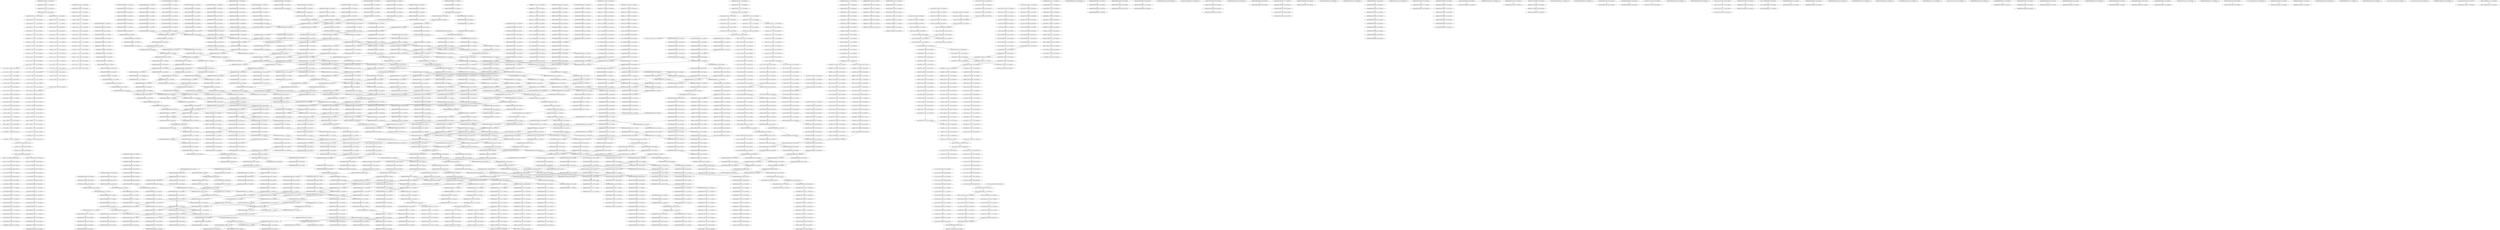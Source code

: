 digraph G {
    "11010010000100000000_51-71:30-LEN:20" -> "10100100001000000000_52-72:29-LEN:20";
    "00011000000000000000_36-56:33-LEN:20" -> "00110000000000000000_38-57:289-LEN:20";
    "00000000000000110000_26-45:606-LEN:20" -> "00000000000001100001_27-46:325-LEN:20";
    "00000000000000110000_26-45:606-LEN:20" -> "00000000000001100000_27-46:291-LEN:20";
    "00000000000000000000_14-34:42-LEN:20" -> "00000000000000000000_15-35:43-LEN:20";
    "00101000001110010000_31-51:29-LEN:20" -> "01010000011100100000_32-52:27-LEN:20";
    "00110000000000000000_38-57:289-LEN:20" -> "01100000000000000000_39-58:292-LEN:20";
    "00000000000011010000_57-76:20-LEN:20" -> "00000000000110100000_58-77:18-LEN:20";
    "00100000111000000011_8-28:18-LEN:20" -> "01000001110000000111_9-29:18-LEN:20";
    "00000000000000000110_22-42:25-LEN:20" -> "00000000000000001100_23-43:24-LEN:20";
    "00010000000000000000_51-70:26-LEN:20" -> "00100000000000000000_52-71:26-LEN:20";
    "00111001001110000111_26-45:267-LEN:20" -> "01110010011100001110_27-46:269-LEN:20";
    "10000000000000000000_10-29:1407-LEN:20" -> "00000000000000000000_11-31:44-LEN:20";
    "10000000000000000000_10-29:1407-LEN:20" -> "00000000000000000000_11-30:1793-LEN:20";
    "01100101011111001111_12-32:28-LEN:20" -> "11001010111110011111_13-33:25-LEN:20";
    "00000000000000000000_39-59:19-LEN:20" -> "00000000000000000000_40-60:19-LEN:20";
    "00000100000111100000_5-25:29-LEN:20" -> "00001000001111000000_6-26:29-LEN:20";
    "00000000000000000000_41-61:30-LEN:20" -> "00000000000000000000_42-62:38-LEN:20";
    "00000000000000000000_56-76:157-LEN:20" -> "00000000000000000000_57-77:152-LEN:20";
    "00010000011100000001_7-27:20-LEN:20" -> "00100000111000000011_8-28:18-LEN:20";
    "00001000000000000000_44-63:18-LEN:20" -> "00001000000000000000_44-63:18-LEN:20";
    "00000000000000000000_48-68:32-LEN:20" -> "00000000000000000000_49-69:29-LEN:20";
    "00111011011110010101_14-33:182-LEN:20" -> "01110110111100101010_15-34:180-LEN:20";
    "10010000001000000000_37-56:251-LEN:20" -> "00100000010000000000_38-57:295-LEN:20";
    "00000000000000000000_18-38:48-LEN:20" -> "00000000000000000000_19-39:48-LEN:20";
    "00000000000000000000_4-23:357-LEN:20" -> "00000000000000000000_5-24:367-LEN:20";
    "00000001000000000000_48-67:218-LEN:20" -> "00000010000000000000_49-68:222-LEN:20";
    "10010101111110011111_14-33:184-LEN:20" -> "00101011111100111110_15-34:187-LEN:20";
    "00001110000111011011_31-51:20-LEN:20" -> "00011100001110110111_32-52:19-LEN:20";
    "00000000000000000001_13-32:19-LEN:20" -> "00000000000000000010_14-33:20-LEN:20";
    "00000000000010000000_28-48:21-LEN:20" -> "00000000000100000000_29-49:21-LEN:20";
    "00000000000000000000_18-38:24-LEN:20" -> "00000000000000000000_19-39:27-LEN:20";
    "01101110101011000010_46-66:18-LEN:20" -> "11011101010110000101_47-67:18-LEN:20";
    "00001100001000000000_36-55:301-LEN:20" -> "00011000010000000000_37-56:290-LEN:20";
    "00000000000000000000_38-58:36-LEN:20" -> "00000000000000000000_39-59:30-LEN:20";
    "10000000000000000000_54-73:26-LEN:20" -> "00000000000000000001_55-74:23-LEN:20";
    "10000000000000000000_54-73:26-LEN:20" -> "00000000000000000000_55-74:1274-LEN:20";
    "10000100000000000000_41-60:313-LEN:20" -> "00001000000000000000_42-61:325-LEN:20";
    "00000000000000000000_39-59:27-LEN:20" -> "00000000000000000000_40-60:29-LEN:20";
    "00000000111010000001_60-80:19-LEN:20" -> "00000001110100000010_61-81:19-LEN:20";
    "00100000000000000000_52-71:26-LEN:20" -> "01000000000000000000_53-72:26-LEN:20";
    "00000000000000000000_45-65:21-LEN:20" -> "00000000000000000000_46-66:20-LEN:20";
    "00000000000000000000_44-64:35-LEN:20" -> "00000000000000000000_45-65:36-LEN:20";
    "00100000000000000000_11-30:20-LEN:20" -> "01000000000000000000_12-31:22-LEN:20";
    "00000000000000110000_25-45:21-LEN:20" -> "00000000000001100001_27-46:325-LEN:20";
    "00000000000000110000_25-45:21-LEN:20" -> "00000000000001100000_27-46:291-LEN:20";
    "00011011110000000000_7-27:19-LEN:20" -> "00110111100000000000_8-28:19-LEN:20";
    "00000000100000000000_2-22:27-LEN:20" -> "00000001000000000000_3-23:28-LEN:20";
    "01111100011110000011_28-48:43-LEN:20" -> "11111000111100000111_29-49:42-LEN:20";
    "10010000010000000000_37-57:19-LEN:20" -> "00100000100000000000_38-58:22-LEN:20";
    "00000000000000000000_53-73:46-LEN:20" -> "00000000000000000000_54-74:46-LEN:20";
    "00000000000000000000_30-50:18-LEN:20" -> "00000000000000000000_31-51:19-LEN:20";
    "00101010011011000100_3-23:22-LEN:20" -> "01010100110110001000_4-24:20-LEN:20";
    "00000000000000000000_36-56:21-LEN:20" -> "00000000000000000000_37-57:22-LEN:20";
    "00000000000010000000_40-60:26-LEN:20" -> "00000000000100000000_42-61:238-LEN:20";
    "10000001110010011100_21-40:293-LEN:20" -> "00000011100100111000_22-41:292-LEN:20";
    "00000000000000000000_36-56:27-LEN:20" -> "00000000000000000000_37-57:27-LEN:20";
    "00000000000000000000_35-55:19-LEN:20" -> "00000000000000000000_36-56:21-LEN:20";
    "00000000000000000000_19-39:23-LEN:20" -> "00000000000000000000_20-40:18-LEN:20";
    "01101010111000010100_49-69:18-LEN:20" -> "11010101110000101000_51-70:351-LEN:20";
    "00000001000000000000_2-22:25-LEN:20" -> "00000010000000000000_4-23:948-LEN:20";
    "00000000110000100000_32-52:23-LEN:20" -> "00000001100001000000_33-53:23-LEN:20";
    "00000000000000000000_60-80:55-LEN:20" -> "00000000000000000000_61-81:56-LEN:20";
    "00000000000000000000_50-70:25-LEN:20" -> "00000000000000000000_51-71:27-LEN:20";
    "00000000000000000001_34-53:173-LEN:20" -> "00000000000000000010_35-54:177-LEN:20";
    "11100101010001001000_23-43:25-LEN:20" -> "11001010100010010000_24-44:26-LEN:20";
    "00100000000000000000_54-73:22-LEN:20" -> "01000000000000000000_55-74:21-LEN:20";
    "01000000000000000000_12-31:22-LEN:20" -> "10000000000000000000_13-32:25-LEN:20";
    "00000000000000000000_2-22:18-LEN:20" -> "00000000000000000000_3-23:19-LEN:20";
    "00000000000000000000_16-36:42-LEN:20" -> "00000000000000000000_17-37:33-LEN:20";
    "00000000000000000000_21-41:25-LEN:20" -> "00000000000000000000_22-42:25-LEN:20";
    "00001111001010100001_23-42:235-LEN:20" -> "00011110010101000011_24-43:224-LEN:20";
    "00000000000000000000_25-45:24-LEN:20" -> "00000000000000000000_26-46:25-LEN:20";
    "00000000000000000000_48-68:26-LEN:20" -> "00000000000000000000_49-69:26-LEN:20";
    "00000000000000011000_24-44:80-LEN:20" -> "00000000000000110000_25-45:77-LEN:20";
    "01000000000000000000_9-29:35-LEN:20" -> "10000000000000000000_10-30:39-LEN:20";
    "00000000000000000000_33-53:21-LEN:20" -> "00000000000000000000_34-54:22-LEN:20";
    "00000000001000010110_58-78:20-LEN:20" -> "00000000010000101101_59-79:21-LEN:20";
    "00000000000000000000_32-52:19-LEN:20" -> "00000000000000000001_34-53:173-LEN:20";
    "00000000000000000000_32-52:19-LEN:20" -> "00000000000000000000_34-53:940-LEN:20";
    "00010000000000000000_7-26:1191-LEN:20" -> "00100000000000000000_8-27:1183-LEN:20";
    "00010000000000000000_7-26:1191-LEN:20" -> "00100000000000000000_8-28:43-LEN:20";
    "01001101000100000011_9-29:21-LEN:20" -> "10011010001000000111_10-30:21-LEN:20";
    "11100011111000001111_31-50:201-LEN:20" -> "11000111110000011111_32-51:201-LEN:20";
    "00000100000000000000_4-24:32-LEN:20" -> "00001000000000000000_5-25:32-LEN:20";
    "00000000000000000000_58-78:114-LEN:20" -> "00000000000000000000_59-79:111-LEN:20";
    "00000010000000000000_49-68:222-LEN:20" -> "00000100000000000000_50-69:213-LEN:20";
    "11001010000011100100_29-49:28-LEN:20" -> "10010100000111001000_30-50:27-LEN:20";
    "00000010000000000000_19-38:35-LEN:20" -> "00000100000000000000_20-39:41-LEN:20";
    "00000000011011110000_1-21:20-LEN:20" -> "00000000110111100000_2-22:20-LEN:20";
    "00000000000000000000_20-40:37-LEN:20" -> "00000000000000000000_21-41:35-LEN:20";
    "00100000000000000000_45-64:563-LEN:20" -> "01000000000000000000_46-65:587-LEN:20";
    "00000000000000000111_50-70:20-LEN:20" -> "00000000000000001110_51-71:21-LEN:20";
    "00100010000000000000_4-23:251-LEN:20" -> "01000100000000000000_5-24:257-LEN:20";
    "01111001010100010010_22-41:191-LEN:20" -> "11110010101000100100_23-42:195-LEN:20";
    "00000001000000000000_18-37:31-LEN:20" -> "00000010000000000000_19-38:35-LEN:20";
    "00000000000000000000_14-34:39-LEN:20" -> "00000000000000000000_15-35:37-LEN:20";
    "00000000000000000000_31-51:127-LEN:20" -> "00000000000000000000_32-52:123-LEN:20";
    "00000000000000000100_23-43:20-LEN:20" -> "00000000000000001000_24-44:21-LEN:20";
    "00000000000000000000_43-63:34-LEN:20" -> "00000000000000000000_44-64:31-LEN:20";
    "00001000000001000101_49-68:204-LEN:20" -> "00010000000010001011_50-69:186-LEN:20";
    "00001000000001000101_49-68:204-LEN:20" -> "00010000000010001010_50-70:19-LEN:20";
    "00000000000000010000_18-37:18-LEN:20" -> "00000000000000100000_19-38:20-LEN:20";
    "00000000000011000010_28-47:311-LEN:20" -> "00000000000110000100_29-48:309-LEN:20";
    "00000000000000000000_48-68:50-LEN:20" -> "00000000000000000000_49-69:53-LEN:20";
    "00000000000000000000_30-50:36-LEN:20" -> "00000000000000000000_31-51:35-LEN:20";
    "00000000000000000000_20-40:36-LEN:20" -> "00000000000000000000_21-41:33-LEN:20";
    "01010100010010000001_28-47:220-LEN:20" -> "10101000100100000010_29-48:216-LEN:20";
    "01110110111010101110_42-61:303-LEN:20" -> "11101101110101011100_43-62:301-LEN:20";
    "01011010011010001000_4-24:22-LEN:20" -> "10110100110100010000_5-25:22-LEN:20";
    "01000000000000000000_9-29:18-LEN:20" -> "10000000000000000000_10-30:20-LEN:20";
    "00000000000000000000_30-50:122-LEN:20" -> "00000000000000000000_31-51:127-LEN:20";
    "00000011100100111000_22-41:292-LEN:20" -> "00000111001001110000_23-42:294-LEN:20";
    "00000100010110000001_57-76:195-LEN:20" -> "00001000101100000011_58-77:186-LEN:20";
    "00000000000000000000_17-37:21-LEN:20" -> "00000000000000000000_18-38:23-LEN:20";
    "00010000011110000001_7-27:29-LEN:20" -> "00100000111100000011_8-28:25-LEN:20";
    "00000000000000000000_32-52:123-LEN:20" -> "00000000000000000001_33-53:32-LEN:20";
    "00000000000000000000_32-52:123-LEN:20" -> "00000000000000000000_33-53:95-LEN:20";
    "11111000000000000000_13-32:261-LEN:20" -> "11110000000000000000_14-33:291-LEN:20";
    "11000000000000000000_15-35:25-LEN:20" -> "10000000000000000000_16-36:26-LEN:20";
    "11011011100101010001_17-37:21-LEN:20" -> "10110111001010100010_18-38:23-LEN:20";
    "00000000000000000000_19-39:45-LEN:20" -> "00000000000000000000_20-40:36-LEN:20";
    "00010000000010001011_50-69:186-LEN:20" -> "00100000000100010110_51-70:187-LEN:20";
    "00000000000000100000_19-38:20-LEN:20" -> "00000000000001000000_20-39:21-LEN:20";
    "11100001110000111011_28-48:19-LEN:20" -> "11000011100001110110_29-49:18-LEN:20";
    "00000001000000000000_27-47:21-LEN:20" -> "00000010000000000000_28-48:19-LEN:20";
    "01110110111001010100_15-35:23-LEN:20" -> "11101101110010101000_16-36:23-LEN:20";
    "00111100000011110010_14-34:20-LEN:20" -> "01111000000111100101_15-35:20-LEN:20";
    "10011010001000000111_10-30:21-LEN:20" -> "00110100010000001110_11-31:23-LEN:20";
    "00000001001100101011_3-22:232-LEN:20" -> "00000010011001010111_4-23:231-LEN:20";
    "00000000000000001000_48-67:180-LEN:20" -> "00000000000000010001_49-68:173-LEN:20";
    "00000000000000000000_37-57:22-LEN:20" -> "00000000000000000000_38-58:28-LEN:20";
    "00000000000000000000_27-47:27-LEN:20" -> "00000000000000000000_28-48:26-LEN:20";
    "00000000000000000000_38-58:18-LEN:20" -> "00000000000000000000_38-58:18-LEN:20";
    "00000000000010000001_49-68:145-LEN:20" -> "00000000000100000011_50-69:139-LEN:20";
    "10111100101010000010_21-41:34-LEN:20" -> "01111001010100000100_22-42:34-LEN:20";
    "00100100000010000000_35-54:265-LEN:20" -> "01001000000100000000_36-55:260-LEN:20";
    "00000010000000000000_3-23:31-LEN:20" -> "00000100000000000000_4-24:33-LEN:20";
    "00001000000000000000_50-69:26-LEN:20" -> "00010000000000000000_51-70:26-LEN:20";
    "01101001101100010000_6-25:341-LEN:20" -> "11010011011000100000_7-26:331-LEN:20";
    "00000000000000000000_47-67:27-LEN:20" -> "00000000000000000000_48-68:32-LEN:20";
    "01101110010101000100_19-39:22-LEN:20" -> "11011100101010001001_20-40:27-LEN:20";
    "00000000000000000000_26-46:25-LEN:20" -> "00000000000000000000_27-47:23-LEN:20";
    "00000000000100000000_23-42:120-LEN:20" -> "00000000001000000000_24-43:117-LEN:20";
    "00000001100001000000_33-52:294-LEN:20" -> "00000011000010000000_34-53:300-LEN:20";
    "11000010100011000000_59-78:371-LEN:20" -> "10000101000110000000_60-79:395-LEN:20";
    "00000000000000000010_61-80:26-LEN:20" -> "00000000000000000100_62-81:24-LEN:20";
    "00000100110010101111_5-25:28-LEN:20" -> "00001001100101011111_6-26:28-LEN:20";
    "00000000000000000000_20-40:29-LEN:20" -> "00000000000000000000_21-41:27-LEN:20";
    "00000000100001011011_60-80:22-LEN:20" -> "00000001000010110110_61-81:23-LEN:20";
    "00000000000000100000_20-40:20-LEN:20" -> "00000000000000100000_20-40:20-LEN:20";
    "00000000110000101101_60-79:259-LEN:20" -> "00000001100001011011_61-80:250-LEN:20";
    "00010011001010111110_7-27:31-LEN:20" -> "00100110010101111100_8-28:29-LEN:20";
    "11000000000000000000_40-59:281-LEN:20" -> "10000000000000000000_41-60:299-LEN:20";
    "01000000000000000000_9-29:44-LEN:20" -> "10000000000000000000_10-30:52-LEN:20";
    "00000001100000000000_33-52:270-LEN:20" -> "00000011000000000000_34-53:274-LEN:20";
    "00000000000000000000_58-78:69-LEN:20" -> "00000000000000000000_59-79:68-LEN:20";
    "10000000000000000000_55-75:20-LEN:20" -> "00000000000000000000_56-76:157-LEN:20";
    "00000000000000000000_16-36:20-LEN:20" -> "00000000000000000000_17-37:20-LEN:20";
    "00000000000000000000_30-50:42-LEN:20" -> "00000000000000000000_31-51:43-LEN:20";
    "00000000000000000110_51-71:25-LEN:20" -> "00000000000000001101_52-72:20-LEN:20";
    "00000000000000000000_44-64:60-LEN:20" -> "00000000000000000000_45-65:83-LEN:20";
    "10100000011110010101_18-37:232-LEN:20" -> "01000000111100101010_19-38:241-LEN:20";
    "00000000000000000000_31-51:23-LEN:20" -> "00000000000000000000_32-52:22-LEN:20";
    "00101010000010000001_27-47:43-LEN:20" -> "01010100000100000010_28-48:45-LEN:20";
    "01101000100000011100_12-32:24-LEN:20" -> "11010001000000111001_13-33:24-LEN:20";
    "10110111100101010000_18-38:27-LEN:20" -> "01101111001010100000_19-39:27-LEN:20";
    "00000001110100000001_60-80:32-LEN:20" -> "00000011101000000010_61-81:32-LEN:20";
    "00000000000000100000_26-46:21-LEN:20" -> "00000000000001000000_27-47:21-LEN:20";
    "00000000000110100000_58-77:18-LEN:20" -> "00000000001101000000_59-78:18-LEN:20";
    "00000000000000000000_15-35:47-LEN:20" -> "00000000000000000000_16-36:48-LEN:20";
    "00000000000000010000_37-57:24-LEN:20" -> "00000000000000100000_38-58:24-LEN:20";
    "00000000000000000000_22-42:38-LEN:20" -> "00000000000000000000_23-43:39-LEN:20";
    "00000000000000000000_15-35:37-LEN:20" -> "00000000000000000000_16-36:38-LEN:20";
    "00000000000000000000_52-72:41-LEN:20" -> "00000000000000000000_53-73:40-LEN:20";
    "00001000000000000000_6-26:26-LEN:20" -> "00010000000000000000_7-27:35-LEN:20";
    "00000000000000000000_56-76:47-LEN:20" -> "00000000000000000000_57-77:49-LEN:20";
    "00000000000000000000_12-32:20-LEN:20" -> "00000000000000000000_13-33:23-LEN:20";
    "00000000000000000000_24-43:1130-LEN:20" -> "00000000000000000000_25-44:1113-LEN:20";
    "00000000000000000000_24-43:1130-LEN:20" -> "00000000000000000000_25-45:20-LEN:20";
    "00000000100000000100_45-64:228-LEN:20" -> "00000001000000001000_46-65:237-LEN:20";
    "00000000000000000000_16-36:54-LEN:20" -> "00000000000000000000_17-37:46-LEN:20";
    "00000000000000000000_60-80:71-LEN:20" -> "00000000000000000000_61-81:68-LEN:20";
    "00000100000000000000_5-25:24-LEN:20" -> "00001000000000000000_6-26:26-LEN:20";
    "00000000000000000000_31-51:28-LEN:20" -> "00000000000000000000_32-52:27-LEN:20";
    "11010011010001000000_7-27:27-LEN:20" -> "10100110100010000001_8-28:24-LEN:20";
    "00000000000000000000_18-38:57-LEN:20" -> "00000000000000000000_19-39:54-LEN:20";
    "00000000000001100001_27-46:325-LEN:20" -> "00000000000011000010_28-47:311-LEN:20";
    "00000000000001100001_27-46:325-LEN:20" -> "00000000000011000010_28-48:20-LEN:20";
    "00000000000000000000_37-57:27-LEN:20" -> "00000000000000000000_38-58:32-LEN:20";
    "00000000000000000000_38-58:28-LEN:20" -> "00000000000000000000_39-59:31-LEN:20";
    "00001001100100111111_6-26:26-LEN:20" -> "00010011001001111110_7-27:30-LEN:20";
    "00000000000000000000_23-43:50-LEN:20" -> "00000000000000000000_24-44:51-LEN:20";
    "00000100000000000000_50-69:213-LEN:20" -> "00001000000000000000_51-70:213-LEN:20";
    "00010100011000000000_61-81:19-LEN:20" -> "00010100011000000000_61-81:19-LEN:20";
    "00000000000000000000_55-75:83-LEN:20" -> "00000000000000000000_56-76:85-LEN:20";
    "00000000000001000000_48-67:165-LEN:20" -> "00000000000010000001_49-68:145-LEN:20";
    "00000000000001000000_48-67:165-LEN:20" -> "00000000000010000000_49-68:23-LEN:20";
    "10000101000110000000_60-80:19-LEN:20" -> "00001010001100000000_61-81:21-LEN:20";
    "00000010000000000000_41-60:296-LEN:20" -> "00000100000000000000_42-61:309-LEN:20";
    "00000000000100011000_53-72:158-LEN:20" -> "00000000001000110000_54-73:157-LEN:20";
    "00000000000000000000_28-48:18-LEN:20" -> "00000000000000000000_29-49:19-LEN:20";
    "00000000000000001000_38-58:23-LEN:20" -> "00000000000000010000_39-59:22-LEN:20";
    "00000000000000000000_24-44:19-LEN:20" -> "00000000000000000000_25-45:19-LEN:20";
    "00000000000000000000_33-53:39-LEN:20" -> "00000000000000000000_35-54:1076-LEN:20";
    "00000000000001100000_26-46:32-LEN:20" -> "00000000000011000000_27-47:31-LEN:20";
    "00000000000000000000_56-76:85-LEN:20" -> "00000000000000000000_57-77:87-LEN:20";
    "00000000001000000000_44-63:19-LEN:20" -> "00000000010000000000_45-64:18-LEN:20";
    "00000000000000001000_36-56:32-LEN:20" -> "00000000000000010000_38-57:209-LEN:20";
    "01000000000000000000_45-65:33-LEN:20" -> "10000000000000000000_46-66:31-LEN:20";
    "00000000000000000000_37-57:20-LEN:20" -> "00000000000000000000_38-58:20-LEN:20";
    "00000000000000000000_27-47:46-LEN:20" -> "00000000000000000000_28-48:46-LEN:20";
    "00000000000000000000_3-23:23-LEN:20" -> "00000000000000000000_4-24:23-LEN:20";
    "10000101000110000000_59-79:21-LEN:20" -> "00001010001100000000_61-80:419-LEN:20";
    "00110000100000000000_38-58:20-LEN:20" -> "01100001000000000000_39-59:20-LEN:20";
    "00000000000000000000_44-64:34-LEN:20" -> "00000000000000000000_45-65:35-LEN:20";
    "00000000000000000000_12-32:22-LEN:20" -> "00000000000000000000_13-33:21-LEN:20";
    "00000000000000000000_51-71:33-LEN:20" -> "00000000000000000000_53-73:46-LEN:20";
    "00000000000000000000_51-71:33-LEN:20" -> "00000000000000000000_53-72:1278-LEN:20";
    "01010100001110010000_32-51:209-LEN:20" -> "10101000011100100000_33-52:210-LEN:20";
    "00000000000000000000_15-35:51-LEN:20" -> "00000000000000000000_16-36:48-LEN:20";
    "00000000000000000100_61-80:280-LEN:20" -> "00000000000000001000_62-81:272-LEN:20";
    "00010100011101101111_7-26:197-LEN:20" -> "00101000111011011110_8-27:196-LEN:20";
    "10010101000100100000_25-45:28-LEN:20" -> "00101010001001000000_27-46:225-LEN:20";
    "00001000000000000000_6-26:31-LEN:20" -> "00010000000000000000_7-27:40-LEN:20";
    "01010001110110111001_9-29:19-LEN:20" -> "10100011101101110010_10-30:21-LEN:20";
    "00000000000001000000_21-40:145-LEN:20" -> "00000000000010000000_22-41:125-LEN:20";
    "00100111000011101101_31-50:263-LEN:20" -> "01001110000111011011_32-51:250-LEN:20";
    "00000000000000000000_50-70:27-LEN:20" -> "00000000000000000000_51-71:27-LEN:20";
    "11010000001111001010_17-36:248-LEN:20" -> "10100000011110010101_18-37:232-LEN:20";
    "11010000001111001010_17-36:248-LEN:20" -> "10100000011110010100_18-38:27-LEN:20";
    "10000000000000000000_16-36:26-LEN:20" -> "00000000000000000000_18-37:1798-LEN:20";
    "10000000000000000000_16-36:26-LEN:20" -> "00000000000000000000_18-38:219-LEN:20";
    "00000000000000000000_56-76:21-LEN:20" -> "00000000000000000000_57-77:20-LEN:20";
    "00000000000000000000_19-39:55-LEN:20" -> "00000000000000000000_20-40:37-LEN:20";
    "00000000000000100000_28-47:18-LEN:20" -> "00000000000000100000_28-47:18-LEN:20";
    "00000100010000000000_1-20:232-LEN:20" -> "00001000100000000000_2-21:242-LEN:20";
    "00000000000000000000_22-42:138-LEN:20" -> "00000000000000000000_23-43:140-LEN:20";
    "00111000000000000000_40-60:23-LEN:20" -> "01110000000000000000_41-61:22-LEN:20";
    "00000000000100000000_44-63:216-LEN:20" -> "00000000001000000000_45-64:211-LEN:20";
    "00000000000000000000_15-35:21-LEN:20" -> "00000000000000000000_16-36:20-LEN:20";
    "00000000000000000000_40-60:32-LEN:20" -> "00000000000000000000_41-61:32-LEN:20";
    "00000000000011000000_27-47:31-LEN:20" -> "00000000000110000000_28-48:31-LEN:20";
    "00000000000000000000_42-62:69-LEN:20" -> "00000000000000000000_43-63:71-LEN:20";
    "00000000000000000000_43-63:41-LEN:20" -> "00000000000000000000_44-64:34-LEN:20";
    "00001110100000011110_12-31:257-LEN:20" -> "00011101000000111100_13-32:261-LEN:20";
    "00000000000000000000_49-68:1322-LEN:20" -> "00000000000000000001_50-69:30-LEN:20";
    "00000000000000000000_49-68:1322-LEN:20" -> "00000000000000000000_50-69:1279-LEN:20";
    "00000000000000000000_49-68:1322-LEN:20" -> "00000000000000000000_50-70:49-LEN:20";
    "00000000010011001010_1-20:229-LEN:20" -> "00000000100110010101_2-21:231-LEN:20";
    "01110000111011011101_35-54:265-LEN:20" -> "11100001110110111010_36-55:270-LEN:20";
    "00000000110100000001_61-80:19-LEN:20" -> "00000001101000000010_62-81:19-LEN:20";
    "10111001010100010010_21-41:18-LEN:20" -> "01110010101000100100_22-42:18-LEN:20";
    "10100100001000000000_52-72:29-LEN:20" -> "01001000010000000001_53-73:29-LEN:20";
    "00000000000000000000_60-79:1123-LEN:20" -> "00000000000000000000_61-81:25-LEN:20";
    "00000000000000000000_60-79:1123-LEN:20" -> "00000000000000000000_61-80:1111-LEN:20";
    "00000000000000000000_60-79:1123-LEN:20" -> "00000000000000000001_61-80:22-LEN:20";
    "01010011011000100000_6-26:20-LEN:20" -> "10100110110001000000_8-27:343-LEN:20";
    "00010000000000000000_43-63:20-LEN:20" -> "00100000000000000000_44-64:20-LEN:20";
    "01000000000000000000_9-29:36-LEN:20" -> "10000000000000000000_10-30:41-LEN:20";
    "00000000000000000000_52-72:82-LEN:20" -> "00000000000000000000_53-73:84-LEN:20";
    "00000000000000000000_40-60:31-LEN:20" -> "00000000000000000000_41-61:29-LEN:20";
    "01011000010100011000_55-75:23-LEN:20" -> "10110000101000110000_56-76:21-LEN:20";
    "00000100000000000000_4-24:33-LEN:20" -> "00001000000000000000_5-25:31-LEN:20";
    "11100011000000000000_3-22:159-LEN:20" -> "11000110000000000000_4-23:191-LEN:20";
    "00001000000000000000_5-25:32-LEN:20" -> "00010000000000000000_6-26:37-LEN:20";
    "01001000010000000001_53-73:29-LEN:20" -> "10010000100000000010_54-74:28-LEN:20";
    "00000000000000011000_25-44:609-LEN:20" -> "00000000000000110000_26-45:606-LEN:20";
    "01000000111100101010_19-38:241-LEN:20" -> "10000001111001010100_20-39:252-LEN:20";
    "10010011100001110110_30-49:272-LEN:20" -> "00100111000011101101_31-50:263-LEN:20";
    "00000001000000000000_35-54:18-LEN:20" -> "00000010000000000000_36-55:18-LEN:20";
    "00000000000000000011_49-69:49-LEN:20" -> "00000000000000000111_50-70:32-LEN:20";
    "11011000100000011100_13-32:336-LEN:20" -> "10110001000000111000_14-34:21-LEN:20";
    "11011000100000011100_13-32:336-LEN:20" -> "10110001000000111001_14-33:326-LEN:20";
    "00000000000000000000_39-59:41-LEN:20" -> "00000000000000000000_40-60:40-LEN:20";
    "00000000000000000000_53-73:46-LEN:20" -> "00000000000000000000_54-74:42-LEN:20";
    "00000001000000000000_3-23:28-LEN:20" -> "00000010000000000000_4-24:31-LEN:20";
    "00110000000000000000_38-58:18-LEN:20" -> "01100000000000000000_39-59:18-LEN:20";
    "00000000000000000000_24-44:29-LEN:20" -> "00000000000000000000_25-45:29-LEN:20";
    "00000000000000000001_58-78:26-LEN:20" -> "00000000000000000010_59-79:24-LEN:20";
    "00000000000000000000_19-39:42-LEN:20" -> "00000000000000000000_20-40:33-LEN:20";
    "00000000000000000000_20-40:19-LEN:20" -> "00000000000000000000_21-41:19-LEN:20";
    "00000100000000000000_55-74:23-LEN:20" -> "00001000000000000000_56-75:33-LEN:20";
    "00100000011100100110_19-39:56-LEN:20" -> "01000000111001001100_20-40:55-LEN:20";
    "00000000000000000000_17-37:54-LEN:20" -> "00000000000000000000_18-38:63-LEN:20";
    "00000000000000000000_60-80:30-LEN:20" -> "00000000000000000000_61-81:32-LEN:20";
    "00000000000000000000_53-73:84-LEN:20" -> "00000000000000000000_54-74:81-LEN:20";
    "00000000000000000110_22-42:84-LEN:20" -> "00000000000000001100_23-43:84-LEN:20";
    "00000000000000000000_18-37:1798-LEN:20" -> "00000000000000000000_19-38:1825-LEN:20";
    "00000000000000000000_18-37:1798-LEN:20" -> "00000000000000000000_19-39:40-LEN:20";
    "00100000000000000000_53-73:19-LEN:20" -> "01000000000000000000_54-74:18-LEN:20";
    "00011110010101000011_24-43:224-LEN:20" -> "00111100101010000111_25-44:216-LEN:20";
    "10011011000100000011_10-29:330-LEN:20" -> "00110110001000000111_11-30:333-LEN:20";
    "10011011000100000011_10-29:330-LEN:20" -> "00110110001000000110_11-31:21-LEN:20";
    "00000000000000000000_37-57:23-LEN:20" -> "00000000000000000000_38-58:25-LEN:20";
    "00100000000000000000_8-28:21-LEN:20" -> "01000000000000000000_9-29:21-LEN:20";
    "00000000000000000000_54-74:81-LEN:20" -> "00000000000000000000_55-75:83-LEN:20";
    "01011111100111110001_18-37:180-LEN:20" -> "10111111001111100011_19-38:164-LEN:20";
    "01011111100111110001_18-37:180-LEN:20" -> "10111111001111100011_19-39:27-LEN:20";
    "00000000000000110000_53-73:24-LEN:20" -> "00000000000001100001_54-74:22-LEN:20";
    "00000000000000000000_44-64:31-LEN:20" -> "00000000000000000000_45-65:32-LEN:20";
    "00000000000000000000_38-58:30-LEN:20" -> "00000000000000000000_39-59:27-LEN:20";
    "11001001110000111011_29-48:267-LEN:20" -> "10010011100001110110_30-49:272-LEN:20";
    "00000000000000110100_55-74:18-LEN:20" -> "00000000000001101000_56-75:19-LEN:20";
    "10000000000000000000_41-60:299-LEN:20" -> "00000000000000000001_42-61:161-LEN:20";
    "10000000000000000000_41-60:299-LEN:20" -> "00000000000000000000_42-61:1197-LEN:20";
    "10000000000000000000_41-61:18-LEN:20" -> "00000000000000000000_42-62:69-LEN:20";
    "11100101000001110010_28-48:29-LEN:20" -> "11001010000011100100_29-49:28-LEN:20";
    "00000001000000000000_47-66:26-LEN:20" -> "00000010000000000000_48-67:39-LEN:20";
    "00000000000000000000_55-75:46-LEN:20" -> "00000000000000000000_56-76:44-LEN:20";
    "00100100000100000000_35-55:20-LEN:20" -> "01001000001000000000_36-56:21-LEN:20";
    "00000000000000000000_26-46:25-LEN:20" -> "00000000000000000000_27-47:25-LEN:20";
    "00000000000000000000_28-48:23-LEN:20" -> "00000000000000000000_29-49:24-LEN:20";
    "00000000000000000000_16-36:42-LEN:20" -> "00000000000000000000_17-37:37-LEN:20";
    "00000100000000000000_5-25:42-LEN:20" -> "00001000000000000000_6-26:44-LEN:20";
    "00000000000111010000_57-77:22-LEN:20" -> "00000000001110100000_58-78:22-LEN:20";
    "00000000010000011110_1-21:26-LEN:20" -> "00000000100000111100_2-22:29-LEN:20";
    "00000000000000000000_53-73:26-LEN:20" -> "00000000000000000000_54-74:23-LEN:20";
    "00000000000000000000_37-57:23-LEN:20" -> "00000000000000000000_38-58:25-LEN:20";
    "00000000000000000000_21-41:35-LEN:20" -> "00000000000000000000_22-42:35-LEN:20";
    "00000100000000000000_35-55:21-LEN:20" -> "00001000000000000000_36-56:23-LEN:20";
    "00111111001111100011_18-38:21-LEN:20" -> "01111110011111000111_20-39:184-LEN:20";
    "00011100100000000000_39-58:260-LEN:20" -> "00111001000000000000_40-59:252-LEN:20";
    "11100001010001100000_58-77:358-LEN:20" -> "11000010100011000000_59-78:371-LEN:20";
    "00000000000000000000_30-50:19-LEN:20" -> "00000000000000000000_31-51:18-LEN:20";
    "00000000000000000010_34-54:22-LEN:20" -> "00000000000000000100_35-55:23-LEN:20";
    "00000000000000000000_46-66:20-LEN:20" -> "00000000000000000000_47-67:29-LEN:20";
    "00000000011101000000_59-78:259-LEN:20" -> "00000000111010000000_60-79:270-LEN:20";
    "00000000000100000000_29-49:21-LEN:20" -> "00000000001000000000_30-50:21-LEN:20";
    "00000010000000000000_13-32:34-LEN:20" -> "00000100000000000000_14-33:30-LEN:20";
    "00000100000000000000_4-24:21-LEN:20" -> "00001000000000000000_5-25:24-LEN:20";
    "00000000000110000100_29-48:309-LEN:20" -> "00000000001100001000_30-49:303-LEN:20";
    "00000000001000000000_50-69:19-LEN:20" -> "00000000010000000000_51-70:21-LEN:20";
    "00000000000000000000_25-45:37-LEN:20" -> "00000000000000000000_27-47:27-LEN:20";
    "00000000000000000000_25-45:37-LEN:20" -> "00000000000000000000_27-46:1114-LEN:20";
    "00000000000000000000_24-44:34-LEN:20" -> "00000000000000000000_25-45:33-LEN:20";
    "00000000000000000000_56-76:21-LEN:20" -> "00000000000000000000_57-77:22-LEN:20";
    "00000000000000000000_38-58:25-LEN:20" -> "00000000000000000000_40-60:31-LEN:20";
    "00000000000000000000_38-58:25-LEN:20" -> "00000000000000000000_40-59:956-LEN:20";
    "00000000000000010000_25-44:20-LEN:20" -> "00000000000000100000_26-45:22-LEN:20";
    "00000000000100000000_43-62:18-LEN:20" -> "00000000001000000000_44-63:19-LEN:20";
    "00000000000000000000_14-34:30-LEN:20" -> "00000000000000000000_15-35:30-LEN:20";
    "00010001010000001100_59-79:18-LEN:20" -> "00100010100000011001_60-80:21-LEN:20";
    "00000000000000000000_36-56:24-LEN:20" -> "00000000000000000000_37-57:23-LEN:20";
    "11000110110001000000_7-27:20-LEN:20" -> "10001101100010000001_8-28:18-LEN:20";
    "00100000000000000000_8-28:57-LEN:20" -> "01000000000000000000_9-29:57-LEN:20";
    "00000000000000000000_39-59:22-LEN:20" -> "00000000000000000000_40-60:21-LEN:20";
    "00111011011100101010_14-34:23-LEN:20" -> "01110110111001010100_15-35:23-LEN:20";
    "00000000000000000000_18-38:43-LEN:20" -> "00000000000000000000_19-39:45-LEN:20";
    "00000000110000000000_31-51:36-LEN:20" -> "00000001100000000000_32-52:35-LEN:20";
    "00001000000000000000_5-25:24-LEN:20" -> "00010000000000000000_6-26:22-LEN:20";
    "00000000000000000000_27-46:1114-LEN:20" -> "00000000000000000000_28-47:1104-LEN:20";
    "00000000000000000000_27-46:1114-LEN:20" -> "00000000000000000000_28-48:48-LEN:20";
    "00000000000000000000_41-61:29-LEN:20" -> "00000000000000000000_42-62:40-LEN:20";
    "01000001000000100000_32-52:48-LEN:20" -> "10000010000001000000_33-53:47-LEN:20";
    "00000000000000000000_29-49:27-LEN:20" -> "00000000000000000000_30-50:28-LEN:20";
    "00000000110100000001_60-80:19-LEN:20" -> "00000001101000000010_61-81:19-LEN:20";
    "00000001000000000000_3-23:42-LEN:20" -> "00000010000000000000_4-24:41-LEN:20";
    "00001001100101011111_6-25:196-LEN:20" -> "00010011001010111111_7-26:185-LEN:20";
    "11100000000000000000_42-62:21-LEN:20" -> "11000000000000000000_43-63:20-LEN:20";
    "11001011010011011000_1-20:256-LEN:20" -> "10010110100110110001_2-21:304-LEN:20";
    "00001000100000000000_2-22:18-LEN:20" -> "00001000100000000000_2-22:18-LEN:20";
    "00000000000011000000_28-47:282-LEN:20" -> "00000000000110000000_29-48:265-LEN:20";
    "00000000000000000000_33-53:43-LEN:20" -> "00000000000000000000_34-54:44-LEN:20";
    "00000000100000111000_2-22:21-LEN:20" -> "00000001000001110000_3-23:21-LEN:20";
    "00011101101111001010_13-32:192-LEN:20" -> "00111011011110010101_14-33:182-LEN:20";
    "00000000010100011101_1-20:240-LEN:20" -> "00000000101000111011_2-21:238-LEN:20";
    "00000000000000000010_22-41:24-LEN:20" -> "00000000000000000100_23-42:24-LEN:20";
    "01000000000000000000_45-64:309-LEN:20" -> "10000000000000000000_46-65:321-LEN:20";
    "00101101001101100010_3-22:321-LEN:20" -> "01011010011011000100_4-23:328-LEN:20";
    "00000000000000000010_35-54:177-LEN:20" -> "00000000000000000100_36-55:182-LEN:20";
    "00000000000000000000_20-40:21-LEN:20" -> "00000000000000000000_21-41:20-LEN:20";
    "10000000010000110000_53-73:18-LEN:20" -> "10000000010000110000_53-73:18-LEN:20";
    "00000000000000000000_40-60:31-LEN:20" -> "00000000000000000000_41-61:25-LEN:20";
    "00010000000000000000_7-27:52-LEN:20" -> "00100000000000000000_8-28:48-LEN:20";
    "00000000000100001011_57-77:19-LEN:20" -> "00000000001000010110_58-78:20-LEN:20";
    "01011010011010001000_4-24:30-LEN:20" -> "10110100110100010000_5-25:29-LEN:20";
    "10010101000001000000_26-46:41-LEN:20" -> "00101010000010000001_27-47:43-LEN:20";
    "00000000000000000000_14-34:25-LEN:20" -> "00000000000000000000_15-35:25-LEN:20";
    "00000000000000000000_29-49:98-LEN:20" -> "00000000000000000000_30-50:100-LEN:20";
    "00000000000000000000_50-70:148-LEN:20" -> "00000000000000000000_51-71:149-LEN:20";
    "00000000000000000000_49-69:29-LEN:20" -> "00000000000000000000_50-70:29-LEN:20";
    "00010000001100001011_58-77:118-LEN:20" -> "00100000011000010110_59-78:120-LEN:20";
    "00000000000100000000_17-36:19-LEN:20" -> "00000000001000000000_18-37:21-LEN:20";
    "00000000000000000000_59-78:1112-LEN:20" -> "00000000000000000000_60-79:1123-LEN:20";
    "00000000000000000000_59-78:1112-LEN:20" -> "00000000000000000000_60-80:25-LEN:20";
    "00000000000000000000_59-78:1112-LEN:20" -> "00000000000000000001_60-79:24-LEN:20";
    "10000000000000000000_34-53:123-LEN:20" -> "00000000000000000000_35-54:1076-LEN:20";
    "00000000000000000000_27-47:26-LEN:20" -> "00000000000000000000_28-48:27-LEN:20";
    "00000000000000000000_11-31:20-LEN:20" -> "00000000000000000000_12-32:20-LEN:20";
    "00000000000000000000_7-27:71-LEN:20" -> "00000000000000000000_8-28:70-LEN:20";
    "00101000111011011110_8-27:196-LEN:20" -> "01010001110110111100_9-28:190-LEN:20";
    "00000000001101000000_58-78:23-LEN:20" -> "00000000011010000000_59-79:23-LEN:20";
    "00000000000000001000_45-64:156-LEN:20" -> "00000000000000010000_46-65:158-LEN:20";
    "00000011000010000000_34-53:300-LEN:20" -> "00000110000100000000_35-54:297-LEN:20";
    "00001000000000000000_43-63:35-LEN:20" -> "00010000000000000000_44-64:37-LEN:20";
    "11101101111001010100_16-35:174-LEN:20" -> "11011011110010101000_17-36:181-LEN:20";
    "10101111110011111000_17-36:187-LEN:20" -> "01011111100111110001_18-37:180-LEN:20";
    "00001100000000000000_36-56:21-LEN:20" -> "00011000000000000000_37-57:21-LEN:20";
    "00000000000000000000_26-46:18-LEN:20" -> "00000000000000000000_27-47:20-LEN:20";
    "00000000000000000000_16-36:20-LEN:20" -> "00000000000000000000_17-37:20-LEN:20";
    "00000000000000000001_20-40:18-LEN:20" -> "00000000000000000011_21-41:18-LEN:20";
    "01100000000000000000_8-27:233-LEN:20" -> "11000000000000000000_9-28:229-LEN:20";
    "11000100000011100100_16-35:338-LEN:20" -> "10001000000111001001_17-37:18-LEN:20";
    "11000100000011100100_16-35:338-LEN:20" -> "10001000000111001001_17-36:342-LEN:20";
    "00000000000000000000_29-49:26-LEN:20" -> "00000000000000000000_30-50:28-LEN:20";
    "00000000000011000010_27-47:45-LEN:20" -> "00000000000110000100_28-48:47-LEN:20";
    "00000000000000000000_24-44:24-LEN:20" -> "00000000000000000000_25-45:22-LEN:20";
    "00000000011000010000_31-50:303-LEN:20" -> "00000000110000100000_32-51:300-LEN:20";
    "10000000000000000000_10-30:52-LEN:20" -> "00000000000000000000_11-31:69-LEN:20";
    "00000001010001110101_3-23:18-LEN:20" -> "00000001010001110101_3-23:18-LEN:20";
    "00000001100001000000_33-53:23-LEN:20" -> "00000011000010000000_34-54:23-LEN:20";
    "00000010000110000001_56-76:19-LEN:20" -> "00000100001100000011_57-77:19-LEN:20";
    "00000001000001111000_3-23:28-LEN:20" -> "00000010000011110000_4-24:29-LEN:20";
    "01000101100000011001_61-80:180-LEN:20" -> "10001011000000110010_62-81:178-LEN:20";
    "00000010000000000000_3-23:19-LEN:20" -> "00000100000000000000_4-24:19-LEN:20";
    "00000100000000100010_48-67:227-LEN:20" -> "00001000000001000101_49-68:204-LEN:20";
    "00000100000000100010_48-67:227-LEN:20" -> "00001000000001000100_49-68:18-LEN:20";
    "00000000000100000000_11-30:22-LEN:20" -> "00000000001000000000_12-31:21-LEN:20";
    "00000000000000000000_33-53:29-LEN:20" -> "00000000000000000000_34-54:29-LEN:20";
    "00000000000000000000_5-25:22-LEN:20" -> "00000000000000000000_6-26:22-LEN:20";
    "00000000000000000000_13-33:25-LEN:20" -> "00000000000000000000_14-34:25-LEN:20";
    "00100000000000000100_8-27:24-LEN:20" -> "01000000000000001000_9-28:22-LEN:20";
    "00010000000000000000_16-35:22-LEN:20" -> "00100000000000000000_17-36:22-LEN:20";
    "01010001110110111100_9-28:190-LEN:20" -> "10100011101101111001_10-29:193-LEN:20";
    "11100100110000111011_28-48:45-LEN:20" -> "11001001100001110110_29-49:47-LEN:20";
    "00000000000011000010_28-48:20-LEN:20" -> "00000000000110000100_29-49:20-LEN:20";
    "00000000000000000000_27-47:26-LEN:20" -> "00000000000000000000_28-48:27-LEN:20";
    "00000000000000000000_2-22:63-LEN:20" -> "00000000000000000000_3-23:63-LEN:20";
    "00100000000000000000_8-27:1183-LEN:20" -> "01000000000000000000_9-28:1178-LEN:20";
    "00000000110111110000_2-22:20-LEN:20" -> "00000001101111100000_3-23:24-LEN:20";
    "00000000000000000000_43-63:37-LEN:20" -> "00000000000000000001_44-64:18-LEN:20";
    "00000000000000000000_43-63:37-LEN:20" -> "00000000000000000000_44-64:18-LEN:20";
    "10101011100001010001_52-71:355-LEN:20" -> "01010111000010100010_53-73:18-LEN:20";
    "10101011100001010001_52-71:355-LEN:20" -> "01010111000010100011_53-72:349-LEN:20";
    "00000000100000111100_2-22:29-LEN:20" -> "00000001000001111000_3-23:28-LEN:20";
    "00000000000000000000_54-74:143-LEN:20" -> "00000000000000000000_55-75:142-LEN:20";
    "00000000000000100000_11-30:37-LEN:20" -> "00000000000001000000_12-31:37-LEN:20";
    "00000000001000000000_18-37:21-LEN:20" -> "00000000010000000000_19-38:20-LEN:20";
    "01110000000000000000_41-61:22-LEN:20" -> "11100000000000000000_42-62:21-LEN:20";
    "00000110000100000000_35-55:21-LEN:20" -> "00001100001000000000_36-56:19-LEN:20";
    "01000000000000000000_9-29:48-LEN:20" -> "10000000000000000000_10-30:59-LEN:20";
    "01111110011111000111_20-39:184-LEN:20" -> "11111100111110001111_21-40:184-LEN:20";
    "00000000000000000000_3-23:63-LEN:20" -> "00000000000000000000_4-24:63-LEN:20";
    "00000000000000000000_49-69:24-LEN:20" -> "00000000000000000000_50-70:23-LEN:20";
    "10101000100100000100_29-49:21-LEN:20" -> "01010001001000001000_30-50:21-LEN:20";
    "00000000000000000000_42-62:26-LEN:20" -> "00000000000000000000_43-63:26-LEN:20";
    "11001010111110011111_13-33:25-LEN:20" -> "10010101111100111110_14-34:26-LEN:20";
    "01010001001000000100_30-49:225-LEN:20" -> "10100010010000001000_31-50:229-LEN:20";
    "00000000000000000000_43-63:71-LEN:20" -> "00000000000000000000_44-64:60-LEN:20";
    "10000101000100000000_60-80:18-LEN:20" -> "00001010001000000000_61-81:20-LEN:20";
    "01110000111000011101_27-47:20-LEN:20" -> "11100001110000111011_28-48:19-LEN:20";
    "11111001111100011110_22-42:29-LEN:20" -> "11110011111000111100_23-43:28-LEN:20";
    "00000000000000000000_35-55:26-LEN:20" -> "00000000000000000000_36-56:27-LEN:20";
    "00101101001101000100_3-23:21-LEN:20" -> "01011010011010001000_4-24:22-LEN:20";
    "10000000010001001000_53-72:18-LEN:20" -> "10000000010001001000_53-72:18-LEN:20";
    "00000000000111010000_57-76:264-LEN:20" -> "00000000001110100000_58-77:260-LEN:20";
    "00000000000000000000_26-46:27-LEN:20" -> "00000000000000000000_27-47:26-LEN:20";
    "11100101010000010000_24-44:38-LEN:20" -> "11001010100000100000_25-45:39-LEN:20";
    "00000011011111000000_4-24:26-LEN:20" -> "00000110111110000000_5-25:25-LEN:20";
    "00000000000000000000_15-35:25-LEN:20" -> "00000000000000000000_16-36:24-LEN:20";
    "00000000100000000000_1-21:22-LEN:20" -> "00000001000000000000_2-22:22-LEN:20";
    "00000000000000000011_21-41:18-LEN:20" -> "00000000000000000110_22-42:18-LEN:20";
    "11101000000111100101_16-35:241-LEN:20" -> "11010000001111001010_17-36:248-LEN:20";
    "00000000000000000000_27-47:47-LEN:20" -> "00000000000000000000_28-48:46-LEN:20";
    "00000000100000000000_2-21:934-LEN:20" -> "00000001000000000000_3-22:930-LEN:20";
    "00000000000000000000_53-73:52-LEN:20" -> "00000000000000000000_54-74:52-LEN:20";
    "00000000000000000000_19-39:20-LEN:20" -> "00000000000000000000_20-40:19-LEN:20";
    "00000000000010000000_43-62:214-LEN:20" -> "00000000000100000000_44-63:216-LEN:20";
    "00000000000000000000_35-55:22-LEN:20" -> "00000000000000000000_36-56:23-LEN:20";
    "00000000000000000000_33-53:32-LEN:20" -> "00000000000000000000_34-54:33-LEN:20";
    "00000000110000100000_32-51:300-LEN:20" -> "00000001100001000000_33-52:294-LEN:20";
    "00000000000000000000_19-39:65-LEN:20" -> "00000000000000000000_20-40:54-LEN:20";
    "00000000000000000000_19-39:65-LEN:20" -> "00000000000000000001_20-40:20-LEN:20";
    "10100011101101111001_10-29:193-LEN:20" -> "01000111011011110010_11-30:193-LEN:20";
    "00000001110100000001_61-80:265-LEN:20" -> "00000011101000000010_62-81:265-LEN:20";
    "00000000000000000000_46-66:38-LEN:20" -> "00000000000000000000_47-67:58-LEN:20";
    "10100110100010000001_8-28:24-LEN:20" -> "01001101000100000011_9-29:23-LEN:20";
    "00000000000000000000_38-58:33-LEN:20" -> "00000000000000000000_39-59:31-LEN:20";
    "10100010010000010000_31-51:22-LEN:20" -> "01000100100000100000_32-52:20-LEN:20";
    "00000000000010001100_52-71:163-LEN:20" -> "00000000000100011000_53-72:158-LEN:20";
    "00000000000000000001_23-42:21-LEN:20" -> "00000000000000000010_24-43:18-LEN:20";
    "00000000000000000000_19-39:47-LEN:20" -> "00000000000000000000_20-40:27-LEN:20";
    "00000000000000000000_19-39:47-LEN:20" -> "00000000000000000001_20-40:23-LEN:20";
    "00000001100001000000_32-52:49-LEN:20" -> "00000011000010000000_33-53:49-LEN:20";
    "01000000000000000000_9-29:38-LEN:20" -> "10000000000000000000_10-30:45-LEN:20";
    "00000000001101000000_59-78:18-LEN:20" -> "00000000011010000000_60-79:20-LEN:20";
    "00000000000000000001_35-55:23-LEN:20" -> "00000000000000000010_36-56:23-LEN:20";
    "00000000000000000000_52-72:22-LEN:20" -> "00000000000000000000_53-73:23-LEN:20";
    "00000000000000000000_12-32:54-LEN:20" -> "00000000000000000000_13-33:56-LEN:20";
    "00000000000000000011_50-69:584-LEN:20" -> "00000000000000000110_51-70:310-LEN:20";
    "00000000000000000011_50-69:584-LEN:20" -> "00000000000000000111_51-70:272-LEN:20";
    "00000000000000000000_25-45:25-LEN:20" -> "00000000000000000000_26-46:24-LEN:20";
    "11011110000000000000_10-30:22-LEN:20" -> "10111100000000000000_11-31:22-LEN:20";
    "00001010001110110111_6-26:20-LEN:20" -> "00010100011101101110_7-27:21-LEN:20";
    "00000000000000001000_36-56:24-LEN:20" -> "00000000000000010000_37-57:24-LEN:20";
    "00000000000000000000_49-69:53-LEN:20" -> "00000000000000000000_50-70:53-LEN:20";
    "10000000000000000000_55-74:215-LEN:20" -> "00000000000000000000_56-76:21-LEN:20";
    "10000000000000000000_55-74:215-LEN:20" -> "00000000000000000000_56-75:1508-LEN:20";
    "00000001000000000000_15-34:23-LEN:20" -> "00000010000000000000_16-35:23-LEN:20";
    "00100000000000000000_8-28:19-LEN:20" -> "01000000000000000000_9-29:18-LEN:20";
    "00000000000000000000_16-36:21-LEN:20" -> "00000000000000000000_17-37:21-LEN:20";
    "00000000000000000000_26-46:28-LEN:20" -> "00000000000000000000_27-47:26-LEN:20";
    "00000000000000000000_23-43:26-LEN:20" -> "00000000000000000000_24-44:24-LEN:20";
    "00000000110111110000_2-21:238-LEN:20" -> "00000001101111100000_3-22:240-LEN:20";
    "01000000000000000000_54-74:18-LEN:20" -> "10000000000000000000_55-75:20-LEN:20";
    "11000001111110100100_40-59:247-LEN:20" -> "10000011111101001000_41-60:244-LEN:20";
    "01110101011000010100_49-69:19-LEN:20" -> "11101010110000101000_50-70:19-LEN:20";
    "10100010010000001000_31-50:229-LEN:20" -> "01000100100000010000_32-51:240-LEN:20";
    "00000000000000000000_29-49:23-LEN:20" -> "00000000000000000000_30-50:22-LEN:20";
    "00000000000110000101_57-76:265-LEN:20" -> "00000000001100001011_58-77:259-LEN:20";
    "00000000000000000000_38-57:940-LEN:20" -> "00000000000000000000_39-58:961-LEN:20";
    "01000100100000010000_32-51:240-LEN:20" -> "10001001000000100000_33-52:246-LEN:20";
    "00000000000000000000_20-40:23-LEN:20" -> "00000000000000000000_21-41:24-LEN:20";
    "00000000000000010000_40-59:207-LEN:20" -> "00000000000000100000_41-60:206-LEN:20";
    "10101000100100000010_29-48:216-LEN:20" -> "01010001001000000100_30-49:225-LEN:20";
    "00000000000000000000_39-59:25-LEN:20" -> "00000000000000000000_40-60:22-LEN:20";
    "10010101000100100000_26-46:18-LEN:20" -> "00101010001001000001_27-47:22-LEN:20";
    "00000000000000000000_23-43:26-LEN:20" -> "00000000000000000000_24-44:26-LEN:20";
    "00000000000000000000_20-40:54-LEN:20" -> "00000000000000000000_21-41:48-LEN:20";
    "00000110000000000000_35-55:19-LEN:20" -> "00001100000000000000_36-56:21-LEN:20";
    "01111000000000000000_12-32:23-LEN:20" -> "11110000000000000000_13-33:23-LEN:20";
    "00000000010000011100_1-21:18-LEN:20" -> "00000000100000111000_2-22:21-LEN:20";
    "00000000000000000000_59-79:62-LEN:20" -> "00000000000000000000_60-80:55-LEN:20";
    "11000011100001110110_29-49:18-LEN:20" -> "10000111000011101101_30-50:19-LEN:20";
    "00000000000000000000_27-47:22-LEN:20" -> "00000000000000000001_29-48:18-LEN:20";
    "00000000000000000000_27-47:22-LEN:20" -> "00000000000000000000_29-48:1078-LEN:20";
    "00000000000000000000_27-47:22-LEN:20" -> "00000000000000000000_29-49:36-LEN:20";
    "00000000010000000000_1-21:42-LEN:20" -> "00000000100000000000_2-22:42-LEN:20";
    "00000000000000000000_19-39:60-LEN:20" -> "00000000000000000001_20-40:26-LEN:20";
    "00000000000000000000_19-39:60-LEN:20" -> "00000000000000000000_20-40:41-LEN:20";
    "00000000000000000010_36-56:28-LEN:20" -> "00000000000000000100_38-57:216-LEN:20";
    "00001101111100000000_6-25:241-LEN:20" -> "00011011111000000000_7-26:247-LEN:20";
    "00001000000000000000_51-70:213-LEN:20" -> "00010000000000000000_52-71:213-LEN:20";
    "11100111110001111100_24-43:181-LEN:20" -> "11001111100011111000_25-44:196-LEN:20";
    "10011001001111110011_10-30:27-LEN:20" -> "00110010011111100111_11-31:27-LEN:20";
    "00000000000000000001_36-55:186-LEN:20" -> "00000000000000000010_37-56:187-LEN:20";
    "00000000000000100000_39-58:212-LEN:20" -> "00000000000001000000_40-59:207-LEN:20";
    "00000000000000000000_23-43:29-LEN:20" -> "00000000000000000000_24-44:31-LEN:20";
    "01101111100000000000_9-28:242-LEN:20" -> "11011111000000000000_10-29:240-LEN:20";
    "00001000001111000000_6-26:29-LEN:20" -> "00010000011110000001_7-27:29-LEN:20";
    "00000000100000000000_52-71:22-LEN:20" -> "00000001000000000000_53-72:23-LEN:20";
    "00000000000000000000_40-60:29-LEN:20" -> "00000000000000000000_41-61:28-LEN:20";
    "00000000000000000000_57-77:41-LEN:20" -> "00000000000000000000_58-78:30-LEN:20";
    "01101000100000011100_12-32:26-LEN:20" -> "11010001000000111001_13-33:24-LEN:20";
    "00000000000001110100_54-74:18-LEN:20" -> "00000000000011101000_55-75:18-LEN:20";
    "10001001000001000000_33-53:21-LEN:20" -> "00010010000010000000_34-54:22-LEN:20";
    "00000000000000000000_42-62:39-LEN:20" -> "00000000000000000000_43-63:37-LEN:20";
    "00000000000000000000_32-52:44-LEN:20" -> "00000000000000000000_33-53:37-LEN:20";
    "00000010100011101101_4-23:238-LEN:20" -> "00000101000111011011_5-25:23-LEN:20";
    "00000010100011101101_4-23:238-LEN:20" -> "00000101000111011011_5-24:220-LEN:20";
    "10000000000000000000_10-30:25-LEN:20" -> "00000000000000000000_12-32:38-LEN:20";
    "10000000000000000000_10-30:25-LEN:20" -> "00000000000000000000_12-31:1793-LEN:20";
    "00000000000110100000_57-77:22-LEN:20" -> "00000000001101000000_58-78:23-LEN:20";
    "00000000000000000000_31-51:44-LEN:20" -> "00000000000000000000_32-52:42-LEN:20";
    "00000000000000000000_2-22:23-LEN:20" -> "00000000000000000000_3-23:23-LEN:20";
    "00000000000000000000_16-36:38-LEN:20" -> "00000000000000000000_17-37:38-LEN:20";
    "10111110000000000000_11-30:248-LEN:20" -> "01111100000000000000_12-31:255-LEN:20";
    "00000001110100000001_60-80:18-LEN:20" -> "00000011101000000010_61-81:19-LEN:20";
    "00001000000000000000_58-77:18-LEN:20" -> "00001000000000000000_58-77:18-LEN:20";
    "00000000000000000000_37-57:23-LEN:20" -> "00000000000000000000_38-58:25-LEN:20";
    "00000000000000000000_55-75:23-LEN:20" -> "00000000000000000000_56-76:21-LEN:20";
    "00000000000000000000_3-22:357-LEN:20" -> "00000000000000000000_4-23:357-LEN:20";
    "00000000000000000000_47-67:24-LEN:20" -> "00000000000000000000_48-68:26-LEN:20";
    "00000001000000000000_2-22:32-LEN:20" -> "00000010000000000000_3-23:31-LEN:20";
    "00000000000000000001_48-68:29-LEN:20" -> "00000000000000000011_49-69:27-LEN:20";
    "00000000100000000000_1-21:32-LEN:20" -> "00000001000000000000_2-22:33-LEN:20";
    "00000011011110000000_4-24:22-LEN:20" -> "00000110111100000000_5-25:21-LEN:20";
    "10110100110110001000_5-24:327-LEN:20" -> "01101001101100010000_6-25:341-LEN:20";
    "00010000000000000000_52-71:213-LEN:20" -> "00100000000000000000_53-72:215-LEN:20";
    "00000000000000000000_21-41:19-LEN:20" -> "00000000000000000001_23-42:21-LEN:20";
    "00000000000000000000_21-41:19-LEN:20" -> "00000000000000000000_23-42:1135-LEN:20";
    "00111010000001111001_14-33:251-LEN:20" -> "01110100000011110010_15-34:249-LEN:20";
    "00000000000111010000_56-76:36-LEN:20" -> "00000000001110100000_57-77:34-LEN:20";
    "10000000000000000000_10-30:20-LEN:20" -> "00000000000000000000_11-31:21-LEN:20";
    "00010000000000000000_49-68:18-LEN:20" -> "00100000000000000000_50-69:20-LEN:20";
    "00000000000000000000_15-35:57-LEN:20" -> "00000000000000000000_16-36:60-LEN:20";
    "00000000000000000000_22-42:35-LEN:20" -> "00000000000000000000_23-43:35-LEN:20";
    "01010111111001111100_16-35:185-LEN:20" -> "10101111110011111000_17-36:187-LEN:20";
    "00000000010000000000_46-65:220-LEN:20" -> "00000000100000000000_47-66:213-LEN:20";
    "10000001111001010100_20-39:252-LEN:20" -> "00000011110010101000_21-40:263-LEN:20";
    "00000000100000000000_32-52:23-LEN:20" -> "00000001000000000000_33-53:23-LEN:20";
    "00000000000000000000_13-33:56-LEN:20" -> "00000000000000000000_14-34:55-LEN:20";
    "00100010110000001100_60-79:191-LEN:20" -> "01000101100000011001_61-80:180-LEN:20";
    "10000000000000000000_47-67:19-LEN:20" -> "00000000000000000000_48-68:32-LEN:20";
    "00010000000000000000_56-75:18-LEN:20" -> "00010000000000000000_56-75:18-LEN:20";
    "00000000000000000000_52-72:141-LEN:20" -> "00000000000000000000_53-73:149-LEN:20";
    "01000100100000011001_61-80:18-LEN:20" -> "10001001000000110010_62-81:18-LEN:20";
    "00000100000000000000_4-24:19-LEN:20" -> "00001000000000000000_6-25:951-LEN:20";
    "11110010101000100100_23-42:195-LEN:20" -> "11100101010001001000_24-43:189-LEN:20";
    "00000001010001110110_3-22:241-LEN:20" -> "00000010100011101101_4-23:238-LEN:20";
    "00000000000000000000_46-66:82-LEN:20" -> "00000000000000000000_48-67:1891-LEN:20";
    "00000000000000000000_46-66:82-LEN:20" -> "00000000000000000000_48-68:20-LEN:20";
    "00100001000000000101_55-75:30-LEN:20" -> "01000010000000001010_56-76:28-LEN:20";
    "00010000000000000000_19-38:20-LEN:20" -> "00100000000000000000_20-39:20-LEN:20";
    "00000100000000000000_5-25:19-LEN:20" -> "00001000000000000000_6-26:19-LEN:20";
    "00000000000000000000_47-67:43-LEN:20" -> "00000000000000000000_49-68:1322-LEN:20";
    "00000000000000000000_47-67:43-LEN:20" -> "00000000000000000001_49-68:625-LEN:20";
    "00000000000000000000_47-67:43-LEN:20" -> "00000000000000000001_49-69:22-LEN:20";
    "10000000000000000000_47-67:40-LEN:20" -> "00000000000000000001_48-68:29-LEN:20";
    "10000000000000000000_47-67:40-LEN:20" -> "00000000000000000000_48-68:85-LEN:20";
    "11101010111000010100_50-69:332-LEN:20" -> "11010101110000101000_51-70:351-LEN:20";
    "11011011110010101000_17-36:181-LEN:20" -> "10110111100101010000_18-38:27-LEN:20";
    "11011011110010101000_17-36:181-LEN:20" -> "10110111100101010001_18-37:166-LEN:20";
    "00000000000000000000_28-48:23-LEN:20" -> "00000000000000000000_29-49:23-LEN:20";
    "00000000000000000011_50-70:22-LEN:20" -> "00000000000000000110_51-71:25-LEN:20";
    "00010000000000000000_53-72:22-LEN:20" -> "00100000000000000000_54-73:22-LEN:20";
    "10101111100111110001_17-37:29-LEN:20" -> "01011111001111100011_18-38:19-LEN:20";
    "00000000000000000001_45-64:164-LEN:20" -> "00000000000000000010_46-65:170-LEN:20";
    "01110000111011010101_35-54:18-LEN:20" -> "11100001110110101010_36-55:18-LEN:20";
    "11100000000000000000_14-34:23-LEN:20" -> "11000000000000000000_15-35:25-LEN:20";
    "00000000000000000000_58-78:39-LEN:20" -> "00000000000000000000_59-79:37-LEN:20";
    "00000000000000010000_39-59:22-LEN:20" -> "00000000000000100000_40-60:24-LEN:20";
    "00000000000000111010_54-73:273-LEN:20" -> "00000000000001110100_55-74:275-LEN:20";
    "10100100000100000000_52-71:257-LEN:20" -> "01001000001000000000_53-72:266-LEN:20";
    "00000000000000001000_39-58:215-LEN:20" -> "00000000000000010000_40-59:207-LEN:20";
    "00000000000000000000_55-75:37-LEN:20" -> "00000000000000000000_56-76:42-LEN:20";
    "01010001001000001000_30-50:21-LEN:20" -> "10100010010000010000_31-51:22-LEN:20";
    "00000000000000100000_48-67:23-LEN:20" -> "00000000000000100000_48-67:23-LEN:20";
    "00000000000000000011_21-41:19-LEN:20" -> "00000000000000000110_22-42:19-LEN:20";
    "00000000000000000000_13-33:105-LEN:20" -> "00000000000000000000_14-34:89-LEN:20";
    "10010011000011101101_30-50:45-LEN:20" -> "00100110000111011011_31-51:44-LEN:20";
    "00000000100000000000_1-21:20-LEN:20" -> "00000001000000000000_2-22:21-LEN:20";
    "00111111010010000100_45-65:35-LEN:20" -> "01111110100100001000_46-66:33-LEN:20";
    "10110111010101110000_45-64:311-LEN:20" -> "01101110101011100001_46-65:321-LEN:20";
    "01110010000000000000_41-60:256-LEN:20" -> "11100100000000000000_42-61:276-LEN:20";
    "00000000000000000000_56-76:31-LEN:20" -> "00000000000000000000_58-78:37-LEN:20";
    "00000000000000000000_56-76:31-LEN:20" -> "00000000000000000000_58-77:1436-LEN:20";
    "01000000001000101100_52-71:188-LEN:20" -> "10000000010001011000_53-72:183-LEN:20";
    "00000010011001010111_4-23:231-LEN:20" -> "00000100110010101111_5-25:28-LEN:20";
    "00000010011001010111_4-23:231-LEN:20" -> "00000100110010101111_5-24:202-LEN:20";
    "00000000000000000000_58-78:46-LEN:20" -> "00000000000000000000_60-79:1123-LEN:20";
    "00000000000000000000_58-78:46-LEN:20" -> "00000000000000000000_60-80:25-LEN:20";
    "00000000000000000000_58-78:46-LEN:20" -> "00000000000000000001_60-79:24-LEN:20";
    "00000000000000000000_47-67:58-LEN:20" -> "00000000000000000000_48-68:50-LEN:20";
    "00000000000000000000_47-67:58-LEN:20" -> "00000000000000000001_48-68:35-LEN:20";
    "00000000000001000000_12-31:37-LEN:20" -> "00000000000010000000_13-32:37-LEN:20";
    "11100000111111010010_39-58:251-LEN:20" -> "11000001111110100100_40-59:247-LEN:20";
    "00000000000000000000_21-41:38-LEN:20" -> "00000000000000000000_22-42:38-LEN:20";
    "00000000000000011000_24-44:19-LEN:20" -> "00000000000000110000_25-45:20-LEN:20";
    "01000000000000000000_45-65:20-LEN:20" -> "10000000000000000000_46-66:19-LEN:20";
    "00000000000000000000_8-27:360-LEN:20" -> "00000000000000000000_9-28:363-LEN:20";
    "00000000000000000000_44-63:1125-LEN:20" -> "00000000000000000001_45-64:164-LEN:20";
    "00000000000000000000_44-63:1125-LEN:20" -> "00000000000000000000_45-65:52-LEN:20";
    "00000000000000000000_44-63:1125-LEN:20" -> "00000000000000000000_45-64:938-LEN:20";
    "00000000000000000000_31-51:26-LEN:20" -> "00000000000000000000_33-52:1089-LEN:20";
    "10110100110100010000_5-25:22-LEN:20" -> "01101001101000100000_6-26:22-LEN:20";
    "00000000000000000000_6-25:356-LEN:20" -> "00000000000000000000_7-26:368-LEN:20";
    "00000000000000000000_11-31:52-LEN:20" -> "00000000000000000000_12-32:53-LEN:20";
    "00000000000000000000_18-39:20-LEN:20" -> "00000000000000000000_20-40:141-LEN:20";
    "00000000000000000000_18-39:20-LEN:20" -> "00000000000000000001_20-40:90-LEN:20";
    "11110001111000001111_30-50:41-LEN:20" -> "11100011110000011111_31-51:39-LEN:20";
    "00011011111000000000_7-27:26-LEN:20" -> "00110111110000000000_8-28:25-LEN:20";
    "00000000000000000000_34-54:21-LEN:20" -> "00000000000000000000_35-55:22-LEN:20";
    "00000000011000010000_30-50:45-LEN:20" -> "00000000110000100000_31-51:50-LEN:20";
    "00000000000000100000_60-79:20-LEN:20" -> "00000000000001000000_61-80:20-LEN:20";
    "00000000000000000000_45-65:36-LEN:20" -> "00000000000000000000_46-66:38-LEN:20";
    "00000000000000000000_51-71:51-LEN:20" -> "00000000000000000000_52-72:47-LEN:20";
    "00000000000000000000_12-32:23-LEN:20" -> "00000000000000000000_13-33:22-LEN:20";
    "00000000000000000010_60-79:280-LEN:20" -> "00000000000000000100_61-80:280-LEN:20";
    "01000000000000000000_9-29:21-LEN:20" -> "10000000000000000000_10-30:34-LEN:20";
    "00000000000000000000_40-60:79-LEN:20" -> "00000000000000000001_42-61:161-LEN:20";
    "00000000000000000000_40-60:79-LEN:20" -> "00000000000000000000_42-61:1197-LEN:20";
    "00000000000000000000_11-31:100-LEN:20" -> "00000000000000000000_12-32:99-LEN:20";
    "00000000000000000000_51-71:149-LEN:20" -> "00000000000000000000_52-72:141-LEN:20";
    "11111010010000100000_48-68:33-LEN:20" -> "11110100100001000000_49-69:31-LEN:20";
    "01001000001000000000_36-56:21-LEN:20" -> "10010000010000000000_37-57:19-LEN:20";
    "10010110100110110001_2-21:304-LEN:20" -> "00101101001101100010_3-22:321-LEN:20";
    "10000000000000000000_10-30:45-LEN:20" -> "00000000000000000000_11-31:53-LEN:20";
    "00000000000000100001_54-74:21-LEN:20" -> "00000000000001000010_55-75:21-LEN:20";
    "00000100000111010000_5-24:272-LEN:20" -> "00001000001110100000_6-25:264-LEN:20";
    "00000000110100000001_60-80:25-LEN:20" -> "00000001101000000010_61-81:26-LEN:20";
    "00000000000000000000_48-68:43-LEN:20" -> "00000000000000000000_49-69:43-LEN:20";
    "00000000000000000000_22-42:25-LEN:20" -> "00000000000000000000_23-43:28-LEN:20";
    "00011110000001111001_13-33:23-LEN:20" -> "00111100000011110010_14-34:20-LEN:20";
    "11011111000000000000_10-30:27-LEN:20" -> "10111110000000000000_11-31:32-LEN:20";
    "00000000011101000000_58-78:18-LEN:20" -> "00000000111010000000_59-79:18-LEN:20";
    "11011110010101000100_20-39:180-LEN:20" -> "10111100101010001001_21-40:201-LEN:20";
    "00000000000001000000_15-34:22-LEN:20" -> "00000000000010000000_16-35:20-LEN:20";
    "00000000000000000000_15-35:43-LEN:20" -> "00000000000000000000_16-36:42-LEN:20";
    "00000000000000000000_35-54:1076-LEN:20" -> "00000000000000000000_36-56:24-LEN:20";
    "00000000000000000000_35-54:1076-LEN:20" -> "00000000000000000001_36-55:186-LEN:20";
    "00000000000000000000_35-54:1076-LEN:20" -> "00000000000000000000_36-55:898-LEN:20";
    "11100001110110111010_36-55:270-LEN:20" -> "11000011101101110101_37-56:269-LEN:20";
    "11011100101010001001_20-40:18-LEN:20" -> "10111001010100010010_21-41:18-LEN:20";
    "00000000000000000000_3-23:19-LEN:20" -> "00000000000000000000_4-24:19-LEN:20";
    "00000000000000000000_45-65:35-LEN:20" -> "00000000000000000000_47-66:1248-LEN:20";
    "00000000000000000000_45-65:35-LEN:20" -> "00000000000000000000_47-67:70-LEN:20";
    "00000000000000010001_49-68:173-LEN:20" -> "00000000000000100011_50-69:163-LEN:20";
    "00010001000000000000_3-22:245-LEN:20" -> "00100010000000000000_4-23:251-LEN:20";
    "00000000000000000000_56-76:18-LEN:20" -> "00000000000000000000_56-76:18-LEN:20";
    "00000000000000000000_37-57:23-LEN:20" -> "00000000000000000000_39-58:961-LEN:20";
    "01101111001010100000_19-39:27-LEN:20" -> "11011110010101000001_20-40:29-LEN:20";
    "00000000000000000000_27-47:23-LEN:20" -> "00000000000000000000_28-48:24-LEN:20";
    "00000000000000000000_27-47:128-LEN:20" -> "00000000000000000000_28-48:123-LEN:20";
    "10000111001000000000_37-56:224-LEN:20" -> "00001110010000000000_38-57:259-LEN:20";
    "00000000000000000000_52-72:47-LEN:20" -> "00000000000000000000_53-73:46-LEN:20";
    "00000110000000000000_35-54:270-LEN:20" -> "00001100000000000000_36-55:275-LEN:20";
    "00000100001100000011_57-77:19-LEN:20" -> "00001000011000000110_58-78:19-LEN:20";
    "00000001101111100000_3-23:24-LEN:20" -> "00000011011111000000_4-24:26-LEN:20";
    "10000011101000000111_10-29:256-LEN:20" -> "00000111010000001111_11-30:256-LEN:20";
    "10100001110010000000_35-54:219-LEN:20" -> "01000011100100000000_36-55:228-LEN:20";
    "00000000000000000000_31-51:45-LEN:20" -> "00000000000000000000_32-52:44-LEN:20";
    "00000010000000000000_54-73:23-LEN:20" -> "00000100000000000000_55-74:23-LEN:20";
    "00000000000000000000_30-49:1088-LEN:20" -> "00000000000000000000_31-51:20-LEN:20";
    "00000000000000000000_30-49:1088-LEN:20" -> "00000000000000000000_31-50:1087-LEN:20";
    "11001010100010010000_24-44:26-LEN:20" -> "10010101000100100000_25-45:28-LEN:20";
    "01000000111100101000_19-39:30-LEN:20" -> "10000001111001010000_20-40:39-LEN:20";
    "00000000000000000000_15-35:57-LEN:20" -> "00000000000000000000_16-36:54-LEN:20";
    "11001010100000100000_25-45:39-LEN:20" -> "10010101000001000000_26-46:41-LEN:20";
    "00000000000000000000_12-32:36-LEN:20" -> "00000000000000000000_13-33:37-LEN:20";
    "00000000000000000000_42-62:38-LEN:20" -> "00000000000000000000_43-63:39-LEN:20";
    "00011111101001000010_44-64:32-LEN:20" -> "00111111010010000100_45-65:35-LEN:20";
    "00100000000000000000_44-64:20-LEN:20" -> "01000000000000000000_45-65:20-LEN:20";
    "00000000011000010000_31-51:22-LEN:20" -> "00000000110000100000_32-52:23-LEN:20";
    "01111110100100001000_46-66:33-LEN:20" -> "11111101001000010000_47-67:33-LEN:20";
    "01000001000000000101_56-75:235-LEN:20" -> "10000010000000001010_57-76:226-LEN:20";
    "00000000000000000000_30-50:45-LEN:20" -> "00000000000000000000_31-51:45-LEN:20";
    "00111011010101010111_41-60:20-LEN:20" -> "01110110101010101110_42-61:19-LEN:20";
    "01100001000000000000_39-58:329-LEN:20" -> "11000010000000000000_40-59:304-LEN:20";
    "01100001000000000000_39-58:329-LEN:20" -> "11000010000000000000_40-60:22-LEN:20";
    "11101001000001000000_50-69:244-LEN:20" -> "11010010000010000000_51-70:248-LEN:20";
    "00000000000000000000_19-39:35-LEN:20" -> "00000000000000000000_20-40:26-LEN:20";
    "10111111001111100011_19-38:164-LEN:20" -> "01111110011111000111_20-39:184-LEN:20";
    "10000000000000000000_47-66:572-LEN:20" -> "00000000000000000000_48-67:1891-LEN:20";
    "10000000000000000000_47-66:572-LEN:20" -> "00000000000000000000_48-68:20-LEN:20";
    "00000000000000000000_60-80:112-LEN:20" -> "00000000000000000000_61-81:107-LEN:20";
    "00000000000000000000_18-38:23-LEN:20" -> "00000000000000000000_19-39:23-LEN:20";
    "00000000000000000000_57-77:22-LEN:20" -> "00000000000000000000_58-78:19-LEN:20";
    "00111001000000000000_39-59:24-LEN:20" -> "01110010000000000000_40-60:23-LEN:20";
    "00100000000000000000_7-27:21-LEN:20" -> "01000000000000000000_9-28:1178-LEN:20";
    "00000000000000000000_1-20:329-LEN:20" -> "00000000000000000000_2-21:355-LEN:20";
    "00000000000100000000_42-61:238-LEN:20" -> "00000000001000000001_43-62:215-LEN:20";
    "01000011100100000000_36-55:228-LEN:20" -> "10000111001000000000_37-56:224-LEN:20";
    "11000010000000000000_40-59:304-LEN:20" -> "10000100000000000000_41-60:313-LEN:20";
    "00000111100000011110_11-31:23-LEN:20" -> "00001111000000111100_12-32:23-LEN:20";
    "00111110001111000001_27-47:42-LEN:20" -> "01111100011110000011_28-48:43-LEN:20";
    "01010110000101000110_53-73:18-LEN:20" -> "10101100001010001100_54-74:18-LEN:20";
    "00001000001110000000_6-26:21-LEN:20" -> "00010000011100000001_7-27:20-LEN:20";
    "00000000000000000000_20-40:141-LEN:20" -> "00000000000000000000_21-41:139-LEN:20";
    "10000000000000000000_46-66:31-LEN:20" -> "00000000000000000000_47-67:117-LEN:20";
    "00000000000000000000_11-31:23-LEN:20" -> "00000000000000000000_12-32:23-LEN:20";
    "11010101110000101000_51-70:351-LEN:20" -> "10101011100001010001_52-71:355-LEN:20";
    "00000010000000000000_48-67:39-LEN:20" -> "00000100000000000000_49-68:29-LEN:20";
    "00000000000000000000_25-45:29-LEN:20" -> "00000000000000000000_26-46:27-LEN:20";
    "00000000011011111000_1-21:20-LEN:20" -> "00000000110111110000_2-22:20-LEN:20";
    "00000100000111000000_5-25:21-LEN:20" -> "00001000001110000000_6-26:21-LEN:20";
    "01000000000000000000_24-43:21-LEN:20" -> "10000000000000000000_25-44:21-LEN:20";
    "00001000110000101101_60-79:137-LEN:20" -> "00010001100001011011_61-80:140-LEN:20";
    "10000000010001010000_53-73:18-LEN:20" -> "00000000100010100000_54-74:19-LEN:20";
    "00000000000000000001_55-74:23-LEN:20" -> "00000000000000000010_56-75:29-LEN:20";
    "00101000010010000001_27-47:19-LEN:20" -> "01010000100100000010_28-48:20-LEN:20";
    "00000000000000100000_14-33:24-LEN:20" -> "00000000000001000000_15-34:22-LEN:20";
    "00000000000000010000_38-57:209-LEN:20" -> "00000000000000100000_39-58:212-LEN:20";
    "00000001000000000000_2-22:21-LEN:20" -> "00000010000000000000_3-23:22-LEN:20";
    "10011111100111110001_17-37:23-LEN:20" -> "00111111001111100011_18-38:21-LEN:20";
    "00000000000000000000_32-52:27-LEN:20" -> "00000000000000000000_33-53:24-LEN:20";
    "00000000000000000000_34-54:85-LEN:20" -> "00000000000000000001_35-55:23-LEN:20";
    "00000000000000000000_34-54:85-LEN:20" -> "00000000000000000000_35-55:75-LEN:20";
    "00000000000000000000_49-69:152-LEN:20" -> "00000000000000000000_50-70:148-LEN:20";
    "00000000001000000000_24-43:117-LEN:20" -> "00000000010000000000_25-44:110-LEN:20";
    "00000000000000000000_31-51:28-LEN:20" -> "00000000000000000000_32-52:28-LEN:20";
    "00000000011010000000_60-79:20-LEN:20" -> "00000000110100000001_61-80:19-LEN:20";
    "00000000000000000000_34-54:23-LEN:20" -> "00000000000000000000_35-55:21-LEN:20";
    "00010000000000000000_7-27:21-LEN:20" -> "00100000000000000000_8-28:21-LEN:20";
    "00000000000000000000_47-67:23-LEN:20" -> "00000000000000000000_48-68:26-LEN:20";
    "00100000000100000000_8-27:21-LEN:20" -> "01000000001000000000_9-28:20-LEN:20";
    "11111001111100011111_22-41:175-LEN:20" -> "11110011111000111110_23-42:176-LEN:20";
    "00000000000000000000_10-29:366-LEN:20" -> "00000000000000000000_11-31:44-LEN:20";
    "00000000000000000000_10-29:366-LEN:20" -> "00000000000000000000_11-30:1793-LEN:20";
    "00000000000000110000_25-45:77-LEN:20" -> "00000000000001100000_26-46:32-LEN:20";
    "00000000000000110000_25-45:77-LEN:20" -> "00000000000001100001_26-46:46-LEN:20";
    "11000010100011000000_59-79:19-LEN:20" -> "10000101000110000000_60-80:19-LEN:20";
    "01100001000000000000_39-59:20-LEN:20" -> "11000010000000000000_40-60:21-LEN:20";
    "00000000000000000000_55-75:28-LEN:20" -> "00000000000000000000_56-76:31-LEN:20";
    "11111000000000000000_13-33:35-LEN:20" -> "11110000000000000000_14-34:40-LEN:20";
    "00000000000000000000_48-68:34-LEN:20" -> "00000000000000000000_49-69:34-LEN:20";
    "10100010000001110010_14-34:24-LEN:20" -> "01000100000011100100_15-35:24-LEN:20";
    "00000000100000000000_11-30:37-LEN:20" -> "00000001000000000000_12-31:36-LEN:20";
    "00000000000000000000_31-51:97-LEN:20" -> "00000000000000000000_32-52:97-LEN:20";
    "00000000000000000000_60-80:81-LEN:20" -> "00000000000000000000_61-81:83-LEN:20";
    "00000000000000001000_24-44:21-LEN:20" -> "00000000000000010000_25-45:20-LEN:20";
    "00010000011101000000_7-26:268-LEN:20" -> "00100000111010000001_8-27:260-LEN:20";
    "01011000110110001000_4-24:19-LEN:20" -> "10110001101100010000_5-25:18-LEN:20";
    "00000000000000000000_22-42:25-LEN:20" -> "00000000000000000000_23-43:26-LEN:20";
    "11111101001000010000_47-67:33-LEN:20" -> "11111010010000100000_48-68:33-LEN:20";
    "00000000000000000000_20-40:33-LEN:20" -> "00000000000000000000_21-41:35-LEN:20";
    "00000000000000000000_58-78:37-LEN:20" -> "00000000000000000000_59-79:35-LEN:20";
    "00000001100001011011_61-80:250-LEN:20" -> "00000011000010110110_62-81:353-LEN:20";
    "10000000000000000000_12-31:25-LEN:20" -> "00000000000000000001_13-32:19-LEN:20";
    "10000000000000000000_12-31:25-LEN:20" -> "00000000000000000000_13-33:35-LEN:20";
    "10000000000000000000_12-31:25-LEN:20" -> "00000000000000000000_13-32:1816-LEN:20";
    "00000000000000011000_53-72:291-LEN:20" -> "00000000000000110000_54-73:292-LEN:20";
    "11011110000000000000_10-30:19-LEN:20" -> "10111100000000000000_11-31:19-LEN:20";
    "01000000110000101101_60-79:116-LEN:20" -> "10000001100001011011_61-80:111-LEN:20";
    "00100000100000000010_55-74:246-LEN:20" -> "01000001000000000101_56-75:235-LEN:20";
    "10000000000000000000_60-79:23-LEN:20" -> "00000000000000000000_61-81:25-LEN:20";
    "10000000000000000000_60-79:23-LEN:20" -> "00000000000000000000_61-80:1111-LEN:20";
    "10000000000000000000_60-79:23-LEN:20" -> "00000000000000000001_61-80:22-LEN:20";
    "00000000000000000000_4-24:63-LEN:20" -> "00000000000000000000_5-25:64-LEN:20";
    "00000000011101000000_58-78:33-LEN:20" -> "00000000111010000000_59-79:32-LEN:20";
    "00000000000000000000_16-36:61-LEN:20" -> "00000000000000000000_17-37:54-LEN:20";
    "00000000000000000100_31-50:18-LEN:20" -> "00000000000000001000_32-51:19-LEN:20";
    "00000000000000000000_21-41:48-LEN:20" -> "00000000000000000000_22-42:47-LEN:20";
    "00000000000000000000_18-38:23-LEN:20" -> "00000000000000000000_19-39:25-LEN:20";
    "00001111110100100000_43-62:228-LEN:20" -> "00011111101001000001_44-63:209-LEN:20";
    "00000011000010000000_34-54:23-LEN:20" -> "00000110000100000000_35-55:21-LEN:20";
    "00001000000000101000_59-78:230-LEN:20" -> "00010000000001010000_60-79:231-LEN:20";
    "11011111000000000000_10-29:240-LEN:20" -> "10111110000000000000_11-30:248-LEN:20";
    "00000000000000000000_16-36:48-LEN:20" -> "00000000000000000000_18-37:1798-LEN:20";
    "00000000000000000000_16-36:48-LEN:20" -> "00000000000000000000_18-38:219-LEN:20";
    "00000000000000000001_35-55:28-LEN:20" -> "00000000000000000010_36-56:28-LEN:20";
    "00010000001110000111_18-38:18-LEN:20" -> "00100000011100001110_19-39:18-LEN:20";
    "00000000101000111011_2-21:238-LEN:20" -> "00000001010001110110_3-22:241-LEN:20";
    "00011000000000000000_37-57:21-LEN:20" -> "00110000000000000000_38-58:21-LEN:20";
    "00000000000000000000_15-35:23-LEN:20" -> "00000000000000000000_16-36:21-LEN:20";
    "00111000011101101110_34-53:266-LEN:20" -> "01110000111011011101_35-54:265-LEN:20";
    "11100111110001111000_24-44:29-LEN:20" -> "11001111100011110000_25-45:37-LEN:20";
    "00000000000000000000_36-56:31-LEN:20" -> "00000000000000000000_37-57:32-LEN:20";
    "00000011000010000000_33-53:49-LEN:20" -> "00000110000100000000_34-54:48-LEN:20";
    "10011111000111100000_26-46:38-LEN:20" -> "00111110001111000001_27-47:42-LEN:20";
    "00000000000000000000_22-42:21-LEN:20" -> "00000000000000000000_23-43:21-LEN:20";
    "11000000000000000000_16-36:44-LEN:20" -> "10000000000000000000_17-37:35-LEN:20";
    "00000000000000000000_19-38:1825-LEN:20" -> "00000000000000000000_20-40:23-LEN:20";
    "00000000000000000000_19-38:1825-LEN:20" -> "00000000000000000000_20-39:1941-LEN:20";
    "00000000000000000000_13-33:63-LEN:20" -> "00000000000000000000_14-34:55-LEN:20";
    "00000000000000000001_21-40:692-LEN:20" -> "00000000000000000010_22-41:24-LEN:20";
    "00000000000000000001_21-40:692-LEN:20" -> "00000000000000000010_22-42:37-LEN:20";
    "00000000000000000001_21-40:692-LEN:20" -> "00000000000000000011_22-41:635-LEN:20";
    "00100000000000000010_55-74:18-LEN:20" -> "01000000000000000101_56-75:18-LEN:20";
    "00000000000000000000_60-80:25-LEN:20" -> "00000000000000000000_61-81:24-LEN:20";
    "00111011011101010110_41-61:21-LEN:20" -> "01110110111010101100_42-62:20-LEN:20";
    "00101010000111001000_31-50:208-LEN:20" -> "01010100001110010000_32-51:209-LEN:20";
    "00000000000000000000_54-74:27-LEN:20" -> "00000000000000000000_55-75:28-LEN:20";
    "10000000000000000000_42-61:24-LEN:20" -> "00000000000000000000_43-62:1132-LEN:20";
    "10000000000000000000_42-61:24-LEN:20" -> "00000000000000000000_43-63:89-LEN:20";
    "00000000000000000001_48-68:35-LEN:20" -> "00000000000000000011_49-69:33-LEN:20";
    "00000000000000000000_13-33:21-LEN:20" -> "00000000000000000000_14-34:18-LEN:20";
    "00000000010000000010_44-63:214-LEN:20" -> "00000000100000000100_45-64:228-LEN:20";
    "11101010110000101000_50-70:19-LEN:20" -> "11010101100001010001_51-71:22-LEN:20";
    "00000000000000000001_42-61:161-LEN:20" -> "00000000000000000010_43-62:154-LEN:20";
    "00000000000000000000_10-30:24-LEN:20" -> "00000000000000000000_11-31:100-LEN:20";
    "01100011011000100000_6-26:20-LEN:20" -> "11000110110001000000_7-27:20-LEN:20";
    "00000000000000000000_53-73:19-LEN:20" -> "00000000000000000000_54-74:19-LEN:20";
    "00000000000000000000_52-72:26-LEN:20" -> "00000000000000000000_53-73:26-LEN:20";
    "00001000000000000000_30-49:115-LEN:20" -> "00010000000000000000_31-50:118-LEN:20";
    "01000000000000000000_9-29:22-LEN:20" -> "10000000000000000000_10-30:29-LEN:20";
    "00000000000000000000_27-47:49-LEN:20" -> "00000000000000000000_28-48:50-LEN:20";
    "00000000000000000000_37-57:73-LEN:20" -> "00000000000000000000_38-58:86-LEN:20";
    "00001110110111010101_39-58:323-LEN:20" -> "00011101101110101011_40-59:309-LEN:20";
    "00100000000000000000_8-28:34-LEN:20" -> "01000000000000000000_9-29:36-LEN:20";
    "00000000000000000000_15-35:30-LEN:20" -> "00000000000000000000_16-36:31-LEN:20";
    "00000000000000000000_57-76:1450-LEN:20" -> "00000000000000000000_58-78:37-LEN:20";
    "00000000000000000000_57-76:1450-LEN:20" -> "00000000000000000000_58-77:1436-LEN:20";
    "00000000000000000000_34-54:22-LEN:20" -> "00000000000000000000_35-55:24-LEN:20";
    "10000000000010000000_10-29:18-LEN:20" -> "00000000000100000000_11-30:22-LEN:20";
    "00001001100101011111_6-26:28-LEN:20" -> "00010011001010111110_7-27:31-LEN:20";
    "00000000100000000000_1-21:31-LEN:20" -> "00000001000000000000_2-22:32-LEN:20";
    "00000000000000000000_44-64:29-LEN:20" -> "00000000000000000000_46-65:963-LEN:20";
    "01111001010100001110_26-45:212-LEN:20" -> "11110010101000011100_27-46:207-LEN:20";
    "00000000000000000000_59-79:37-LEN:20" -> "00000000000000000000_60-80:37-LEN:20";
    "00000000001000000000_45-64:211-LEN:20" -> "00000000010000000000_46-65:220-LEN:20";
    "10100001001000000100_29-49:20-LEN:20" -> "01000010010000001000_30-50:19-LEN:20";
    "00000000000000000010_19-38:18-LEN:20" -> "00000000000000000100_20-39:26-LEN:20";
    "00000000000000000011_21-41:23-LEN:20" -> "00000000000000000110_22-42:23-LEN:20";
    "00000000000000000000_23-43:18-LEN:20" -> "00000000000000000000_23-43:18-LEN:20";
    "10111111001111100011_19-39:27-LEN:20" -> "01111110011111000111_20-40:31-LEN:20";
    "00010100011101101110_7-27:21-LEN:20" -> "00101000111011011100_8-28:21-LEN:20";
    "00000010000000000000_34-54:23-LEN:20" -> "00000100000000000000_35-55:21-LEN:20";
    "00000000000000000000_24-44:31-LEN:20" -> "00000000000000000000_25-45:28-LEN:20";
    "00000000100000011000_53-72:126-LEN:20" -> "00000001000000110000_54-73:124-LEN:20";
    "00000000000000000000_41-61:28-LEN:20" -> "00000000000000000000_42-62:41-LEN:20";
    "00000000000000000000_7-26:368-LEN:20" -> "00000000000000000000_8-27:360-LEN:20";
    "11000000000000000000_43-63:20-LEN:20" -> "10000000000000000000_44-64:19-LEN:20";
    "00000001000000001000_46-65:237-LEN:20" -> "00000010000000010001_47-66:223-LEN:20";
    "00000001000000001000_46-65:237-LEN:20" -> "00000010000000010000_47-67:18-LEN:20";
    "11111010010000010000_48-67:239-LEN:20" -> "11110100100000100000_49-68:242-LEN:20";
    "00000000000000000000_11-31:53-LEN:20" -> "00000000000000000000_12-32:54-LEN:20";
    "00000000000000000000_55-75:28-LEN:20" -> "00000000000000000000_57-76:1450-LEN:20";
    "00000000000000000000_55-75:28-LEN:20" -> "00000000000000000000_57-77:107-LEN:20";
    "00000000000000100000_38-58:24-LEN:20" -> "00000000000001000000_39-59:24-LEN:20";
    "00000000000000000000_30-50:100-LEN:20" -> "00000000000000000000_31-51:97-LEN:20";
    "00111000011100001110_26-46:22-LEN:20" -> "01110000111000011101_27-47:20-LEN:20";
    "00000000000000000000_29-49:46-LEN:20" -> "00000000000000000000_30-50:43-LEN:20";
    "00000000000000000100_60-80:37-LEN:20" -> "00000000000000001000_61-81:39-LEN:20";
    "10000000000000000000_10-30:34-LEN:20" -> "00000000000000000000_11-31:52-LEN:20";
    "00000000000000000000_54-74:23-LEN:20" -> "00000000000000000000_55-75:23-LEN:20";
    "00000000000000000000_28-48:123-LEN:20" -> "00000000000000000000_29-49:124-LEN:20";
    "01100100111111001111_12-32:26-LEN:20" -> "11001001111110011111_13-33:25-LEN:20";
    "00000000000000000000_43-63:26-LEN:20" -> "00000000000000000000_44-64:22-LEN:20";
    "01011000010100011000_55-75:22-LEN:20" -> "10110000101000110000_56-76:23-LEN:20";
    "00010000000000000000_37-57:23-LEN:20" -> "00100000000000000000_38-58:23-LEN:20";
    "10011000011101101110_33-53:43-LEN:20" -> "00110000111011011101_34-54:47-LEN:20";
    "00000000000000000000_28-48:27-LEN:20" -> "00000000000000000000_29-49:25-LEN:20";
    "00000000000000000000_24-44:22-LEN:20" -> "00000000000000000000_25-45:22-LEN:20";
    "00000000000000001110_51-71:21-LEN:20" -> "00000000000000011101_52-72:18-LEN:20";
    "00000100000000010100_58-77:226-LEN:20" -> "00001000000000101000_59-78:230-LEN:20";
    "01000100000011100100_15-35:24-LEN:20" -> "10001000000111001001_16-36:24-LEN:20";
    "11110010101000001000_23-43:36-LEN:20" -> "11100101010000010000_24-44:38-LEN:20";
    "00000000000000000000_54-74:39-LEN:20" -> "00000000000000000000_55-75:37-LEN:20";
    "00000000000000000000_18-38:38-LEN:20" -> "00000000000000000000_19-39:42-LEN:20";
    "00000000000000000100_37-57:22-LEN:20" -> "00000000000000001000_38-58:23-LEN:20";
    "00000000000110000100_28-48:47-LEN:20" -> "00000000001100001000_29-49:47-LEN:20";
    "00000000000000000000_15-35:68-LEN:20" -> "00000000000000000000_16-36:66-LEN:20";
    "00000000000000000000_18-38:53-LEN:20" -> "00000000000000000000_19-39:55-LEN:20";
    "00101010001001000000_27-46:225-LEN:20" -> "01010100010010000001_28-47:220-LEN:20";
    "01000000000000000000_9-29:57-LEN:20" -> "10000000000000000000_10-30:72-LEN:20";
    "00000000000000000000_60-80:20-LEN:20" -> "00000000000000000000_61-81:18-LEN:20";
    "00000000000000000000_26-46:47-LEN:20" -> "00000000000000000000_27-47:47-LEN:20";
    "00000000000000000000_48-68:22-LEN:20" -> "00000000000000000001_50-69:30-LEN:20";
    "00000000000000000000_48-68:22-LEN:20" -> "00000000000000000000_50-69:1279-LEN:20";
    "00000000000000000000_48-68:22-LEN:20" -> "00000000000000000000_50-70:49-LEN:20";
    "00000000000000000000_23-43:26-LEN:20" -> "00000000000000000000_24-44:26-LEN:20";
    "10001101100010000001_8-28:18-LEN:20" -> "00011011000100000011_9-29:19-LEN:20";
    "00000000000000000100_36-55:182-LEN:20" -> "00000000000000001000_37-56:178-LEN:20";
    "10110000101000110000_56-76:21-LEN:20" -> "01100001010001100000_57-77:21-LEN:20";
    "00000000000000000000_13-33:53-LEN:20" -> "00000000000000000000_14-34:49-LEN:20";
    "00000000000000000000_35-55:25-LEN:20" -> "00000000000000000000_36-56:25-LEN:20";
    "00000000000000000000_34-54:44-LEN:20" -> "00000000000000000000_35-55:39-LEN:20";
    "00000000001100001011_58-77:259-LEN:20" -> "00000000011000010110_59-78:258-LEN:20";
    "00000000000000000000_44-64:22-LEN:20" -> "00000000000000000000_45-65:21-LEN:20";
    "00000000100000000000_14-33:25-LEN:20" -> "00000001000000000000_15-34:23-LEN:20";
    "00000000000000000000_32-52:42-LEN:20" -> "00000000000000000000_33-53:39-LEN:20";
    "11111100111110001111_21-41:30-LEN:20" -> "11111001111100011110_22-42:29-LEN:20";
    "01000000000000000000_45-65:20-LEN:20" -> "10000000000000000000_47-67:40-LEN:20";
    "01000000000000000000_45-65:20-LEN:20" -> "10000000000000000000_47-66:572-LEN:20";
    "00000000000000000000_28-47:1104-LEN:20" -> "00000000000000000001_29-48:18-LEN:20";
    "00000000000000000000_28-47:1104-LEN:20" -> "00000000000000000000_29-48:1078-LEN:20";
    "00000000000000000000_28-47:1104-LEN:20" -> "00000000000000000000_29-49:36-LEN:20";
    "00000000000000000000_15-35:58-LEN:20" -> "00000000000000000000_16-36:61-LEN:20";
    "01000001111000000111_9-29:25-LEN:20" -> "10000011110000001111_10-30:25-LEN:20";
    "00000000000000000000_16-35:1625-LEN:20" -> "00000000000000000000_17-36:1636-LEN:20";
    "00000000000000000000_60-80:38-LEN:20" -> "00000000000000000000_61-81:35-LEN:20";
    "00000000100011000010_56-75:144-LEN:20" -> "00000001000110000101_57-76:141-LEN:20";
    "00000000000000000000_26-46:21-LEN:20" -> "00000000000000000000_27-47:22-LEN:20";
    "00000000000000000000_40-59:956-LEN:20" -> "00000000000000000000_41-60:982-LEN:20";
    "11111001111100011111_21-41:21-LEN:20" -> "11110011111000111110_22-42:22-LEN:20";
    "00000000000000000000_28-48:33-LEN:20" -> "00000000000000000000_30-49:1088-LEN:20";
    "00000000000000000000_28-48:33-LEN:20" -> "00000000000000000000_30-50:28-LEN:20";
    "00000000000000000000_46-65:963-LEN:20" -> "00000000000000000000_47-66:1248-LEN:20";
    "00000000000000000000_46-65:963-LEN:20" -> "00000000000000000000_47-67:70-LEN:20";
    "00111100101010000111_25-44:216-LEN:20" -> "01111001010100001110_26-45:212-LEN:20";
    "10110111100101010001_18-37:166-LEN:20" -> "01101111001010100010_19-38:169-LEN:20";
    "00000000000000000000_61-80:1111-LEN:20" -> "00000000000000000000_62-81:1103-LEN:20";
    "00000000000000000000_61-80:1111-LEN:20" -> "00000000000000000001_62-81:20-LEN:20";
    "00000000000000000000_17-37:46-LEN:20" -> "00000000000000000000_18-38:57-LEN:20";
    "00000000100110010011_2-22:34-LEN:20" -> "00000001001100100111_3-23:32-LEN:20";
    "00000000000000000000_47-67:19-LEN:20" -> "00000000000000000000_47-67:19-LEN:20";
    "00000000000000000000_27-47:96-LEN:20" -> "00000000000000000000_28-48:97-LEN:20";
    "11001001111110011111_13-33:25-LEN:20" -> "10010011111100111110_14-34:26-LEN:20";
    "00000101000111011011_5-25:23-LEN:20" -> "00001010001110110111_6-26:20-LEN:20";
    "00011100100111000011_25-44:280-LEN:20" -> "00111001001110000111_26-45:267-LEN:20";
    "01000100000000000000_5-24:257-LEN:20" -> "10001000000000000000_6-25:247-LEN:20";
    "00000000000000000100_38-57:216-LEN:20" -> "00000000000000001000_39-58:215-LEN:20";
    "00011110010100000111_24-44:34-LEN:20" -> "00111100101000001110_25-45:32-LEN:20";
    "00000000000000000000_53-73:26-LEN:20" -> "00000000000000000000_54-74:27-LEN:20";
    "00000000000000000000_45-65:86-LEN:20" -> "00000000000000000000_46-66:83-LEN:20";
    "00000001000000000000_3-22:930-LEN:20" -> "00000010000000000000_4-23:948-LEN:20";
    "01000000000000000000_9-28:1178-LEN:20" -> "10000000000000000000_10-29:1407-LEN:20";
    "01000000000000000000_9-28:1178-LEN:20" -> "10000000000000000000_10-30:33-LEN:20";
    "00000000000000000011_21-41:24-LEN:20" -> "00000000000000000110_22-42:25-LEN:20";
    "00011000010000000000_36-56:47-LEN:20" -> "00110000100000000000_38-57:330-LEN:20";
    "00000000000000000000_20-40:29-LEN:20" -> "00000000000000000000_21-41:28-LEN:20";
    "00000000000001100001_26-46:46-LEN:20" -> "00000000000011000010_27-47:45-LEN:20";
    "00000001000000000000_2-22:22-LEN:20" -> "00000010000000000000_3-23:21-LEN:20";
    "00000000000000000000_59-79:37-LEN:20" -> "00000000000000000000_60-80:38-LEN:20";
    "01111100000111111010_36-55:217-LEN:20" -> "11111000001111110100_37-56:211-LEN:20";
    "00000000000000000000_4-24:23-LEN:20" -> "00000000000000000000_5-25:22-LEN:20";
    "00000000000000000000_18-38:63-LEN:20" -> "00000000000000000000_19-39:65-LEN:20";
    "00010000000001010000_59-79:30-LEN:20" -> "00100000000010100000_60-80:32-LEN:20";
    "00000000010011001001_1-21:29-LEN:20" -> "00000000100110010011_2-22:34-LEN:20";
    "00000000000000010000_19-38:140-LEN:20" -> "00000000000000100000_20-39:149-LEN:20";
    "00000000000000000001_48-68:51-LEN:20" -> "00000000000000000011_49-69:49-LEN:20";
    "00001110010011100001_24-43:287-LEN:20" -> "00011100100111000011_25-44:280-LEN:20";
    "00000000100000000000_2-22:18-LEN:20" -> "00000000100000000000_2-22:18-LEN:20";
    "00000000000000000000_12-32:25-LEN:20" -> "00000000000000000000_13-33:25-LEN:20";
    "11101101110101011100_43-62:301-LEN:20" -> "11011011101010111000_44-63:315-LEN:20";
    "00000000000000000000_30-50:24-LEN:20" -> "00000000000000000000_31-51:23-LEN:20";
    "10000000000000000000_41-61:18-LEN:20" -> "00000000000000000000_42-62:41-LEN:20";
    "00000001000000000000_49-68:24-LEN:20" -> "00000010000000000000_50-69:21-LEN:20";
    "00000000000000000000_17-37:38-LEN:20" -> "00000000000000000000_18-38:43-LEN:20";
    "00000000000000000000_34-54:23-LEN:20" -> "00000000000000000000_35-55:19-LEN:20";
    "00000000000000000000_56-76:42-LEN:20" -> "00000000000000000000_57-77:43-LEN:20";
    "00000111001000000000_36-56:31-LEN:20" -> "00001110010000000000_38-57:259-LEN:20";
    "00100000011100001110_19-39:18-LEN:20" -> "01000000111000011100_20-40:19-LEN:20";
    "00001000000000000000_6-25:951-LEN:20" -> "00010000000000000000_7-26:1191-LEN:20";
    "00001000000000000000_6-25:951-LEN:20" -> "00010000000000000000_7-27:35-LEN:20";
    "00000000000000000000_57-77:107-LEN:20" -> "00000000000000000001_58-78:26-LEN:20";
    "00000000000000000000_57-77:107-LEN:20" -> "00000000000000000000_58-78:81-LEN:20";
    "00000011000000000000_34-54:18-LEN:20" -> "00000110000000000000_35-55:19-LEN:20";
    "00100000000000000000_44-63:300-LEN:20" -> "01000000000000000000_45-64:309-LEN:20";
    "00000100000011000010_56-75:122-LEN:20" -> "00001000000110000101_57-76:122-LEN:20";
    "00000000000000000110_22-42:23-LEN:20" -> "00000000000000001100_23-43:24-LEN:20";
    "01101100010000001110_12-31:338-LEN:20" -> "11011000100000011100_13-32:336-LEN:20";
    "10010101000011100100_30-49:196-LEN:20" -> "00101010000111001000_31-50:208-LEN:20";
    "00000000000000000000_23-43:39-LEN:20" -> "00000000000000000000_24-44:39-LEN:20";
    "00000000000000000000_32-52:44-LEN:20" -> "00000000000000000000_33-53:43-LEN:20";
    "12111000110000000000_1-20:117-LEN:20" -> "21110001100000000000_2-21:157-LEN:20";
    "00000000000000000000_55-75:19-LEN:20" -> "00000000000000000000_56-76:21-LEN:20";
    "00100000000000000000_8-28:48-LEN:20" -> "01000000000000000000_9-29:48-LEN:20";
    "00000000000000000000_24-44:137-LEN:20" -> "00000000000000000000_25-45:138-LEN:20";
    "00100000000010100001_61-81:19-LEN:20" -> "00100000000010100001_61-81:19-LEN:20";
    "01110110111100101010_15-34:180-LEN:20" -> "11101101111001010100_16-35:174-LEN:20";
    "00000011100001110000_22-42:19-LEN:20" -> "00000111000011100001_23-43:18-LEN:20";
    "00000000000000000000_58-78:30-LEN:20" -> "00000000000000000000_59-79:29-LEN:20";
    "00000000011000000000_30-50:33-LEN:20" -> "00000000110000000000_31-51:36-LEN:20";
    "10000000000000000000_44-64:19-LEN:20" -> "00000000000000000000_45-65:83-LEN:20";
    "00000000000000000000_38-58:18-LEN:20" -> "00000000000000000000_39-59:19-LEN:20";
    "00000000000000000000_36-56:21-LEN:20" -> "00000000000000000000_37-57:20-LEN:20";
    "00000000000000000000_36-56:23-LEN:20" -> "00000000000000000000_37-57:23-LEN:20";
    "10110000101000110000_56-76:23-LEN:20" -> "01100001010001100000_57-77:25-LEN:20";
    "00110110001000000111_11-30:333-LEN:20" -> "01101100010000001110_12-31:338-LEN:20";
    "00000000000000000000_32-52:23-LEN:20" -> "00000000000000000000_33-53:21-LEN:20";
    "00000000000000000000_52-72:47-LEN:20" -> "00000000000000000000_53-73:50-LEN:20";
    "01000000000000000000_46-66:20-LEN:20" -> "10000000000000000000_47-67:22-LEN:20";
    "00000000000000000000_57-77:49-LEN:20" -> "00000000000000000000_58-78:39-LEN:20";
    "00000000000000000000_23-43:140-LEN:20" -> "00000000000000000000_24-44:137-LEN:20";
    "00000000100000000000_47-66:213-LEN:20" -> "00000001000000000000_48-67:218-LEN:20";
    "01111000000111100101_15-35:20-LEN:20" -> "11110000001111001010_16-36:19-LEN:20";
    "00000000000000000000_41-61:18-LEN:20" -> "00000000000000000000_42-62:26-LEN:20";
    "00000000000000000000_38-58:32-LEN:20" -> "00000000000000000000_39-59:32-LEN:20";
    "00000000000000000001_60-79:24-LEN:20" -> "00000000000000000010_61-80:26-LEN:20";
    "00000000100000000000_26-45:109-LEN:20" -> "00000001000000000000_27-46:112-LEN:20";
    "00000000000000000000_33-53:19-LEN:20" -> "00000000000000000000_34-54:21-LEN:20";
    "00000000000000000000_17-37:44-LEN:20" -> "00000000000000000000_18-38:53-LEN:20";
    "10000011111101001000_41-60:244-LEN:20" -> "00000111111010010000_42-61:255-LEN:20";
    "00000010000000000000_3-23:34-LEN:20" -> "00000100000000000000_4-24:32-LEN:20";
    "00000000000000000000_17-36:1636-LEN:20" -> "00000000000000000000_18-37:1798-LEN:20";
    "00000000000000000000_17-36:1636-LEN:20" -> "00000000000000000000_18-38:219-LEN:20";
    "10010101000100100000_26-45:199-LEN:20" -> "00101010001001000000_27-46:225-LEN:20";
    "00000000000000000100_23-42:24-LEN:20" -> "00000000000000001000_24-43:22-LEN:20";
    "01000001110100000011_9-28:251-LEN:20" -> "10000011101000000111_10-29:256-LEN:20";
    "00000000000000000011_21-41:21-LEN:20" -> "00000000000000000110_22-42:21-LEN:20";
    "00000000000000000000_54-74:46-LEN:20" -> "00000000000000000000_55-75:46-LEN:20";
    "00000000000000000100_57-76:27-LEN:20" -> "00000000000000001000_58-77:25-LEN:20";
    "00011011111000000000_7-26:247-LEN:20" -> "00110111110000000000_8-27:244-LEN:20";
    "10000100000000000000_41-61:23-LEN:20" -> "00001000000000000000_42-62:20-LEN:20";
    "00000000000000000000_23-43:46-LEN:20" -> "00000000000000000000_24-44:45-LEN:20";
    "10100110110001000000_8-27:343-LEN:20" -> "01001101100010000001_9-28:322-LEN:20";
    "00010000000000000000_7-27:35-LEN:20" -> "00100000000000000000_8-28:34-LEN:20";
    "00000000000000000000_28-48:97-LEN:20" -> "00000000000000000000_29-49:98-LEN:20";
    "00000000000000000000_18-38:20-LEN:20" -> "00000000000000000000_19-39:20-LEN:20";
    "00000000000000000000_21-41:33-LEN:20" -> "00000000000000000000_22-42:34-LEN:20";
    "00000000000000000000_25-44:1113-LEN:20" -> "00000000000000000000_26-45:1104-LEN:20";
    "00000000000000000000_25-44:1113-LEN:20" -> "00000000000000000000_26-46:53-LEN:20";
    "10010100000111001000_30-50:27-LEN:20" -> "00101000001110010000_31-51:29-LEN:20";
    "00000000000000000000_31-51:45-LEN:20" -> "00000000000000000000_32-52:44-LEN:20";
    "00000000000000000000_6-26:22-LEN:20" -> "00000000000000000000_7-27:23-LEN:20";
    "00000000000000000000_44-64:79-LEN:20" -> "00000000000000000000_45-65:86-LEN:20";
    "00000000000100000000_49-68:19-LEN:20" -> "00000000001000000000_50-69:19-LEN:20";
    "00011101101010101011_40-59:21-LEN:20" -> "00111011010101010111_41-60:20-LEN:20";
    "01010111110011111000_16-36:28-LEN:20" -> "10101111100111110001_17-37:29-LEN:20";
    "10000000000000000000_10-30:23-LEN:20" -> "00000000000000000000_11-31:36-LEN:20";
    "00000000000000000000_35-55:24-LEN:20" -> "00000000000000000000_36-56:24-LEN:20";
    "01111110100100000100_46-65:225-LEN:20" -> "11111101001000001000_47-66:224-LEN:20";
    "00000000000000000000_26-45:1104-LEN:20" -> "00000000000000000000_27-47:27-LEN:20";
    "00000000000000000000_26-45:1104-LEN:20" -> "00000000000000000000_27-46:1114-LEN:20";
    "00000000000000000000_11-31:37-LEN:20" -> "00000000000000000000_12-32:36-LEN:20";
    "00000000000000000001_21-41:23-LEN:20" -> "00000000000000000010_22-42:22-LEN:20";
    "00000001000101100000_55-74:188-LEN:20" -> "00000010001011000000_56-75:194-LEN:20";
    "00000000000000000000_6-26:64-LEN:20" -> "00000000000000000000_7-27:71-LEN:20";
    "00010000000000000000_57-76:32-LEN:20" -> "00100000000000000000_58-77:31-LEN:20";
    "00000000000000000000_12-32:19-LEN:20" -> "00000000000000000001_14-33:18-LEN:20";
    "00000000000000000000_12-32:19-LEN:20" -> "00000000000000000000_14-33:1817-LEN:20";
    "00000000000000000000_12-32:19-LEN:20" -> "00000000000000000000_14-34:24-LEN:20";
    "10010101001101100010_2-22:18-LEN:20" -> "00101010011011000100_3-23:22-LEN:20";
    "00000000000000010000_25-45:36-LEN:20" -> "00000000000000100000_26-46:21-LEN:20";
    "00000011100100110000_22-42:56-LEN:20" -> "00000111001001100001_23-43:54-LEN:20";
    "00000000000000001101_53-72:18-LEN:20" -> "00000000000000001101_53-72:18-LEN:20";
    "00000000010000000000_47-66:22-LEN:20" -> "00000000100000000000_48-67:34-LEN:20";
    "00000000000000000000_28-48:50-LEN:20" -> "00000000000000000000_29-49:50-LEN:20";
    "00011101101110010101_13-33:19-LEN:20" -> "00011101101110010101_13-33:19-LEN:20";
    "00000000000000000000_51-71:90-LEN:20" -> "00000000000000000000_52-72:82-LEN:20";
    "00000000000000000000_21-41:26-LEN:20" -> "00000000000000000000_22-42:26-LEN:20";
    "00000000000000000000_13-33:72-LEN:20" -> "00000000000000000000_14-34:67-LEN:20";
    "11001010111111001111_13-32:176-LEN:20" -> "10010101111110011111_14-33:184-LEN:20";
    "00000000111010000000_60-79:270-LEN:20" -> "00000001110100000001_61-80:265-LEN:20";
    "10000010000001000000_33-53:47-LEN:20" -> "00000100000010000000_34-54:49-LEN:20";
    "00000000000000000000_46-66:25-LEN:20" -> "00000000000000000000_47-67:35-LEN:20";
    "00000000000000000000_59-79:77-LEN:20" -> "00000000000000000000_60-80:81-LEN:20";
    "00000000010000000000_16-35:26-LEN:20" -> "00000000100000000000_17-36:26-LEN:20";
    "00000000000000000000_42-62:34-LEN:20" -> "00000000000000000000_43-63:34-LEN:20";
    "00000000000000000000_52-72:50-LEN:20" -> "00000000000000000000_53-73:52-LEN:20";
    "00000000000000000000_27-47:25-LEN:20" -> "00000000000000000000_28-48:23-LEN:20";
    "00000000000000000000_34-54:29-LEN:20" -> "00000000000000000000_35-55:25-LEN:20";
    "00101000111011011100_8-28:19-LEN:20" -> "01010001110110111001_9-29:19-LEN:20";
    "00011100001110000111_25-45:19-LEN:20" -> "00111000011100001110_26-46:22-LEN:20";
    "10000011110000001111_10-30:25-LEN:20" -> "00000111100000011110_11-31:23-LEN:20";
    "00000000000000000000_38-58:86-LEN:20" -> "00000000000000000000_39-59:85-LEN:20";
    "00000000000000000000_51-71:27-LEN:20" -> "00000000000000000000_52-72:28-LEN:20";
    "00000101000111011011_5-24:220-LEN:20" -> "00001010001110110111_6-25:209-LEN:20";
    "00110100110110001000_4-24:20-LEN:20" -> "01101001101100010000_6-25:341-LEN:20";
    "00000000000000000000_54-73:1270-LEN:20" -> "00000000000000000001_55-74:23-LEN:20";
    "00000000000000000000_54-73:1270-LEN:20" -> "00000000000000000000_55-74:1274-LEN:20";
    "00000000000000000000_17-37:33-LEN:20" -> "00000000000000000000_18-38:46-LEN:20";
    "00000000000000000000_45-65:22-LEN:20" -> "00000000000000000000_46-66:25-LEN:20";
    "00000000000000000010_22-42:37-LEN:20" -> "00000000000000000100_23-43:36-LEN:20";
    "11110011111000111110_23-42:176-LEN:20" -> "11100111110001111100_24-43:181-LEN:20";
    "00000000000000000000_55-75:41-LEN:20" -> "00000000000000000000_56-76:47-LEN:20";
    "00000000000000000000_57-77:56-LEN:20" -> "00000000000000000000_58-78:46-LEN:20";
    "00000000000010000000_42-61:19-LEN:20" -> "00000000000100000000_43-62:18-LEN:20";
    "01000000000000001000_9-28:22-LEN:20" -> "10000000000000010000_10-29:27-LEN:20";
    "11110011111000111100_23-43:28-LEN:20" -> "11100111110001111000_24-44:29-LEN:20";
    "00000000000000010000_59-78:20-LEN:20" -> "00000000000000100000_60-79:20-LEN:20";
    "00000000000000001000_58-77:25-LEN:20" -> "00000000000000010000_59-78:20-LEN:20";
    "00000000000000000000_53-73:149-LEN:20" -> "00000000000000000000_54-74:143-LEN:20";
    "10110100110100010000_5-25:29-LEN:20" -> "01101001101000100000_6-26:28-LEN:20";
    "01000000111001001110_20-39:292-LEN:20" -> "10000001110010011100_21-40:293-LEN:20";
    "10100110100010000001_8-28:21-LEN:20" -> "01001101000100000011_9-29:21-LEN:20";
    "00000000000000000001_48-68:29-LEN:20" -> "00000000000000000011_49-69:27-LEN:20";
    "00001000101100000011_58-77:186-LEN:20" -> "00010001011000000110_59-78:185-LEN:20";
    "00000000000000000000_21-41:139-LEN:20" -> "00000000000000000000_22-42:138-LEN:20";
    "00000000010000000000_45-64:18-LEN:20" -> "00000000100000000000_46-65:18-LEN:20";
    "00000001000000000000_3-23:43-LEN:20" -> "00000010000000000000_4-24:46-LEN:20";
    "00000000000000000000_51-71:27-LEN:20" -> "00000000000000000000_52-72:27-LEN:20";
    "00000000000000000000_49-69:43-LEN:20" -> "00000000000000000000_50-70:41-LEN:20";
    "00000000000000000000_14-33:1817-LEN:20" -> "00000000000000000000_15-35:58-LEN:20";
    "00000000000000000000_14-33:1817-LEN:20" -> "00000000000000000000_15-34:1647-LEN:20";
    "00000000000000000000_14-33:1817-LEN:20" -> "00000000000000000001_15-34:150-LEN:20";
    "00000100010100000011_57-77:18-LEN:20" -> "00001000101000000110_58-78:18-LEN:20";
    "01110101011100001010_49-68:335-LEN:20" -> "11101010111000010100_50-69:332-LEN:20";
    "01000000000000000000_11-30:25-LEN:20" -> "10000000000000000000_12-31:25-LEN:20";
    "00000000000000000000_33-53:24-LEN:20" -> "00000000000000000000_34-54:23-LEN:20";
    "00000000000000010000_46-65:158-LEN:20" -> "00000000000000100000_47-66:152-LEN:20";
    "00000001001100100111_3-23:32-LEN:20" -> "00000010011001001111_4-24:26-LEN:20";
    "00000000000000000000_22-42:20-LEN:20" -> "00000000000000000000_24-43:1130-LEN:20";
    "00000000000000000000_22-42:20-LEN:20" -> "00000000000000000000_24-44:19-LEN:20";
    "00010000000000000000_7-27:23-LEN:20" -> "00100000000000000000_8-28:22-LEN:20";
    "00000000000001000000_35-54:18-LEN:20" -> "00000000000001000000_35-54:18-LEN:20";
    "10010110100110100010_2-22:19-LEN:20" -> "00101101001101000100_3-23:21-LEN:20";
    "00000000000000000000_26-46:22-LEN:20" -> "00000000000000000000_27-47:22-LEN:20";
    "00000000000001000000_39-59:24-LEN:20" -> "00000000000010000000_40-60:26-LEN:20";
    "00000000000000001101_52-72:20-LEN:20" -> "00000000000000011010_53-73:20-LEN:20";
    "00000000000001000000_42-61:225-LEN:20" -> "00000000000010000000_43-62:214-LEN:20";
    "00000000000000000000_38-58:20-LEN:20" -> "00000000000000000000_39-59:19-LEN:20";
    "00011100100000000000_38-58:26-LEN:20" -> "00111001000000000000_39-59:24-LEN:20";
    "00001000000110000101_57-76:122-LEN:20" -> "00010000001100001011_58-77:118-LEN:20";
    "00000000000000000000_13-33:23-LEN:20" -> "00000000000000000000_14-34:22-LEN:20";
    "10000000000000000000_40-60:20-LEN:20" -> "00000000000000000001_42-61:161-LEN:20";
    "10000000000000000000_40-60:20-LEN:20" -> "00000000000000000000_42-61:1197-LEN:20";
    "00000000000000000000_21-41:25-LEN:20" -> "00000000000000000000_22-42:25-LEN:20";
    "11110010100000111001_27-47:30-LEN:20" -> "11100101000001110010_28-48:29-LEN:20";
    "00000000000000000000_5-24:367-LEN:20" -> "00000000000000000000_6-25:356-LEN:20";
    "00000010000000000000_28-47:117-LEN:20" -> "00000100000000000000_29-48:115-LEN:20";
    "00000000010000011101_1-20:267-LEN:20" -> "00000000100000111010_2-21:264-LEN:20";
    "00000000000000000001_59-78:277-LEN:20" -> "00000000000000000010_60-79:280-LEN:20";
    "10000000000000000000_56-75:25-LEN:20" -> "00000000000000000000_57-76:1450-LEN:20";
    "10000000000000000000_56-75:25-LEN:20" -> "00000000000000000000_57-77:107-LEN:20";
    "00000000000000000000_18-38:120-LEN:20" -> "00000000000000000000_20-40:23-LEN:20";
    "00000000000000000000_18-38:120-LEN:20" -> "00000000000000000000_20-39:1941-LEN:20";
    "00000000000000000000_32-52:28-LEN:20" -> "00000000000000000000_33-53:26-LEN:20";
    "00001000000000000000_15-34:23-LEN:20" -> "00010000000000000000_16-35:22-LEN:20";
    "00000000000000000000_24-44:26-LEN:20" -> "00000000000000000000_25-45:25-LEN:20";
    "00000001100000000000_32-52:35-LEN:20" -> "00000011000000000000_33-53:37-LEN:20";
    "10101110000101000110_54-73:350-LEN:20" -> "01011100001010001100_55-74:359-LEN:20";
    "11100111110001111100_23-43:21-LEN:20" -> "11001111100011111000_25-44:196-LEN:20";
    "00000000000000000000_28-48:48-LEN:20" -> "00000000000000000000_29-49:45-LEN:20";
    "11100101010001001000_23-43:19-LEN:20" -> "11001010100010010000_25-44:200-LEN:20";
    "00000000000000000000_19-39:54-LEN:20" -> "00000000000000000001_21-40:692-LEN:20";
    "00000000000000000000_19-39:54-LEN:20" -> "00000000000000000001_21-41:23-LEN:20";
    "00000000000000000000_19-39:54-LEN:20" -> "00000000000000000000_21-40:1241-LEN:20";
    "00000000000000000000_19-39:54-LEN:20" -> "00000000000000000000_21-41:50-LEN:20";
    "10001001000000100000_33-52:246-LEN:20" -> "00010010000001000000_34-53:266-LEN:20";
    "00000000000000000000_1-21:22-LEN:20" -> "00000000000000000000_2-22:23-LEN:20";
    "00000000000000000000_28-48:26-LEN:20" -> "00000000000000000000_29-49:27-LEN:20";
    "00000000000000011000_52-72:24-LEN:20" -> "00000000000000110000_53-73:24-LEN:20";
    "00000000000000000000_40-60:22-LEN:20" -> "00000000000000000000_41-61:25-LEN:20";
    "00001111001010000011_23-43:35-LEN:20" -> "00011110010100000111_24-44:34-LEN:20";
    "11001010100010010000_25-44:200-LEN:20" -> "10010101000100100000_26-45:199-LEN:20";
    "01000010010000001000_30-50:19-LEN:20" -> "10000100100000010000_31-51:19-LEN:20";
    "00000000000000000000_8-28:24-LEN:20" -> "00000000000000000000_9-29:25-LEN:20";
    "10010110100110100010_2-22:26-LEN:20" -> "00101101001101000100_3-23:27-LEN:20";
    "00100000000000000000_32-51:121-LEN:20" -> "01000000000000000000_33-52:122-LEN:20";
    "00000000000000000000_25-45:20-LEN:20" -> "00000000000000000000_26-46:18-LEN:20";
    "00000000000000000000_15-35:21-LEN:20" -> "00000000000000000000_16-36:20-LEN:20";
    "00000000000000000000_22-42:25-LEN:20" -> "00000000000000000000_23-43:24-LEN:20";
    "00000000000000000000_12-32:38-LEN:20" -> "00000000000000000000_13-33:38-LEN:20";
    "00000000000000000000_15-34:1647-LEN:20" -> "00000000000000000000_16-36:42-LEN:20";
    "00000000000000000000_15-34:1647-LEN:20" -> "00000000000000000000_16-35:1625-LEN:20";
    "00000000000000000000_16-36:66-LEN:20" -> "00000000000000000000_17-37:63-LEN:20";
    "00000000000000000000_30-50:22-LEN:20" -> "00000000000000000000_31-51:23-LEN:20";
    "10000001110010011000_21-41:52-LEN:20" -> "00000011100100110000_22-42:56-LEN:20";
    "00000110111110000000_5-24:246-LEN:20" -> "00001101111100000000_6-25:241-LEN:20";
    "10000011100100000000_35-55:32-LEN:20" -> "00000111001000000000_36-56:31-LEN:20";
    "00000010001011000000_56-75:194-LEN:20" -> "00000100010110000001_57-76:195-LEN:20";
    "00000111100101000001_22-42:36-LEN:20" -> "00001111001010000011_23-43:35-LEN:20";
    "01000000000000000000_54-73:215-LEN:20" -> "10000000000000000000_55-74:215-LEN:20";
    "00000000000000100000_47-66:152-LEN:20" -> "00000000000001000000_48-67:165-LEN:20";
    "00000000000000000000_56-76:21-LEN:20" -> "00000000000000000000_57-77:22-LEN:20";
    "00111110000011111101_35-54:216-LEN:20" -> "01111100000111111010_36-55:217-LEN:20";
    "00000000000000000000_26-46:53-LEN:20" -> "00000000000000000000_27-47:49-LEN:20";
    "00000000000000000000_11-31:53-LEN:20" -> "00000000000000000000_12-32:55-LEN:20";
    "00000001000000110000_54-73:124-LEN:20" -> "00000010000001100001_55-74:124-LEN:20";
    "10010011111100111110_14-34:26-LEN:20" -> "00100111111001111100_15-35:25-LEN:20";
    "00010000001110010010_18-37:33-LEN:20" -> "00100000011100100100_19-39:19-LEN:20";
    "00000000000000000100_44-63:155-LEN:20" -> "00000000000000001000_45-64:156-LEN:20";
    "00000000000000000000_22-41:1141-LEN:20" -> "00000000000000000001_23-42:21-LEN:20";
    "00000000000000000000_22-41:1141-LEN:20" -> "00000000000000000000_23-42:1135-LEN:20";
    "00000000000010000000_13-32:37-LEN:20" -> "00000000000100000000_14-33:38-LEN:20";
    "00000000000000000000_36-56:81-LEN:20" -> "00000000000000000000_38-58:33-LEN:20";
    "00000000000000000000_36-56:81-LEN:20" -> "00000000000000000000_38-57:940-LEN:20";
    "00000000000000000000_24-44:24-LEN:20" -> "00000000000000000000_25-45:24-LEN:20";
    "00000000000011101000_55-75:36-LEN:20" -> "00000000000111010000_56-76:36-LEN:20";
    "00000000000000000000_11-31:52-LEN:20" -> "00000000000000000001_13-32:19-LEN:20";
    "00000000000000000000_11-31:52-LEN:20" -> "00000000000000000000_13-33:35-LEN:20";
    "00000000000000000000_11-31:52-LEN:20" -> "00000000000000000000_13-32:1816-LEN:20";
    "00000000100110010101_2-21:231-LEN:20" -> "00000001001100101011_3-22:232-LEN:20";
    "00000000000000000000_41-60:982-LEN:20" -> "00000000000000000001_42-61:161-LEN:20";
    "00000000000000000000_41-60:982-LEN:20" -> "00000000000000000000_42-61:1197-LEN:20";
    "00000000000000000100_35-55:32-LEN:20" -> "00000000000000001000_36-56:32-LEN:20";
    "00000000000000000000_14-34:35-LEN:20" -> "00000000000000000000_15-35:37-LEN:20";
    "00000000000000000001_29-48:18-LEN:20" -> "00000000000000000010_30-49:18-LEN:20";
    "00000000100000000000_26-46:19-LEN:20" -> "00000001000000000000_27-47:21-LEN:20";
    "11000000000000000000_40-60:18-LEN:20" -> "10000000000000000000_41-61:18-LEN:20";
    "00000000000000000000_50-70:34-LEN:20" -> "00000000000000000000_51-71:33-LEN:20";
    "10010000000000000000_44-63:270-LEN:20" -> "00100000000000000000_45-64:563-LEN:20";
    "10010000000000000000_44-63:270-LEN:20" -> "00100000000000000000_45-65:18-LEN:20";
    "11001010100001110010_29-48:198-LEN:20" -> "10010101000011100100_30-49:196-LEN:20";
    "01101111000000000000_9-29:20-LEN:20" -> "11011110000000000000_10-30:22-LEN:20";
    "00000001000000000000_33-53:23-LEN:20" -> "00000010000000000000_34-54:23-LEN:20";
    "01100000000000000000_39-58:292-LEN:20" -> "11000000000000000000_40-59:281-LEN:20";
    "00011000000000000000_6-25:225-LEN:20" -> "00110000000000000000_7-26:233-LEN:20";
    "00000000001000000000_12-31:21-LEN:20" -> "00000000010000000000_13-32:24-LEN:20";
    "00001000100000000000_2-21:242-LEN:20" -> "00010001000000000000_3-22:245-LEN:20";
    "00000000000000000010_56-75:29-LEN:20" -> "00000000000000000100_57-76:27-LEN:20";
    "01100010000001110000_15-35:21-LEN:20" -> "11000100000011100001_16-36:20-LEN:20";
    "10000000000000000000_19-38:33-LEN:20" -> "00000000000000000000_20-40:23-LEN:20";
    "10000000000000000000_19-38:33-LEN:20" -> "00000000000000000000_20-39:1941-LEN:20";
    "00000000000000000100_13-32:18-LEN:20" -> "00000000000000001000_14-33:18-LEN:20";
    "00000000000001110100_55-74:275-LEN:20" -> "00000000000011101000_56-75:276-LEN:20";
    "00000000000000000110_23-42:628-LEN:20" -> "00000000000000001100_24-43:622-LEN:20";
    "00100000000000000000_8-28:22-LEN:20" -> "01000000000000000000_9-29:21-LEN:20";
    "10000010000000001010_57-76:226-LEN:20" -> "00000100000000010100_58-77:226-LEN:20";
    "00000000000000000011_49-69:27-LEN:20" -> "00000000000000000111_50-70:20-LEN:20";
    "00000000000000000000_30-50:28-LEN:20" -> "00000000000000000000_31-51:29-LEN:20";
    "00000000000000001000_24-44:36-LEN:20" -> "00000000000000010000_25-45:36-LEN:20";
    "00111100000111111010_35-55:40-LEN:20" -> "01111000001111110100_36-56:41-LEN:20";
    "00100000011000010110_59-78:120-LEN:20" -> "01000000110000101101_60-79:116-LEN:20";
    "00000000000000000000_22-42:33-LEN:20" -> "00000000000000000000_23-43:33-LEN:20";
    "00000000100000000000_2-22:24-LEN:20" -> "00000001000000000000_3-23:24-LEN:20";
    "00000000000001000000_43-62:19-LEN:20" -> "00000000000010000000_44-63:19-LEN:20";
    "00000000000000000000_12-32:55-LEN:20" -> "00000000000000000000_13-33:53-LEN:20";
    "00000000000000000000_23-42:1135-LEN:20" -> "00000000000000000000_24-43:1130-LEN:20";
    "00000000000000000000_23-42:1135-LEN:20" -> "00000000000000000000_24-44:19-LEN:20";
    "00000000000000000000_36-56:38-LEN:20" -> "00000000000000000000_37-57:39-LEN:20";
    "00000000100000000000_1-21:25-LEN:20" -> "00000001000000000000_2-22:25-LEN:20";
    "00000000000000000000_60-80:38-LEN:20" -> "00000000000000000000_61-81:38-LEN:20";
    "10100000111001000000_33-53:29-LEN:20" -> "01000001110010000000_34-54:29-LEN:20";
    "00000001000000000000_27-46:112-LEN:20" -> "00000010000000000000_28-47:117-LEN:20";
    "00000000000000000000_15-35:91-LEN:20" -> "00000000000000000000_16-36:92-LEN:20";
    "00000000000000000000_17-37:84-LEN:20" -> "00000000000000000000_18-38:120-LEN:20";
    "01000000000000000000_61-80:18-LEN:20" -> "10000000000000000000_62-81:19-LEN:20";
    "01010100110110001000_4-24:20-LEN:20" -> "10101001101100010000_5-25:20-LEN:20";
    "00000000000000000000_46-66:19-LEN:20" -> "00000000000000000000_47-67:23-LEN:20";
    "01010001110110111001_9-29:20-LEN:20" -> "10100011101101110010_10-30:21-LEN:20";
    "00001000000000000000_5-25:31-LEN:20" -> "00010000000000000000_7-26:1191-LEN:20";
    "00001000000000000000_5-25:31-LEN:20" -> "00010000000000000000_7-27:35-LEN:20";
    "00000000000000000000_17-37:56-LEN:20" -> "00000000000000000000_18-38:61-LEN:20";
    "00000000001100000000_30-49:260-LEN:20" -> "00000000011000000000_31-50:263-LEN:20";
    "00000000000001100001_54-74:22-LEN:20" -> "00000000000011000010_55-75:20-LEN:20";
    "00000000000000011010_53-73:20-LEN:20" -> "00000000000000110100_54-74:21-LEN:20";
    "00000000000000000000_17-37:20-LEN:20" -> "00000000000000000000_18-38:23-LEN:20";
    "00000000000000000000_20-40:27-LEN:20" -> "00000000000000000000_21-41:26-LEN:20";
    "00000000000000000000_8-28:70-LEN:20" -> "00000000000000000000_9-29:70-LEN:20";
    "10010000000000000000_44-64:25-LEN:20" -> "00100000000000000000_45-65:62-LEN:20";
    "00000000000000000000_45-65:32-LEN:20" -> "00000000000000000000_46-66:33-LEN:20";
    "00000000000000000000_44-64:21-LEN:20" -> "00000000000000000000_45-65:22-LEN:20";
    "00000000000000111010_53-73:34-LEN:20" -> "00000000000001110100_54-74:33-LEN:20";
    "00001000000000000000_6-26:19-LEN:20" -> "00010000000000000000_7-27:19-LEN:20";
    "00000000000000000000_42-62:22-LEN:20" -> "00000000000000000000_43-63:24-LEN:20";
    "00000000000000000000_34-54:36-LEN:20" -> "00000000000000000000_35-55:26-LEN:20";
    "00000000000000000000_29-49:124-LEN:20" -> "00000000000000000000_30-50:122-LEN:20";
    "00000000000000000000_50-70:41-LEN:20" -> "00000000000000000000_51-71:40-LEN:20";
    "00000000000000000110_51-70:310-LEN:20" -> "00000000000000001100_52-71:298-LEN:20";
    "00000000000000000000_60-80:37-LEN:20" -> "00000000000000000000_61-81:36-LEN:20";
    "00000110000100000000_35-54:297-LEN:20" -> "00001100001000000000_36-55:301-LEN:20";
    "00000000000000000000_32-52:34-LEN:20" -> "00000000000000000000_33-53:29-LEN:20";
    "00000000000000000000_4-24:19-LEN:20" -> "00000000000000000000_5-25:18-LEN:20";
    "00000000000000001110_51-71:32-LEN:20" -> "00000000000000011101_52-72:32-LEN:20";
    "00000000000000000000_50-70:84-LEN:20" -> "00000000000000000000_51-71:90-LEN:20";
    "00000000000000000000_29-49:45-LEN:20" -> "00000000000000000000_30-50:45-LEN:20";
    "11110100100001000000_49-69:31-LEN:20" -> "11101001000010000000_50-70:32-LEN:20";
    "01001000000100000000_36-55:260-LEN:20" -> "10010000001000000000_37-56:251-LEN:20";
    "00000010000001100001_55-74:124-LEN:20" -> "00000100000011000010_56-75:122-LEN:20";
    "00000111111010010000_42-61:255-LEN:20" -> "00001111110100100000_43-62:228-LEN:20";
    "00000111111010010000_42-61:255-LEN:20" -> "00001111110100100001_43-63:33-LEN:20";
    "10000111011011101010_37-57:51-LEN:20" -> "00001110110111010101_39-58:323-LEN:20";
    "00100000111010000001_8-27:260-LEN:20" -> "01000001110100000011_9-28:251-LEN:20";
    "00000000000000000000_53-73:27-LEN:20" -> "00000000000000000000_54-74:27-LEN:20";
    "00000111100101010000_22-41:242-LEN:20" -> "00001111001010100001_23-42:235-LEN:20";
    "10001110010000000000_37-57:22-LEN:20" -> "00011100100000000000_38-58:26-LEN:20";
    "00000000000000000000_39-59:30-LEN:20" -> "00000000000000000000_40-60:32-LEN:20";
    "00001101111100000000_6-26:25-LEN:20" -> "00011011111000000000_7-27:26-LEN:20";
    "10010000100000000010_54-74:28-LEN:20" -> "00100001000000000101_55-75:30-LEN:20";
    "00000000000000000000_18-38:22-LEN:20" -> "00000000000000000000_19-39:22-LEN:20";
    "00000000000000000000_50-69:1279-LEN:20" -> "00000000000000000000_51-70:1271-LEN:20";
    "11110100100000100000_49-68:242-LEN:20" -> "11101001000001000000_50-69:244-LEN:20";
    "00000000000000000000_11-31:24-LEN:20" -> "00000000000000000000_12-32:25-LEN:20";
    "00000000000000000000_31-51:43-LEN:20" -> "00000000000000000000_32-52:44-LEN:20";
    "01000000000000000000_46-66:19-LEN:20" -> "10000000000000000000_47-67:19-LEN:20";
    "00000000000000000000_38-58:25-LEN:20" -> "00000000000000000000_39-59:22-LEN:20";
    "00000000000000000000_2-21:355-LEN:20" -> "00000000000000000000_3-22:357-LEN:20";
    "00000000000000000000_11-31:69-LEN:20" -> "00000000000000000000_12-32:65-LEN:20";
    "00000000000000000000_54-74:48-LEN:20" -> "00000000000000000000_56-76:21-LEN:20";
    "00000000000000000000_54-74:48-LEN:20" -> "00000000000000000000_56-75:1508-LEN:20";
    "00000000000000000000_47-67:20-LEN:20" -> "00000000000000000000_47-67:20-LEN:20";
    "00011010011011000100_3-23:18-LEN:20" -> "00110100110110001000_4-24:20-LEN:20";
    "00000001000001110000_3-23:21-LEN:20" -> "00000010000011100000_4-24:21-LEN:20";
    "00000000000000000000_25-45:22-LEN:20" -> "00000000000000000000_26-46:21-LEN:20";
    "00000000000000000000_16-36:92-LEN:20" -> "00000000000000000000_17-37:84-LEN:20";
    "00000000000000000001_20-40:26-LEN:20" -> "00000000000000000011_21-41:24-LEN:20";
    "00000000000000000000_49-69:27-LEN:20" -> "00000000000000000000_50-70:27-LEN:20";
    "11110000011111101001_37-57:38-LEN:20" -> "11100000111111010010_39-58:251-LEN:20";
    "00100000000000000000_7-27:40-LEN:20" -> "01000000000000000000_8-28:38-LEN:20";
    "00000000000000000000_19-39:216-LEN:20" -> "00000000000000000000_20-40:141-LEN:20";
    "00000000000000000000_19-39:216-LEN:20" -> "00000000000000000001_20-40:90-LEN:20";
    "00000000000000000000_11-31:21-LEN:20" -> "00000000000000000000_12-32:22-LEN:20";
    "00000000000000000000_23-43:35-LEN:20" -> "00000000000000000000_24-44:34-LEN:20";
    "00000000000000000000_17-37:34-LEN:20" -> "00000000000000000000_18-38:40-LEN:20";
    "00001110110101010101_39-58:21-LEN:20" -> "00011101101010101011_40-59:21-LEN:20";
    "00000000010000000000_25-44:110-LEN:20" -> "00000000100000000000_26-45:109-LEN:20";
    "00000000011000000000_31-50:263-LEN:20" -> "00000000110000000000_32-51:268-LEN:20";
    "00101010001001000001_27-47:22-LEN:20" -> "01010100010010000010_28-48:21-LEN:20";
    "00000000000000100000_42-61:18-LEN:20" -> "00000000000001000000_43-62:19-LEN:20";
    "00000000000000000000_22-42:95-LEN:20" -> "00000000000000000000_23-43:96-LEN:20";
    "00000000000000000000_13-33:35-LEN:20" -> "00000000000000000000_14-34:30-LEN:20";
    "11000010100011000000_58-78:21-LEN:20" -> "10000101000110000000_59-79:21-LEN:20";
    "00000000000000000100_47-66:170-LEN:20" -> "00000000000000001000_48-67:180-LEN:20";
    "00000000000000000000_18-38:61-LEN:20" -> "00000000000000000000_19-39:60-LEN:20";
    "10111010101110000101_48-67:324-LEN:20" -> "01110101011100001010_49-68:335-LEN:20";
    "10000000000000000000_46-65:321-LEN:20" -> "00000000000000000000_47-66:1248-LEN:20";
    "10000000000000000000_46-65:321-LEN:20" -> "00000000000000000000_47-67:70-LEN:20";
    "00000000000000000000_48-68:26-LEN:20" -> "00000000000000000000_49-69:27-LEN:20";
    "11000011101101110101_37-56:269-LEN:20" -> "10000111011011101010_38-57:270-LEN:20";
    "00000000011000000000_31-51:20-LEN:20" -> "00000000110000000000_32-52:20-LEN:20";
    "00000000001100001000_30-49:303-LEN:20" -> "00000000011000010000_31-50:303-LEN:20";
    "00000000000000000000_40-60:40-LEN:20" -> "00000000000000000000_41-61:49-LEN:20";
    "01001111110011111000_16-36:25-LEN:20" -> "10011111100111110001_17-37:23-LEN:20";
    "11010010000010000000_51-70:248-LEN:20" -> "10100100000100000000_52-71:257-LEN:20";
    "00000000000000000000_24-44:35-LEN:20" -> "00000000000000000000_25-45:35-LEN:20";
    "11000000000000000000_9-28:229-LEN:20" -> "10000000000000000000_10-29:1407-LEN:20";
    "11000000000000000000_9-28:229-LEN:20" -> "10000000000000000000_10-30:33-LEN:20";
    "00000000000000000001_33-53:32-LEN:20" -> "00000000000000000010_34-54:32-LEN:20";
    "00000000000000000000_37-57:26-LEN:20" -> "00000000000000000000_38-58:30-LEN:20";
    "00000000000000000000_55-75:142-LEN:20" -> "00000000000000000000_56-76:157-LEN:20";
    "00100000000010100000_60-80:32-LEN:20" -> "01000000000101000001_61-81:32-LEN:20";
    "00100000000000000000_8-28:37-LEN:20" -> "01000000000000000000_9-29:38-LEN:20";
    "00000000000000000000_16-36:48-LEN:20" -> "00000000000000000000_17-37:44-LEN:20";
    "00000000000000000000_53-73:50-LEN:20" -> "00000000000000000000_54-74:48-LEN:20";
    "00000010000000000000_4-24:41-LEN:20" -> "00000100000000000000_5-25:42-LEN:20";
    "00000000000000000000_28-48:46-LEN:20" -> "00000000000000000000_29-49:46-LEN:20";
    "00000000000000000000_33-52:1089-LEN:20" -> "00000000000000000001_34-53:173-LEN:20";
    "00000000000000000000_33-52:1089-LEN:20" -> "00000000000000000000_34-53:940-LEN:20";
    "01000010000000001010_56-76:28-LEN:20" -> "10000100000000010100_57-77:28-LEN:20";
    "00000000000000000010_50-70:23-LEN:20" -> "00000000000000000100_51-71:23-LEN:20";
    "00000010000000000000_4-24:25-LEN:20" -> "00000100000000000000_5-25:24-LEN:20";
    "00000000000000000000_21-41:28-LEN:20" -> "00000000000000000000_22-42:26-LEN:20";
    "01101111000000000000_9-29:18-LEN:20" -> "11011110000000000000_10-30:19-LEN:20";
    "00001100000000000000_35-55:33-LEN:20" -> "00011000000000000000_36-56:33-LEN:20";
    "11111000111100000111_29-49:42-LEN:20" -> "11110001111000001111_30-50:41-LEN:20";
    "00000000000000000010_46-65:170-LEN:20" -> "00000000000000000100_47-66:170-LEN:20";
    "10000000000000000000_10-30:41-LEN:20" -> "00000000000000000000_11-31:53-LEN:20";
    "00000000000000000000_50-70:46-LEN:20" -> "00000000000000000000_51-71:48-LEN:20";
    "00000000001100000000_29-49:34-LEN:20" -> "00000000011000000000_30-50:33-LEN:20";
    "00000000001110100000_58-77:260-LEN:20" -> "00000000011101000000_59-78:259-LEN:20";
    "00010000000000000010_7-26:23-LEN:20" -> "00100000000000000100_8-27:24-LEN:20";
    "00001100000000000000_36-55:275-LEN:20" -> "00011000000000000000_37-56:260-LEN:20";
    "00000000000000000000_40-60:19-LEN:20" -> "00000000000000000000_41-61:18-LEN:20";
    "00000000000000000000_47-67:117-LEN:20" -> "00000000000000000001_48-68:51-LEN:20";
    "00000000000000000000_47-67:117-LEN:20" -> "00000000000000000000_48-68:143-LEN:20";
    "00000000011011111000_1-20:227-LEN:20" -> "00000000110111110000_2-21:238-LEN:20";
    "00000000000000000001_33-53:21-LEN:20" -> "00000000000000000010_34-54:22-LEN:20";
    "01000001000000000000_39-59:19-LEN:20" -> "10000010000000000000_40-60:19-LEN:20";
    "00111100101000001110_25-45:32-LEN:20" -> "01111001010000011100_26-46:33-LEN:20";
    "11011100101010001001_20-40:27-LEN:20" -> "10111001010100010010_21-41:23-LEN:20";
    "10001000000111000011_17-37:19-LEN:20" -> "00010000001110000111_18-38:18-LEN:20";
    "00000010000000010000_4-23:19-LEN:20" -> "00000100000000100000_5-24:19-LEN:20";
    "00000000100000000000_48-67:34-LEN:20" -> "00000001000000000000_49-68:24-LEN:20";
    "00010000000000000000_6-26:37-LEN:20" -> "00100000000000000000_7-27:40-LEN:20";
    "00000000000000000000_31-51:19-LEN:20" -> "00000000000000000000_32-52:19-LEN:20";
    "00000000001000000110_51-70:135-LEN:20" -> "00000000010000001100_52-71:134-LEN:20";
    "10000000000000000000_10-30:72-LEN:20" -> "00000000000000000000_11-31:100-LEN:20";
    "11011110010101000001_20-40:29-LEN:20" -> "10111100101010000010_21-41:34-LEN:20";
    "00000000010000000000_1-21:24-LEN:20" -> "00000000100000000000_2-22:24-LEN:20";
    "00000000000000000000_13-33:38-LEN:20" -> "00000000000000000000_14-34:35-LEN:20";
    "11110000000000000000_14-33:291-LEN:20" -> "11100000000000000000_15-34:298-LEN:20";
    "00000100000010000000_34-54:49-LEN:20" -> "00001000000100000000_35-55:47-LEN:20";
    "00000000000000000000_31-51:20-LEN:20" -> "00000000000000000000_32-52:20-LEN:20";
    "00000000000010000000_47-66:21-LEN:20" -> "00000000000100000000_48-67:26-LEN:20";
    "10000000000000000000_17-37:35-LEN:20" -> "00000000000000000000_18-38:120-LEN:20";
    "11001111100011110000_25-45:37-LEN:20" -> "10011111000111100000_26-46:38-LEN:20";
    "00000000100000000000_17-36:26-LEN:20" -> "00000001000000000000_18-37:31-LEN:20";
    "00000000100000111010_2-21:264-LEN:20" -> "00000001000001110100_3-22:264-LEN:20";
    "00000010000011101000_4-23:268-LEN:20" -> "00000100000111010000_5-24:272-LEN:20";
    "10000000000000000000_48-67:36-LEN:20" -> "00000000000000000000_49-68:1322-LEN:20";
    "10000000000000000000_48-67:36-LEN:20" -> "00000000000000000001_49-68:625-LEN:20";
    "10000000000000000000_48-67:36-LEN:20" -> "00000000000000000001_49-69:22-LEN:20";
    "00000000100000000000_46-65:18-LEN:20" -> "00000001000000000000_47-66:26-LEN:20";
    "00000000000000010000_53-73:22-LEN:20" -> "00000000000000100001_54-74:21-LEN:20";
    "00000000000000000000_46-66:83-LEN:20" -> "00000000000000000000_47-67:117-LEN:20";
    "00000000000000000000_54-74:27-LEN:20" -> "00000000000000000000_55-75:28-LEN:20";
    "00000000000000000000_58-77:1436-LEN:20" -> "00000000000000000000_59-78:1112-LEN:20";
    "00000000000000000000_58-77:1436-LEN:20" -> "00000000000000000000_59-79:62-LEN:20";
    "00000000000000000000_58-77:1436-LEN:20" -> "00000000000000000001_59-78:277-LEN:20";
    "00000000000000000000_47-67:35-LEN:20" -> "00000000000000000000_48-68:34-LEN:20";
    "00000000000000000000_47-67:35-LEN:20" -> "00000000000000000001_48-68:19-LEN:20";
    "10000000010001011000_53-72:183-LEN:20" -> "00000000100010110000_54-73:186-LEN:20";
    "00000000000000000000_48-67:1891-LEN:20" -> "00000000000000000000_49-68:1322-LEN:20";
    "00000000000000000000_48-67:1891-LEN:20" -> "00000000000000000001_49-68:625-LEN:20";
    "00000000000000000000_48-67:1891-LEN:20" -> "00000000000000000001_49-69:22-LEN:20";
    "00000001000110000101_57-76:141-LEN:20" -> "00000010001100001011_58-77:141-LEN:20";
    "00000000000000000011_21-41:86-LEN:20" -> "00000000000000000110_22-42:84-LEN:20";
    "00100000000000000000_13-32:18-LEN:20" -> "01000000000000000000_14-33:19-LEN:20";
    "00000000000000000000_17-37:63-LEN:20" -> "00000000000000000000_19-38:1825-LEN:20";
    "00000000000000000000_17-37:63-LEN:20" -> "00000000000000000000_19-39:40-LEN:20";
    "10111000010100011000_56-75:356-LEN:20" -> "01110000101000110000_57-76:351-LEN:20";
    "00100110000111011011_31-51:44-LEN:20" -> "01001100001110110111_32-52:43-LEN:20";
    "11000111100000111111_32-52:39-LEN:20" -> "10001111000001111110_33-53:42-LEN:20";
    "00000000000011000010_55-75:20-LEN:20" -> "00000000000110000101_56-76:19-LEN:20";
    "00000011000000000000_34-53:274-LEN:20" -> "00000110000000000000_35-54:270-LEN:20";
    "00000000000000000000_16-36:60-LEN:20" -> "00000000000000000000_17-37:56-LEN:20";
    "00000000010000000000_13-32:24-LEN:20" -> "00000000100000000000_14-33:25-LEN:20";
    "00000000000000000000_59-79:111-LEN:20" -> "00000000000000000000_60-80:112-LEN:20";
    "11110010101000011100_27-46:207-LEN:20" -> "11100101010000111001_28-47:204-LEN:20";
    "01000000000000000000_33-52:122-LEN:20" -> "10000000000000000000_34-53:123-LEN:20";
    "00000010000000000000_4-24:31-LEN:20" -> "00000100000000000000_5-25:31-LEN:20";
    "01100101011111100111_12-31:175-LEN:20" -> "11001010111111001111_13-32:176-LEN:20";
    "00000000000000000000_19-39:40-LEN:20" -> "00000000000000000000_20-40:29-LEN:20";
    "00000000000000000000_30-50:28-LEN:20" -> "00000000000000000000_31-51:28-LEN:20";
    "00000000000000000000_55-75:52-LEN:20" -> "00000000000000000000_56-76:59-LEN:20";
    "01011010011011000100_4-23:328-LEN:20" -> "10110100110110001000_5-24:327-LEN:20";
    "00000000000000000000_5-25:64-LEN:20" -> "00000000000000000000_6-26:64-LEN:20";
    "00000000010000000000_1-21:27-LEN:20" -> "00000000100000000000_2-22:27-LEN:20";
    "01001100100111111001_9-29:30-LEN:20" -> "10011001001111110011_10-30:27-LEN:20";
    "00000000010000000000_1-21:19-LEN:20" -> "00000000100000000000_2-22:19-LEN:20";
    "00000000000000000000_43-63:23-LEN:20" -> "00000000000000000001_45-64:164-LEN:20";
    "00000000000000000000_43-63:23-LEN:20" -> "00000000000000000000_45-65:52-LEN:20";
    "00000000000000000000_43-63:23-LEN:20" -> "00000000000000000000_45-64:938-LEN:20";
    "00000000000000001100_52-71:298-LEN:20" -> "00000000000000011000_53-72:291-LEN:20";
    "00000000000000000000_9-28:363-LEN:20" -> "00000000000000000000_10-29:366-LEN:20";
    "00000001001001010111_3-23:18-LEN:20" -> "00000001001001010111_3-23:18-LEN:20";
    "00000000000000000000_43-63:24-LEN:20" -> "00000000000000000000_44-64:21-LEN:20";
    "00000000000000000000_51-71:18-LEN:20" -> "00000000000000000000_51-71:18-LEN:20";
    "01010111000010100011_53-72:349-LEN:20" -> "10101110000101000110_54-73:350-LEN:20";
    "01111000001111110100_36-56:41-LEN:20" -> "11110000011111101001_37-57:38-LEN:20";
    "00000000000000000000_39-58:961-LEN:20" -> "00000000000000000000_40-60:31-LEN:20";
    "00000000000000000000_39-58:961-LEN:20" -> "00000000000000000000_40-59:956-LEN:20";
    "00000000000000000000_13-32:1816-LEN:20" -> "00000000000000000001_14-33:18-LEN:20";
    "00000000000000000000_13-32:1816-LEN:20" -> "00000000000000000000_14-33:1817-LEN:20";
    "00000000000000000000_13-32:1816-LEN:20" -> "00000000000000000000_14-34:24-LEN:20";
    "00000000000000000000_23-43:21-LEN:20" -> "00000000000000000000_24-44:22-LEN:20";
    "10111110011111000111_19-39:19-LEN:20" -> "01111100111110001111_20-40:20-LEN:20";
    "00000000000011000010_56-75:274-LEN:20" -> "00000000000110000101_57-76:265-LEN:20";
    "00000000111010000000_59-79:18-LEN:20" -> "00000001110100000001_60-80:18-LEN:20";
    "00100000000000000000_17-36:22-LEN:20" -> "01000000000000000000_18-37:32-LEN:20";
    "00010000001000000000_36-56:46-LEN:20" -> "00100000010000000000_38-57:295-LEN:20";
    "00000000000000000000_20-40:26-LEN:20" -> "00000000000000000000_21-41:25-LEN:20";
    "01111001010000011100_26-46:33-LEN:20" -> "11110010100000111001_27-47:30-LEN:20";
    "00000000000000000010_22-42:22-LEN:20" -> "00000000000000000100_23-43:20-LEN:20";
    "10011001010111110011_10-30:28-LEN:20" -> "00110010101111100111_11-31:30-LEN:20";
    "10000010000000000000_40-60:19-LEN:20" -> "00000100000000000000_42-61:309-LEN:20";
    "00000000000000000110_50-70:24-LEN:20" -> "00000000000000001100_51-71:23-LEN:20";
    "00000000000000000000_41-61:32-LEN:20" -> "00000000000000000000_42-62:39-LEN:20";
    "00100000000000000000_45-65:18-LEN:20" -> "01000000000000000000_46-66:20-LEN:20";
    "00000000000000000000_45-65:52-LEN:20" -> "00000000000000000000_46-66:51-LEN:20";
    "00000000000000001000_52-72:23-LEN:20" -> "00000000000000010000_53-73:22-LEN:20";
    "00010100011101101110_7-27:20-LEN:20" -> "00101000111011011100_8-28:19-LEN:20";
    "01110010000000000000_40-60:23-LEN:20" -> "11100100000000000000_42-61:276-LEN:20";
    "00000000000000000000_49-69:81-LEN:20" -> "00000000000000000000_50-70:84-LEN:20";
    "00000000000000000000_49-69:26-LEN:20" -> "00000000000000000000_50-70:25-LEN:20";
    "00000000000000000000_13-33:37-LEN:20" -> "00000000000000000000_15-35:58-LEN:20";
    "00000000000000000000_13-33:37-LEN:20" -> "00000000000000000000_15-34:1647-LEN:20";
    "00000000000000000000_13-33:37-LEN:20" -> "00000000000000000001_15-34:150-LEN:20";
    "00000000000000000000_25-45:19-LEN:20" -> "00000000000000000000_26-46:18-LEN:20";
    "00000000000000000000_49-69:20-LEN:20" -> "00000000000000000000_50-70:21-LEN:20";
    "00000111001001110000_23-42:294-LEN:20" -> "00001110010011100001_24-43:287-LEN:20";
    "10101100001010001100_54-74:22-LEN:20" -> "01011000010100011000_55-75:23-LEN:20";
    "00000000000000001000_18-37:136-LEN:20" -> "00000000000000010000_19-38:140-LEN:20";
    "00000000000000000000_50-70:29-LEN:20" -> "00000000000000000000_51-71:27-LEN:20";
    "00000100000000000000_5-25:44-LEN:20" -> "00001000000000000000_6-26:46-LEN:20";
    "10000111000011101101_30-50:19-LEN:20" -> "00001110000111011011_31-51:20-LEN:20";
    "00000000000000000000_56-76:59-LEN:20" -> "00000000000000000000_57-77:56-LEN:20";
    "10000000000000000000_10-30:39-LEN:20" -> "00000000000000000000_11-31:52-LEN:20";
    "00000000000000000000_1-21:62-LEN:20" -> "00000000000000000000_2-22:63-LEN:20";
    "00000000000000000000_14-34:18-LEN:20" -> "00000000000000000000_15-35:18-LEN:20";
    "00000011110010101000_21-40:263-LEN:20" -> "00000111100101010000_22-41:242-LEN:20";
    "11100100000000000000_42-61:276-LEN:20" -> "11001000000000000000_43-62:264-LEN:20";
    "11100100000000000000_42-61:276-LEN:20" -> "11001000000000000000_43-63:24-LEN:20";
    "00000000000000000100_11-30:28-LEN:20" -> "00000000000000001000_12-31:27-LEN:20";
    "00000000000000000000_34-53:940-LEN:20" -> "00000000000000000000_35-54:1076-LEN:20";
    "10100011101101110010_10-30:21-LEN:20" -> "01000111011011100101_11-31:18-LEN:20";
    "01000111001000000000_36-56:22-LEN:20" -> "10001110010000000000_37-57:22-LEN:20";
    "00000000000000000000_51-71:48-LEN:20" -> "00000000000000000000_52-72:47-LEN:20";
    "00000000000010000000_16-35:20-LEN:20" -> "00000000000100000000_17-36:19-LEN:20";
    "10111100101010001001_21-40:201-LEN:20" -> "01111001010100010010_22-41:191-LEN:20";
    "00000000000000000000_51-71:51-LEN:20" -> "00000000000000000000_52-72:50-LEN:20";
    "00000000110000000000_32-51:268-LEN:20" -> "00000001100000000000_33-52:270-LEN:20";
    "00000000111010000000_59-79:32-LEN:20" -> "00000001110100000001_60-80:32-LEN:20";
    "00000000000000001000_32-51:19-LEN:20" -> "00000000000000010000_33-52:19-LEN:20";
    "00000000000000000001_20-40:90-LEN:20" -> "00000000000000000011_21-41:86-LEN:20";
    "00000000000000000000_12-32:40-LEN:20" -> "00000000000000000000_13-33:40-LEN:20";
    "01001101100010000001_9-28:322-LEN:20" -> "10011011000100000011_10-29:330-LEN:20";
    "11110011111000111110_22-42:22-LEN:20" -> "11100111110001111100_23-43:21-LEN:20";
    "00001000000000000000_6-26:46-LEN:20" -> "00010000000000000000_7-27:58-LEN:20";
    "00000000000001101000_56-75:19-LEN:20" -> "00000000000011010000_57-76:20-LEN:20";
    "11100000000000000000_15-35:43-LEN:20" -> "11000000000000000000_16-36:44-LEN:20";
    "00000000000000000000_53-73:40-LEN:20" -> "00000000000000000000_54-74:39-LEN:20";
    "10000000000000000000_47-67:70-LEN:20" -> "00000000000000000001_48-68:51-LEN:20";
    "10000000000000000000_47-67:70-LEN:20" -> "00000000000000000000_48-68:143-LEN:20";
    "01001100001110110111_32-52:43-LEN:20" -> "10011000011101101110_33-53:43-LEN:20";
    "01101111001010100010_19-38:169-LEN:20" -> "11011110010101000100_20-39:180-LEN:20";
    "00000000000000000000_55-74:1274-LEN:20" -> "00000000000000000000_56-76:21-LEN:20";
    "00000000000000000000_55-74:1274-LEN:20" -> "00000000000000000000_56-75:1508-LEN:20";
    "10000000000000000000_13-32:25-LEN:20" -> "00000000000000000001_14-33:18-LEN:20";
    "10000000000000000000_13-32:25-LEN:20" -> "00000000000000000000_14-33:1817-LEN:20";
    "10000000000000000000_13-32:25-LEN:20" -> "00000000000000000000_14-34:24-LEN:20";
    "00100001100000011001_60-80:20-LEN:20" -> "01000011000000110010_61-81:20-LEN:20";
    "00000000000000000000_50-70:21-LEN:20" -> "00000000000000000000_51-71:19-LEN:20";
    "00000000000000100000_20-39:149-LEN:20" -> "00000000000001000000_21-40:145-LEN:20";
    "01110010011100001110_27-46:269-LEN:20" -> "11100100111000011101_28-47:258-LEN:20";
    "00000100000000000000_5-25:31-LEN:20" -> "00001000000000000000_6-26:31-LEN:20";
    "11011101010111000010_47-66:310-LEN:20" -> "10111010101110000101_48-67:324-LEN:20";
    "00000000001000000000_15-34:28-LEN:20" -> "00000000010000000000_16-35:26-LEN:20";
    "10001100000000000000_5-24:204-LEN:20" -> "00011000000000000000_6-25:225-LEN:20";
    "00000000010000000000_1-20:902-LEN:20" -> "00000000100000000000_2-21:934-LEN:20";
    "01111001010100000100_22-42:34-LEN:20" -> "11110010101000001000_23-43:36-LEN:20";
    "00010000000010000000_7-26:22-LEN:20" -> "00100000000100000000_8-27:21-LEN:20";
    "00000000000000000000_47-66:1248-LEN:20" -> "00000000000000000000_48-67:1891-LEN:20";
    "00000000000000000000_47-66:1248-LEN:20" -> "00000000000000000000_48-68:20-LEN:20";
    "00000000000000000000_31-50:1087-LEN:20" -> "00000000000000000000_32-51:1087-LEN:20";
    "00000000000000000001_58-78:33-LEN:20" -> "00000000000000000010_59-79:33-LEN:20";
    "00000000000000000000_11-31:44-LEN:20" -> "00000000000000000000_12-32:43-LEN:20";
    "00000000000000000000_12-32:74-LEN:20" -> "00000000000000000000_13-33:72-LEN:20";
    "01010110000101000110_53-73:23-LEN:20" -> "10101100001010001100_54-74:22-LEN:20";
    "00000000001000000001_43-62:215-LEN:20" -> "00000000010000000010_44-63:214-LEN:20";
    "00000000000110000100_29-49:20-LEN:20" -> "00000000001100001000_30-50:20-LEN:20";
    "10001110110111001010_12-32:21-LEN:20" -> "00011101101110010101_13-33:22-LEN:20";
    "01010000100100000010_28-48:20-LEN:20" -> "10100001001000000100_29-49:20-LEN:20";
    "00000001100000000000_33-53:20-LEN:20" -> "00000011000000000000_34-54:18-LEN:20";
    "01111001010000100100_22-42:18-LEN:20" -> "01111001010000100100_22-42:18-LEN:20";
    "00000000000000000001_48-68:19-LEN:20" -> "00000000000000000011_49-69:20-LEN:20";
    "00000000000000000000_16-36:37-LEN:20" -> "00000000000000000000_17-37:34-LEN:20";
    "00000100000000000000_5-25:20-LEN:20" -> "00001000000000000000_6-26:18-LEN:20";
    "01000111011011100101_11-31:23-LEN:20" -> "10001110110111001010_12-32:21-LEN:20";
    "00000000000000000000_29-49:50-LEN:20" -> "00000000000000000000_30-50:50-LEN:20";
    "00000000000000000000_23-43:28-LEN:20" -> "00000000000000000000_24-44:29-LEN:20";
    "10010101111100111110_14-34:26-LEN:20" -> "00101011111001111100_15-35:27-LEN:20";
    "00100000111100000011_8-28:25-LEN:20" -> "01000001111000000111_9-29:25-LEN:20";
    "00000010000000000000_3-23:21-LEN:20" -> "00000100000000000000_4-24:21-LEN:20";
    "01000000000000000000_47-66:23-LEN:20" -> "10000000000000000000_48-67:36-LEN:20";
    "10001111100000111111_33-52:203-LEN:20" -> "00011111000001111110_34-53:216-LEN:20";
    "00000100000000000000_14-33:30-LEN:20" -> "00001000000000000000_15-34:23-LEN:20";
    "01000000000000000000_9-29:18-LEN:20" -> "10000000000000000000_10-30:25-LEN:20";
    "00000000000000000000_19-39:27-LEN:20" -> "00000000000000000000_20-40:22-LEN:20";
    "00000000000000000000_20-40:18-LEN:20" -> "00000000000000000000_21-41:18-LEN:20";
    "01100001110110111010_35-55:47-LEN:20" -> "11000011101101110101_36-56:48-LEN:20";
    "00000000000000000000_36-56:25-LEN:20" -> "00000000000000000000_37-57:26-LEN:20";
    "00000000000000000000_35-55:80-LEN:20" -> "00000000000000000000_36-56:81-LEN:20";
    "00000000000000000000_41-61:25-LEN:20" -> "00000000000000000000_42-62:38-LEN:20";
    "11111101001000001000_47-66:224-LEN:20" -> "11111010010000010000_48-67:239-LEN:20";
    "00000000000000000000_29-49:24-LEN:20" -> "00000000000000000000_30-50:24-LEN:20";
    "10000000000000000000_10-30:33-LEN:20" -> "00000000000000000000_11-31:42-LEN:20";
    "10100000100000010000_31-51:46-LEN:20" -> "01000001000000100000_32-52:48-LEN:20";
    "00000001000000000000_53-72:23-LEN:20" -> "00000010000000000000_54-73:23-LEN:20";
    "00000010001001000000_56-75:18-LEN:20" -> "00000100010010000001_57-76:18-LEN:20";
    "00000000000000000000_24-44:96-LEN:20" -> "00000000000000000000_25-45:98-LEN:20";
    "00000000000000000000_29-49:19-LEN:20" -> "00000000000000000000_30-50:19-LEN:20";
    "00000000000000000000_21-40:1241-LEN:20" -> "00000000000000000000_22-41:1141-LEN:20";
    "00000000000000000000_21-40:1241-LEN:20" -> "00000000000000000000_22-42:95-LEN:20";
    "00110010101111100111_11-31:30-LEN:20" -> "01100101011111001111_12-32:28-LEN:20";
    "00110000000000000000_7-26:233-LEN:20" -> "01100000000000000000_8-27:233-LEN:20";
    "00000000000000100000_40-60:24-LEN:20" -> "00000000000001000000_42-61:225-LEN:20";
    "00000000000000001000_12-31:27-LEN:20" -> "00000000000000010000_13-32:26-LEN:20";
    "00000000000000000000_12-32:43-LEN:20" -> "00000000000000000000_13-33:44-LEN:20";
    "00000000000000000000_30-50:28-LEN:20" -> "00000000000000000000_31-51:26-LEN:20";
    "00011100100110000111_25-45:49-LEN:20" -> "00111001001100001110_26-46:49-LEN:20";
    "00000000010000000010_1-20:19-LEN:20" -> "00000000100000000100_2-21:18-LEN:20";
    "11010101100001010001_51-71:22-LEN:20" -> "10101011000010100011_52-72:22-LEN:20";
    "00000000000000000000_14-34:55-LEN:20" -> "00000000000000000000_15-35:51-LEN:20";
    "00100110010101111100_8-28:29-LEN:20" -> "01001100101011111001_9-29:28-LEN:20";
    "00001110010000000000_38-57:259-LEN:20" -> "00011100100000000000_39-58:260-LEN:20";
    "01000000000000000000_18-37:32-LEN:20" -> "10000000000000000000_19-38:33-LEN:20";
    "00000010000000000000_50-69:21-LEN:20" -> "00000100000000000000_51-70:22-LEN:20";
    "11110000000000000000_13-33:23-LEN:20" -> "11100000000000000000_14-34:23-LEN:20";
    "00000000000000001000_26-45:18-LEN:20" -> "00000000000000001000_26-45:18-LEN:20";
    "00000000000000000000_30-50:22-LEN:20" -> "00000000000000000000_32-51:1087-LEN:20";
    "00000000001110100000_58-78:22-LEN:20" -> "00000000011101000000_59-79:19-LEN:20";
    "00000001000000000000_2-22:33-LEN:20" -> "00000010000000000000_3-23:34-LEN:20";
    "00000000000000000000_17-37:37-LEN:20" -> "00000000000000000000_18-38:48-LEN:20";
    "00000000000000000000_28-48:22-LEN:20" -> "00000000000000000000_29-49:22-LEN:20";
    "00000000000001110100_54-74:33-LEN:20" -> "00000000000011101000_55-75:36-LEN:20";
    "10110001101100010000_5-25:18-LEN:20" -> "01100011011000100000_6-26:20-LEN:20";
    "10011100001110110111_33-52:247-LEN:20" -> "00111000011101101110_34-53:266-LEN:20";
    "11000110000000000000_4-23:191-LEN:20" -> "10001100000000000000_5-24:204-LEN:20";
    "00000000000000000000_52-72:28-LEN:20" -> "00000000000000000000_53-73:27-LEN:20";
    "00000000000000000000_42-61:1197-LEN:20" -> "00000000000000000000_43-62:1132-LEN:20";
    "00000000000000000000_42-61:1197-LEN:20" -> "00000000000000000000_43-63:89-LEN:20";
    "00000000000000000000_22-42:26-LEN:20" -> "00000000000000000000_23-43:29-LEN:20";
    "00000000000000000000_7-27:18-LEN:20" -> "00000000000000000000_7-27:18-LEN:20";
    "10110111010101100001_45-65:18-LEN:20" -> "01101110101011000010_46-66:18-LEN:20";
    "00000000000000000000_55-75:19-LEN:20" -> "00000000000000000000_56-76:21-LEN:20";
    "10000000000000000000_25-44:21-LEN:20" -> "00000000000000000000_26-45:1104-LEN:20";
    "10000000000000000000_25-44:21-LEN:20" -> "00000000000000000000_26-46:53-LEN:20";
    "10100000011110010100_18-38:27-LEN:20" -> "01000000111100101000_19-39:30-LEN:20";
    "00000000000000000000_26-46:43-LEN:20" -> "00000000000000000000_27-47:46-LEN:20";
    "00000000000000000000_35-55:31-LEN:20" -> "00000000000000000000_36-56:31-LEN:20";
    "01000000000000000000_46-66:60-LEN:20" -> "10000000000000000000_47-67:70-LEN:20";
    "00000110111110000000_5-25:25-LEN:20" -> "00001101111100000000_6-26:25-LEN:20";
    "00000000000000000001_20-40:24-LEN:20" -> "00000000000000000011_21-41:23-LEN:20";
    "11001000000000000000_43-62:264-LEN:20" -> "10010000000000000000_44-63:270-LEN:20";
    "00000000000000000000_41-61:22-LEN:20" -> "00000000000000000000_42-62:28-LEN:20";
    "00000000000000000000_18-38:46-LEN:20" -> "00000000000000000000_19-39:47-LEN:20";
    "10111001010100010010_21-41:23-LEN:20" -> "01110010101000100100_22-42:24-LEN:20";
    "00001100001000000000_36-56:19-LEN:20" -> "00011000010000000000_37-57:19-LEN:20";
    "00000000000000000000_23-43:35-LEN:20" -> "00000000000000000000_24-44:35-LEN:20";
    "00000000000000000000_52-72:27-LEN:20" -> "00000000000000000000_53-73:26-LEN:20";
    "00000000000000000000_36-56:73-LEN:20" -> "00000000000000000000_37-57:73-LEN:20";
    "00010010000010000000_34-54:22-LEN:20" -> "00100100000100000000_35-55:20-LEN:20";
    "11111100111110001111_21-40:184-LEN:20" -> "11111001111100011111_22-41:175-LEN:20";
    "00000000000000000000_15-35:18-LEN:20" -> "00000000000000000000_17-36:1636-LEN:20";
    "00110111110000000000_8-28:25-LEN:20" -> "01101111100000000000_9-29:26-LEN:20";
    "00000001000001110100_3-22:264-LEN:20" -> "00000010000011101000_4-23:268-LEN:20";
    "00110110001000000110_11-31:21-LEN:20" -> "01101100010000001100_12-32:20-LEN:20";
    "00000000000000000000_45-65:83-LEN:20" -> "00000000000000000000_46-66:82-LEN:20";
    "00000000000000000000_12-32:53-LEN:20" -> "00000000000000000000_13-33:55-LEN:20";
    "00000000000010000000_20-39:24-LEN:20" -> "00000000000010000000_20-39:24-LEN:20";
    "00000000000000000010_30-49:18-LEN:20" -> "00000000000000000100_31-50:18-LEN:20";
    "00000000000000001100_23-43:24-LEN:20" -> "00000000000000011000_24-44:20-LEN:20";
    "11010001000000111001_13-33:24-LEN:20" -> "10100010000001110010_14-34:24-LEN:20";
    "00000000110111100000_2-22:20-LEN:20" -> "00000001101111000000_3-23:21-LEN:20";
    "01000000000000000000_46-65:587-LEN:20" -> "10000000000000000000_47-67:40-LEN:20";
    "01000000000000000000_46-65:587-LEN:20" -> "10000000000000000000_47-66:572-LEN:20";
    "10011111000111110000_26-45:191-LEN:20" -> "00111110001111100000_27-46:205-LEN:20";
    "00000010000011100000_4-24:21-LEN:20" -> "00000100000111000000_5-25:21-LEN:20";
    "00000000000000000100_17-36:148-LEN:20" -> "00000000000000001000_18-37:136-LEN:20";
    "00000000000000000000_14-34:56-LEN:20" -> "00000000000000000000_15-35:57-LEN:20";
    "00000000000000011101_53-72:274-LEN:20" -> "00000000000000111010_54-73:273-LEN:20";
    "00000000000000000000_27-47:23-LEN:20" -> "00000000000000000000_28-48:22-LEN:20";
    "00010011001001111110_7-27:30-LEN:20" -> "00100110010011111100_8-28:30-LEN:20";
    "00000000110000000000_32-52:20-LEN:20" -> "00000001100000000000_33-53:20-LEN:20";
    "00000000000000000000_22-42:47-LEN:20" -> "00000000000000000000_23-43:46-LEN:20";
    "01100001010001100000_57-77:25-LEN:20" -> "11000010100011000000_58-78:23-LEN:20";
    "00010000000001010000_60-79:231-LEN:20" -> "00100000000010100000_61-80:223-LEN:20";
    "00000000000000000000_14-34:21-LEN:20" -> "00000000000000000000_15-35:21-LEN:20";
    "11000000000000000000_16-35:298-LEN:20" -> "10000000000000000000_17-36:327-LEN:20";
    "00000000000000000000_29-49:25-LEN:20" -> "00000000000000000000_31-51:20-LEN:20";
    "00000000000000000000_29-49:25-LEN:20" -> "00000000000000000000_31-50:1087-LEN:20";
    "00100000000100010110_51-70:187-LEN:20" -> "01000000001000101100_52-71:188-LEN:20";
    "00000000000000000011_21-41:18-LEN:20" -> "00000000000000000011_21-41:18-LEN:20";
    "00000000000000000000_37-57:39-LEN:20" -> "00000000000000000000_38-58:44-LEN:20";
    "00000000000000000000_28-48:27-LEN:20" -> "00000000000000000000_29-49:27-LEN:20";
    "00100110010011111100_8-28:30-LEN:20" -> "01001100100111111001_9-29:30-LEN:20";
    "00000000001000110000_54-73:157-LEN:20" -> "00000000010001100001_55-74:149-LEN:20";
    "11000010000000000000_40-60:22-LEN:20" -> "10000100000000000000_41-61:23-LEN:20";
    "00000000000001000010_55-75:21-LEN:20" -> "00000000000010000101_56-76:21-LEN:20";
    "10100010000001110010_14-34:24-LEN:20" -> "01000100000011100100_15-35:23-LEN:20";
    "00000000000001100000_27-46:291-LEN:20" -> "00000000000011000000_28-47:282-LEN:20";
    "10000100000000010100_57-77:28-LEN:20" -> "00001000000000101000_58-78:32-LEN:20";
    "00110111110000000000_8-27:244-LEN:20" -> "01101111100000000000_9-28:242-LEN:20";
    "00000000000000000010_43-62:154-LEN:20" -> "00000000000000000100_44-63:155-LEN:20";
    "00000000000000000000_47-67:70-LEN:20" -> "00000000000000000001_48-68:29-LEN:20";
    "00000000000000000000_47-67:70-LEN:20" -> "00000000000000000000_48-68:85-LEN:20";
    "00000000000000000000_19-39:25-LEN:20" -> "00000000000000000000_20-40:21-LEN:20";
    "00110100010000001110_11-31:23-LEN:20" -> "01101000100000011100_12-32:26-LEN:20";
    "00000000000000000000_41-61:49-LEN:20" -> "00000000000000000000_42-62:69-LEN:20";
    "00100000011100100111_19-38:290-LEN:20" -> "01000000111001001110_20-39:292-LEN:20";
    "00000000000000000000_22-42:49-LEN:20" -> "00000000000000000000_23-43:50-LEN:20";
    "00000110000100000000_34-54:48-LEN:20" -> "00001100001000000000_35-55:48-LEN:20";
    "00101011111001111100_15-35:27-LEN:20" -> "01010111110011111000_16-36:28-LEN:20";
    "00100000000010100000_61-80:223-LEN:20" -> "01000000000101000001_62-81:220-LEN:20";
    "11100100111000011101_28-47:258-LEN:20" -> "11001001110000111011_29-48:267-LEN:20";
    "00000100011000010110_59-78:139-LEN:20" -> "00001000110000101101_60-79:137-LEN:20";
    "10000001100001011011_61-80:111-LEN:20" -> "00000011000010110110_62-81:353-LEN:20";
    "00001110000111000011_24-44:19-LEN:20" -> "00011100001110000111_25-45:19-LEN:20";
    "00000000000000000100_60-80:19-LEN:20" -> "00000000000000001000_61-81:19-LEN:20";
    "00100000000000000000_45-65:62-LEN:20" -> "01000000000000000000_46-66:60-LEN:20";
    "10000000000000000000_10-30:29-LEN:20" -> "00000000000000000000_11-31:37-LEN:20";
    "00000011000000000000_33-53:37-LEN:20" -> "00000110000000000000_34-54:35-LEN:20";
    "00000000000110000000_29-48:265-LEN:20" -> "00000000001100000000_30-49:260-LEN:20";
    "00111011011101010111_41-60:296-LEN:20" -> "01110110111010101110_42-61:303-LEN:20";
    "00010000000000000000_7-27:19-LEN:20" -> "00100000000000000000_8-28:19-LEN:20";
    "01100000000000000000_39-59:18-LEN:20" -> "11000000000000000000_40-60:18-LEN:20";
    "00000000010000000000_51-70:21-LEN:20" -> "00000000100000000000_52-71:22-LEN:20";
    "10110001000000111000_14-34:21-LEN:20" -> "01100010000001110000_15-35:21-LEN:20";
    "01001100101011111100_9-28:176-LEN:20" -> "10011001010111111001_10-29:177-LEN:20";
    "00000000000000000000_43-63:39-LEN:20" -> "00000000000000000000_44-64:29-LEN:20";
    "10110111010111100001_45-65:19-LEN:20" -> "10110111010111100001_45-65:19-LEN:20";
    "00000000000000000000_57-77:21-LEN:20" -> "00000000000000000000_58-78:19-LEN:20";
    "00000001101111100000_3-22:240-LEN:20" -> "00000011011111000000_4-23:243-LEN:20";
    "00000000000000000000_32-51:1087-LEN:20" -> "00000000000000000000_33-52:1089-LEN:20";
    "00000000000000000000_56-76:21-LEN:20" -> "00000000000000000000_57-77:21-LEN:20";
    "00000000000000000010_16-35:148-LEN:20" -> "00000000000000000100_17-36:148-LEN:20";
    "00000000000000000000_42-62:28-LEN:20" -> "00000000000000000000_43-63:26-LEN:20";
    "00000000011101000000_59-79:19-LEN:20" -> "00000000111010000001_60-80:19-LEN:20";
    "00001000000100000000_35-55:47-LEN:20" -> "00010000001000000000_36-56:46-LEN:20";
    "00000000010001100001_55-74:149-LEN:20" -> "00000000100011000010_56-75:144-LEN:20";
    "00000000000000000000_25-45:23-LEN:20" -> "00000000000000000000_26-46:25-LEN:20";
    "00000000011010000000_59-79:23-LEN:20" -> "00000000110100000001_60-80:25-LEN:20";
    "00000000000000000000_57-77:87-LEN:20" -> "00000000000000000000_58-78:69-LEN:20";
    "00000000000000000000_51-71:40-LEN:20" -> "00000000000000000000_52-72:41-LEN:20";
    "00000000000000000001_61-80:22-LEN:20" -> "00000000000000000010_62-81:21-LEN:20";
    "00000000000000000000_17-37:20-LEN:20" -> "00000000000000000000_18-38:20-LEN:20";
    "00000000000000000000_25-45:22-LEN:20" -> "00000000000000000000_26-46:22-LEN:20";
    "10101011000010100011_52-72:22-LEN:20" -> "01010110000101000110_53-73:23-LEN:20";
    "00000000000000100000_41-60:206-LEN:20" -> "00000000000001000000_42-61:225-LEN:20";
    "00010000000010001010_50-70:19-LEN:20" -> "00100000000100010100_51-71:18-LEN:20";
    "00000000000000000000_30-50:50-LEN:20" -> "00000000000000000000_31-51:45-LEN:20";
    "00000000000000000000_16-36:24-LEN:20" -> "00000000000000000000_17-37:20-LEN:20";
    "00100000000000000000_23-42:21-LEN:20" -> "01000000000000000000_24-43:21-LEN:20";
    "10000001111001010000_20-40:39-LEN:20" -> "00000011110010100000_21-41:41-LEN:20";
    "11011101010110000101_47-67:18-LEN:20" -> "10111010101100001010_48-68:19-LEN:20";
    "00000000000000011000_24-44:24-LEN:20" -> "00000000000000110000_25-45:21-LEN:20";
    "00000000100000000000_2-22:43-LEN:20" -> "00000001000000000000_3-23:43-LEN:20";
    "11000111110000011111_32-51:201-LEN:20" -> "10001111100000111111_33-52:203-LEN:20";
    "10110001000000111001_14-33:326-LEN:20" -> "01100010000001110010_15-34:337-LEN:20";
    "00000000010000000000_19-38:20-LEN:20" -> "00000000100000000000_20-39:21-LEN:20";
    "11100001010001100000_58-78:18-LEN:20" -> "11000010100011000000_59-79:19-LEN:20";
    "00000000000000000000_15-35:37-LEN:20" -> "00000000000000000000_16-36:37-LEN:20";
    "00000100000000000000_42-61:309-LEN:20" -> "00001000000000000000_43-63:35-LEN:20";
    "00000100000000000000_42-61:309-LEN:20" -> "00001000000000000000_43-62:278-LEN:20";
    "11011011101010111000_44-63:315-LEN:20" -> "10110111010101110000_45-64:311-LEN:20";
    "00011000010000000000_37-56:290-LEN:20" -> "00110000100000000000_38-57:330-LEN:20";
    "00000010000000000000_3-23:22-LEN:20" -> "00000100000000000000_4-24:23-LEN:20";
    "00000000001100001000_30-50:20-LEN:20" -> "00000000011000010000_31-51:22-LEN:20";
    "00000000000000000000_48-68:143-LEN:20" -> "00000000000000000000_49-69:152-LEN:20";
    "01000000000000000000_8-28:38-LEN:20" -> "10000000000000000000_10-29:1407-LEN:20";
    "01000000000000000000_8-28:38-LEN:20" -> "10000000000000000000_10-30:33-LEN:20";
    "00000000000000000000_32-52:28-LEN:20" -> "00000000000000000000_33-53:24-LEN:20";
    "00000000000000000000_49-69:43-LEN:20" -> "00000000000000000000_50-70:46-LEN:20";
    "11010001000000111001_13-33:24-LEN:20" -> "10100010000001110010_14-34:24-LEN:20";
    "00000000000000000001_49-68:625-LEN:20" -> "00000000000000000011_50-69:584-LEN:20";
    "00000000000000000001_49-68:625-LEN:20" -> "00000000000000000011_50-70:22-LEN:20";
    "00000000000000000001_49-68:625-LEN:20" -> "00000000000000000010_50-70:23-LEN:20";
    "00000000000000000000_29-49:22-LEN:20" -> "00000000000000000000_30-50:22-LEN:20";
    "00000000000000000100_51-71:23-LEN:20" -> "00000000000000001000_52-72:23-LEN:20";
    "00000000000000000111_50-70:32-LEN:20" -> "00000000000000001110_51-71:32-LEN:20";
    "00001100001000000000_35-55:48-LEN:20" -> "00011000010000000000_36-56:47-LEN:20";
    "00000000000000000000_28-48:24-LEN:20" -> "00000000000000000000_29-49:26-LEN:20";
    "00000000000000000000_9-29:25-LEN:20" -> "00000000000000000000_10-30:24-LEN:20";
    "00000000000000000000_52-71:1276-LEN:20" -> "00000000000000000000_53-73:46-LEN:20";
    "00000000000000000000_52-71:1276-LEN:20" -> "00000000000000000000_53-72:1278-LEN:20";
    "00000000000000000000_43-63:38-LEN:20" -> "00000000000000000000_44-64:31-LEN:20";
    "00011111101001000001_44-63:209-LEN:20" -> "00111111010010000010_45-64:212-LEN:20";
    "01110110111010101100_42-62:20-LEN:20" -> "11101101110101011000_43-63:19-LEN:20";
    "01101001101000100000_6-26:28-LEN:20" -> "11010011010001000000_7-27:27-LEN:20";
    "00000000000001000000_27-47:21-LEN:20" -> "00000000000010000000_28-48:21-LEN:20";
    "00000111001001100001_23-43:54-LEN:20" -> "00001110010011000011_24-44:52-LEN:20";
    "00000000000000000000_29-49:45-LEN:20" -> "00000000000000000000_30-50:42-LEN:20";
    "00000000010000101101_59-79:21-LEN:20" -> "00000000100001011011_60-80:22-LEN:20";
    "00000000000000000000_41-61:25-LEN:20" -> "00000000000000000000_42-62:34-LEN:20";
    "00001000000000000000_52-71:22-LEN:20" -> "00010000000000000000_53-72:22-LEN:20";
    "11001000000000000000_43-63:24-LEN:20" -> "10010000000000000000_44-64:25-LEN:20";
    "10101000011100100000_33-52:210-LEN:20" -> "01010000111001000000_34-53:220-LEN:20";
    "00000000000000000010_34-54:32-LEN:20" -> "00000000000000000100_35-55:32-LEN:20";
    "00000111000011100001_23-43:18-LEN:20" -> "00001110000111000011_24-44:19-LEN:20";
    "11101101110010101000_16-36:23-LEN:20" -> "11011011100101010001_17-37:21-LEN:20";
    "00000000000000000000_50-70:53-LEN:20" -> "00000000000000000000_51-71:51-LEN:20";
    "00000000000000000000_13-33:22-LEN:20" -> "00000000000000000000_14-34:21-LEN:20";
    "11011010101010111000_44-63:18-LEN:20" -> "11011010101010111000_44-63:18-LEN:20";
    "00110000000000000000_38-58:21-LEN:20" -> "01100000000000000000_39-59:18-LEN:20";
    "00000000000000000000_55-75:22-LEN:20" -> "00000000000000000000_56-76:19-LEN:20";
    "00001101111000000000_6-26:19-LEN:20" -> "00011011110000000000_7-27:19-LEN:20";
    "00100000000000000000_8-28:23-LEN:20" -> "01000000000000000000_9-29:22-LEN:20";
    "00000010000000000000_4-24:19-LEN:20" -> "00000100000000000000_5-25:20-LEN:20";
    "00000000000000110100_54-74:21-LEN:20" -> "00000000000001101000_55-75:21-LEN:20";
    "00000000000000000000_42-62:21-LEN:20" -> "00000000000000000000_43-63:23-LEN:20";
    "11111000111110000011_29-48:208-LEN:20" -> "11110001111100000111_30-49:200-LEN:20";
    "00011111000001111110_34-53:216-LEN:20" -> "00111110000011111101_35-54:216-LEN:20";
    "00000000000000000000_58-78:81-LEN:20" -> "00000000000000000000_59-79:77-LEN:20";
    "01100010000001110010_15-34:337-LEN:20" -> "11000100000011100100_16-35:338-LEN:20";
    "00000000000000000000_53-73:23-LEN:20" -> "00000000000000000000_54-74:23-LEN:20";
    "00000000000100000011_50-69:139-LEN:20" -> "00000000001000000110_51-70:135-LEN:20";
    "00000000000000000000_31-51:35-LEN:20" -> "00000000000000000000_32-52:34-LEN:20";
    "10111110000000000000_11-31:32-LEN:20" -> "01111100000000000000_12-32:32-LEN:20";
    "00000000000000000000_31-51:23-LEN:20" -> "00000000000000000000_32-52:23-LEN:20";
    "00000000000000000000_11-30:1793-LEN:20" -> "00000000000000000000_12-32:38-LEN:20";
    "00000000000000000000_11-30:1793-LEN:20" -> "00000000000000000000_12-31:1793-LEN:20";
    "00000100000000000000_4-24:23-LEN:20" -> "00001000000000000000_5-25:23-LEN:20";
    "00000000000010000000_48-67:24-LEN:20" -> "00000000000100000000_49-68:19-LEN:20";
    "00000001000000000000_12-31:36-LEN:20" -> "00000010000000000000_13-32:34-LEN:20";
    "00100110010101111110_8-27:181-LEN:20" -> "01001100101011111100_9-28:176-LEN:20";
    "00010000000000000000_6-26:22-LEN:20" -> "00100000000000000000_7-27:21-LEN:20";
    "11000010100011000000_58-78:23-LEN:20" -> "10000101000110000000_60-79:395-LEN:20";
    "11000011101101110101_36-56:48-LEN:20" -> "10000111011011101010_37-57:51-LEN:20";
    "00000011011111000000_4-23:243-LEN:20" -> "00000110111110000000_5-24:246-LEN:20";
    "00000000000000001100_51-71:23-LEN:20" -> "00000000000000011000_52-72:24-LEN:20";
    "00000000000000000000_17-37:31-LEN:20" -> "00000000000000000000_18-38:38-LEN:20";
    "00000000000000000000_32-52:97-LEN:20" -> "00000000000000000001_33-53:21-LEN:20";
    "00000000000000000000_32-52:97-LEN:20" -> "00000000000000000000_33-53:81-LEN:20";
    "00011110000011111101_34-54:40-LEN:20" -> "00111100000111111010_35-55:40-LEN:20";
    "10100011101101110010_10-30:21-LEN:20" -> "01000111011011100101_11-31:23-LEN:20";
    "10000111011011101010_38-57:270-LEN:20" -> "00001110110111010101_39-58:323-LEN:20";
    "10000000000000000000_10-30:59-LEN:20" -> "00000000000000000000_11-31:70-LEN:20";
    "00000000000000000000_25-45:28-LEN:20" -> "00000000000000000000_26-46:28-LEN:20";
    "00000000000000000000_43-63:39-LEN:20" -> "00000000000000000000_44-64:35-LEN:20";
    "01001100101011111001_9-29:28-LEN:20" -> "10011001010111110011_10-30:28-LEN:20";
    "00000000001000000000_24-44:18-LEN:20" -> "00000000001000000000_24-44:18-LEN:20";
    "01000000111001001100_20-40:55-LEN:20" -> "10000001110010011000_21-41:52-LEN:20";
    "00000001000000000000_3-23:24-LEN:20" -> "00000010000000000000_4-24:25-LEN:20";
    "10011000010100011000_56-75:18-LEN:20" -> "00110000101000110000_57-76:18-LEN:20";
    "11001111100011111000_25-44:196-LEN:20" -> "10011111000111110000_26-45:191-LEN:20";
    "00000000110000100000_31-51:50-LEN:20" -> "00000001100001000000_32-52:49-LEN:20";
    "00000000000000000000_14-34:55-LEN:20" -> "00000000000000000000_15-35:57-LEN:20";
    "00000000000000000000_11-31:70-LEN:20" -> "00000000000000000000_12-32:74-LEN:20";
    "00000000000000000000_58-78:39-LEN:20" -> "00000000000000000000_59-79:37-LEN:20";
    "00000000000000000000_34-54:94-LEN:20" -> "00000000000000000001_35-55:28-LEN:20";
    "00000000000000000000_34-54:94-LEN:20" -> "00000000000000000000_35-55:80-LEN:20";
    "00000010000000000000_4-24:46-LEN:20" -> "00000100000000000000_5-25:44-LEN:20";
    "00000000000000000000_46-66:33-LEN:20" -> "00000000000000000000_47-67:43-LEN:20";
    "01000000100000000000_39-58:296-LEN:20" -> "10000001000000000000_40-59:294-LEN:20";
    "00000000000000000000_18-38:219-LEN:20" -> "00000000000000000000_19-39:216-LEN:20";
    "00000000000000000000_24-44:39-LEN:20" -> "00000000000000000000_25-45:37-LEN:20";
    "10101100001010001100_54-74:18-LEN:20" -> "01011000010100011000_55-75:22-LEN:20";
    "00000000000000000000_12-32:65-LEN:20" -> "00000000000000000000_13-33:63-LEN:20";
    "00000000000000000000_40-60:32-LEN:20" -> "00000000000000000000_41-61:30-LEN:20";
    "00000000000011101000_56-75:276-LEN:20" -> "00000000000111010000_57-77:22-LEN:20";
    "00000000000011101000_56-75:276-LEN:20" -> "00000000000111010000_57-76:264-LEN:20";
    "00000000000000000000_30-50:43-LEN:20" -> "00000000000000000000_31-51:44-LEN:20";
    "11010011010001000000_7-27:21-LEN:20" -> "10100110100010000001_8-28:21-LEN:20";
    "00000000000000000000_30-50:28-LEN:20" -> "00000000000000000000_31-51:28-LEN:20";
    "00010000000000000000_7-27:58-LEN:20" -> "00100000000000000000_8-28:57-LEN:20";
    "00000000000000000000_42-62:40-LEN:20" -> "00000000000000000000_43-63:41-LEN:20";
    "00000000000000000000_21-41:50-LEN:20" -> "00000000000000000000_22-42:49-LEN:20";
    "00000000000000000000_29-49:27-LEN:20" -> "00000000000000000000_30-50:28-LEN:20";
    "00000000000010000000_22-41:125-LEN:20" -> "00000000000100000000_23-42:120-LEN:20";
    "01100001010001100000_57-77:21-LEN:20" -> "11000010100011000000_58-78:21-LEN:20";
    "00010000000000000000_6-26:24-LEN:20" -> "00100000000000000000_8-27:1183-LEN:20";
    "00010000000000000000_6-26:24-LEN:20" -> "00100000000000000000_8-28:43-LEN:20";
    "00000000000010000000_41-60:214-LEN:20" -> "00000000000100000000_42-61:238-LEN:20";
    "00000000000000000000_34-54:33-LEN:20" -> "00000000000000000000_35-55:31-LEN:20";
    "00000000000000000000_39-59:31-LEN:20" -> "00000000000000000000_40-60:32-LEN:20";
    "00000000000000010000_13-32:26-LEN:20" -> "00000000000000100000_14-33:24-LEN:20";
    "00010000000000000000_31-50:118-LEN:20" -> "00100000000000000000_32-51:121-LEN:20";
    "10001000000111001001_17-36:342-LEN:20" -> "00010000001110010010_18-37:33-LEN:20";
    "10001000000111001001_17-36:342-LEN:20" -> "00010000001110010011_18-37:339-LEN:20";
    "00000000000000001000_37-56:178-LEN:20" -> "00000000000000010000_38-57:209-LEN:20";
    "00000010000000000000_4-24:19-LEN:20" -> "00000100000000000000_5-25:19-LEN:20";
    "00000000010000001100_52-71:134-LEN:20" -> "00000000100000011000_53-72:126-LEN:20";
    "00000000000000001100_23-43:19-LEN:20" -> "00000000000000011000_24-44:19-LEN:20";
    "01101111100000000000_9-29:26-LEN:20" -> "11011111000000000000_10-30:27-LEN:20";
    "00000000000000000000_36-56:24-LEN:20" -> "00000000000000000000_37-57:23-LEN:20";
    "01000000000000000000_39-59:21-LEN:20" -> "10000000000000000000_40-60:20-LEN:20";
    "00000110000000000000_34-54:35-LEN:20" -> "00001100000000000000_35-55:33-LEN:20";
    "10001000000000000000_6-25:247-LEN:20" -> "00010000000000000000_7-26:1191-LEN:20";
    "10001000000000000000_6-25:247-LEN:20" -> "00010000000000000000_7-27:35-LEN:20";
    "00000000000011010000_56-76:19-LEN:20" -> "00000000000110100000_57-77:22-LEN:20";
    "00000000000000000000_51-71:27-LEN:20" -> "00000000000000000000_52-72:26-LEN:20";
    "00101101001101000100_3-23:27-LEN:20" -> "01011010011010001000_4-24:30-LEN:20";
    "00001010001100000000_61-80:419-LEN:20" -> "00010100011000000000_62-81:414-LEN:20";
    "00000000000000000000_48-68:27-LEN:20" -> "00000000000000000000_49-69:24-LEN:20";
    "00001000000000000000_48-67:21-LEN:20" -> "00010000000000000000_49-68:18-LEN:20";
    "00000000000000000000_33-53:24-LEN:20" -> "00000000000000000000_34-54:24-LEN:20";
    "10101000001000000100_29-49:45-LEN:20" -> "01010000010000001000_30-50:45-LEN:20";
    "10110111001010100010_18-38:23-LEN:20" -> "01101110010101000100_19-39:22-LEN:20";
    "00000000000000000000_14-34:24-LEN:20" -> "00000000000000000000_15-35:23-LEN:20";
    "00100000000000000000_58-77:31-LEN:20" -> "01000000000000000000_59-78:24-LEN:20";
    "00000000000000000011_22-41:635-LEN:20" -> "00000000000000000110_23-42:628-LEN:20";
    "00000000000000000011_22-41:635-LEN:20" -> "00000000000000000111_23-42:18-LEN:20";
    "00000000000000000000_57-77:43-LEN:20" -> "00000000000000000000_58-78:39-LEN:20";
    "00000000000000000000_54-74:42-LEN:20" -> "00000000000000000000_55-75:41-LEN:20";
    "01101110101011100001_46-65:321-LEN:20" -> "11011101010111000010_47-66:310-LEN:20";
    "00000000000000000000_47-67:55-LEN:20" -> "00000000000000000001_48-68:29-LEN:20";
    "00000000000000000000_47-67:55-LEN:20" -> "00000000000000000000_48-68:48-LEN:20";
    "01010100010010000010_28-48:21-LEN:20" -> "10101000100100000100_29-49:21-LEN:20";
    "01000000000000000000_9-29:21-LEN:20" -> "10000000000000000000_10-30:23-LEN:20";
    "00000000000000001100_24-43:622-LEN:20" -> "00000000000000011000_25-44:609-LEN:20";
    "00000000000110000000_28-48:31-LEN:20" -> "00000000001100000000_29-49:34-LEN:20";
    "00000000000001101000_55-75:21-LEN:20" -> "00000000000011010000_56-76:19-LEN:20";
    "00000000100010100000_54-74:19-LEN:20" -> "00000001000101000000_55-75:19-LEN:20";
    "11000010000000000000_40-60:21-LEN:20" -> "10000100000000000000_41-61:20-LEN:20";
    "00100000000000000000_50-69:20-LEN:20" -> "01000000000000000000_51-70:19-LEN:20";
    "00010000000000000000_43-62:298-LEN:20" -> "00100000000000000000_44-63:300-LEN:20";
    "01001000001000000000_53-72:266-LEN:20" -> "10010000010000000001_54-73:240-LEN:20";
    "11010011011000100000_7-26:331-LEN:20" -> "10100110110001000000_8-27:343-LEN:20";
    "01000111011011110010_11-30:193-LEN:20" -> "10001110110111100101_12-31:188-LEN:20";
    "00000000100010110000_54-73:186-LEN:20" -> "00000001000101100000_55-74:188-LEN:20";
    "01010000111001000000_34-53:220-LEN:20" -> "10100001110010000000_35-54:219-LEN:20";
    "00010001011000000110_59-78:185-LEN:20" -> "00100010110000001100_60-79:191-LEN:20";
    "00000000000000000000_25-45:138-LEN:20" -> "00000000000000000000_26-46:133-LEN:20";
    "00000000000000000000_43-62:1132-LEN:20" -> "00000000000000000000_44-63:1125-LEN:20";
    "01001110000111011011_32-51:250-LEN:20" -> "10011100001110110111_33-52:247-LEN:20";
    "00001000000000000000_6-26:18-LEN:20" -> "00010000000000000000_7-27:23-LEN:20";
    "01000100100000100000_32-52:20-LEN:20" -> "10001001000001000000_33-53:21-LEN:20";
    "11100101010000111001_28-47:204-LEN:20" -> "11001010100001110010_29-48:198-LEN:20";
    "00010000000000000000_22-41:23-LEN:20" -> "00100000000000000000_23-42:21-LEN:20";
    "00000100000000000000_49-68:29-LEN:20" -> "00001000000000000000_50-69:26-LEN:20";
    "00000000000000000000_48-68:85-LEN:20" -> "00000000000000000000_49-69:81-LEN:20";
    "00000000000000000000_23-43:33-LEN:20" -> "00000000000000000000_24-44:33-LEN:20";
    "01000000111000011100_20-40:19-LEN:20" -> "10000001110000111000_21-41:18-LEN:20";
    "10001000000111001001_16-36:24-LEN:20" -> "00010000001110010010_18-37:33-LEN:20";
    "10001000000111001001_16-36:24-LEN:20" -> "00010000001110010011_18-37:339-LEN:20";
    "00011101000000111100_13-32:261-LEN:20" -> "00111010000001111001_14-33:251-LEN:20";
    "00000000001000000000_30-50:21-LEN:20" -> "00000000010000000000_31-51:22-LEN:20";
    "10000000000000000010_10-29:22-LEN:20" -> "00000000000000000100_11-30:28-LEN:20";
    "01011111001111100011_18-38:19-LEN:20" -> "10111110011111000111_19-39:19-LEN:20";
    "00000000000000000000_17-37:27-LEN:20" -> "00000000000000000000_18-38:33-LEN:20";
    "00000000000000000000_50-70:23-LEN:20" -> "00000000000000000000_52-72:22-LEN:20";
    "00000000000000000000_50-70:23-LEN:20" -> "00000000000000000000_52-71:1276-LEN:20";
    "00000000000000000000_20-40:24-LEN:20" -> "00000000000000000000_21-41:25-LEN:20";
    "00000000100000000000_2-22:42-LEN:20" -> "00000001000000000000_3-23:42-LEN:20";
    "00000000010000000000_1-21:46-LEN:20" -> "00000000100000000000_2-22:43-LEN:20";
    "00000000000000000000_58-78:19-LEN:20" -> "00000000000000000000_59-79:19-LEN:20";
    "00001000000000101000_58-78:32-LEN:20" -> "00010000000001010000_59-79:30-LEN:20";
    "00000000000000000000_39-59:32-LEN:20" -> "00000000000000000000_41-60:982-LEN:20";
    "00000000000000000000_21-41:20-LEN:20" -> "00000000000000000000_22-42:20-LEN:20";
    "00011100001110110111_32-52:19-LEN:20" -> "00111000011101101110_34-53:266-LEN:20";
    "00000000000001100001_55-74:283-LEN:20" -> "00000000000011000010_56-75:274-LEN:20";
    "00000000000000000000_14-34:22-LEN:20" -> "00000000000000000000_15-35:21-LEN:20";
    "10011010001000000111_10-30:22-LEN:20" -> "00110100010000001110_11-31:24-LEN:20";
    "01111100111110001111_20-40:20-LEN:20" -> "11111001111100011111_21-41:21-LEN:20";
    "00000000100000000000_2-22:19-LEN:20" -> "00000001000000000000_3-23:19-LEN:20";
    "00000000000000000000_11-31:36-LEN:20" -> "00000000000000000000_12-32:38-LEN:20";
    "00010000000000000000_44-63:292-LEN:20" -> "00100000000000000000_45-64:563-LEN:20";
    "00010000000000000000_44-63:292-LEN:20" -> "00100000000000000000_45-65:18-LEN:20";
    "11111000001111110100_37-56:211-LEN:20" -> "11110000011111101001_38-57:203-LEN:20";
    "00000000000000000000_37-56:884-LEN:20" -> "00000000000000000000_38-58:33-LEN:20";
    "00000000000000000000_37-56:884-LEN:20" -> "00000000000000000000_38-57:940-LEN:20";
    "00000000000000000000_56-76:44-LEN:20" -> "00000000000000000000_57-77:41-LEN:20";
    "10000000000000000000_17-36:327-LEN:20" -> "00000000000000000000_18-37:1798-LEN:20";
    "10000000000000000000_17-36:327-LEN:20" -> "00000000000000000000_18-38:219-LEN:20";
    "00000000000000000000_13-33:40-LEN:20" -> "00000000000000000000_14-34:39-LEN:20";
    "00010000000000000000_7-27:40-LEN:20" -> "00100000000000000000_8-28:37-LEN:20";
    "10000000000000000000_52-71:19-LEN:20" -> "00000000000000000000_53-73:46-LEN:20";
    "10000000000000000000_52-71:19-LEN:20" -> "00000000000000000000_53-72:1278-LEN:20";
    "10001111000001111110_33-53:42-LEN:20" -> "00011110000011111101_34-54:40-LEN:20";
    "00000000000000000000_45-65:31-LEN:20" -> "00000000000000000000_46-66:29-LEN:20";
    "01111100011111000001_28-47:207-LEN:20" -> "11111000111110000011_29-48:208-LEN:20";
    "00000000000000000000_59-79:68-LEN:20" -> "00000000000000000000_60-80:71-LEN:20";
    "00000000011000010110_59-78:258-LEN:20" -> "00000000110000101101_60-79:259-LEN:20";
    "00000000000000000000_59-79:29-LEN:20" -> "00000000000000000000_60-80:30-LEN:20";
    "00101000111011011100_8-28:21-LEN:20" -> "01010001110110111001_9-29:20-LEN:20";
    "10101001101100010000_5-25:20-LEN:20" -> "01010011011000100000_6-26:20-LEN:20";
    "00000000000000011000_24-44:20-LEN:20" -> "00000000000000110000_25-45:19-LEN:20";
    "00000001000000000000_2-22:19-LEN:20" -> "00000010000000000000_3-23:19-LEN:20";
    "00110111100000000000_8-28:19-LEN:20" -> "01101111000000000000_9-29:20-LEN:20";
    "00000000000000000000_47-67:29-LEN:20" -> "00000000000000000000_48-68:22-LEN:20";
    "00001000000000000000_21-40:27-LEN:20" -> "00010000000000000000_22-41:23-LEN:20";
    "00000000000000000000_28-48:46-LEN:20" -> "00000000000000000000_29-49:45-LEN:20";
    "01101001101000100000_6-26:22-LEN:20" -> "11010011010001000000_7-27:21-LEN:20";
    "00000000000000000000_32-52:22-LEN:20" -> "00000000000000000000_33-53:19-LEN:20";
    "00000000000000000011_49-69:27-LEN:20" -> "00000000000000000110_50-70:24-LEN:20";
    "00000000000000000000_42-62:41-LEN:20" -> "00000000000000000000_43-63:38-LEN:20";
    "00000000000000000001_15-34:150-LEN:20" -> "00000000000000000010_16-35:148-LEN:20";
    "00000000000000000000_39-59:31-LEN:20" -> "00000000000000000000_40-60:31-LEN:20";
    "00100000000000000000_38-58:23-LEN:20" -> "01000000000000000000_39-59:21-LEN:20";
    "00000000000000000000_35-55:21-LEN:20" -> "00000000000000000000_36-56:21-LEN:20";
    "00100000000000000000_8-28:43-LEN:20" -> "01000000000000000000_9-29:44-LEN:20";
    "01000000000000000000_55-74:21-LEN:20" -> "10000000000000000000_56-75:25-LEN:20";
    "00000000000000000000_33-53:37-LEN:20" -> "00000000000000000000_34-54:36-LEN:20";
    "01010000011100100000_32-52:27-LEN:20" -> "10100000111001000000_33-53:29-LEN:20";
    "00001110010011000011_24-44:52-LEN:20" -> "00011100100110000111_25-45:49-LEN:20";
    "10010000010000000001_54-73:240-LEN:20" -> "00100000100000000010_55-74:246-LEN:20";
    "00111001001100001110_26-46:49-LEN:20" -> "01110010011000011101_27-47:43-LEN:20";
    "00010000001110010011_18-37:339-LEN:20" -> "00100000011100100110_19-39:56-LEN:20";
    "00010000001110010011_18-37:339-LEN:20" -> "00100000011100100111_19-38:290-LEN:20";
    "10000000000000000000_46-66:19-LEN:20" -> "00000000000000000000_47-67:58-LEN:20";
    "00000000000000000000_12-31:1793-LEN:20" -> "00000000000000000001_13-32:19-LEN:20";
    "00000000000000000000_12-31:1793-LEN:20" -> "00000000000000000000_13-33:35-LEN:20";
    "00000000000000000000_12-31:1793-LEN:20" -> "00000000000000000000_13-32:1816-LEN:20";
    "00000000000000000000_22-42:34-LEN:20" -> "00000000000000000000_23-43:35-LEN:20";
    "00000000000000000000_25-45:45-LEN:20" -> "00000000000000000000_26-46:47-LEN:20";
    "00011100000000000000_39-59:22-LEN:20" -> "00111000000000000000_40-60:23-LEN:20";
    "00011011000100000011_9-29:19-LEN:20" -> "00110110001000000111_11-30:333-LEN:20";
    "00011011000100000011_9-29:19-LEN:20" -> "00110110001000000110_11-31:21-LEN:20";
    "00001000000000000000_5-25:23-LEN:20" -> "00010000000000000000_6-26:24-LEN:20";
    "00100000000000000000_8-28:18-LEN:20" -> "01000000000000000000_9-29:18-LEN:20";
    "01000001110010000000_34-54:29-LEN:20" -> "10000011100100000000_35-55:32-LEN:20";
    "00000000000000000000_35-55:75-LEN:20" -> "00000000000000000000_36-56:73-LEN:20";
    "00000001101111000000_3-23:21-LEN:20" -> "00000011011110000000_4-24:22-LEN:20";
    "00000000000100000000_14-33:38-LEN:20" -> "00000000001000000000_15-34:28-LEN:20";
    "00000000000000000000_40-60:21-LEN:20" -> "00000000000000000000_41-61:22-LEN:20";
    "10001110110111100101_12-31:188-LEN:20" -> "00011101101111001010_13-32:192-LEN:20";
    "00000000000001000110_51-70:166-LEN:20" -> "00000000000010001100_52-71:163-LEN:20";
    "10000101000110000000_60-79:395-LEN:20" -> "00001010001100000000_61-80:419-LEN:20";
    "00000000000000000000_29-48:1078-LEN:20" -> "00000000000000000000_30-49:1088-LEN:20";
    "00000000000000000000_29-48:1078-LEN:20" -> "00000000000000000000_30-50:28-LEN:20";
    "00000000000000000000_22-42:27-LEN:20" -> "00000000000000000000_23-43:26-LEN:20";
    "00100111111001111100_15-35:25-LEN:20" -> "01001111110011111000_16-36:25-LEN:20";
    "00000000000000000000_59-79:19-LEN:20" -> "00000000000000000000_60-80:20-LEN:20";
    "10100000000000000000_10-29:21-LEN:20" -> "01000000000000000000_11-30:25-LEN:20";
    "01110100000011110010_15-34:249-LEN:20" -> "11101000000111100101_16-35:241-LEN:20";
    "00000000000000001100_23-43:24-LEN:20" -> "00000000000000011000_24-44:24-LEN:20";
    "11001011010011010001_1-21:21-LEN:20" -> "10010110100110100010_2-22:26-LEN:20";
    "10011001010111111001_10-29:177-LEN:20" -> "00110010101111110011_11-30:178-LEN:20";
    "00000000000000000000_25-45:33-LEN:20" -> "00000000000000000000_26-46:34-LEN:20";
    "00000000000000000000_24-44:51-LEN:20" -> "00000000000000000000_25-45:45-LEN:20";
    "01011100001010001100_55-74:359-LEN:20" -> "10111000010100011000_56-75:356-LEN:20";
    "11110001111100000111_30-49:200-LEN:20" -> "11100011111000001111_31-50:201-LEN:20";
    "00000000000000000000_11-31:21-LEN:20" -> "00000000000000000000_12-32:19-LEN:20";
    "00000000000000000000_17-37:20-LEN:20" -> "00000000000000000000_18-38:24-LEN:20";
    "21110001100000000000_2-21:157-LEN:20" -> "11100011000000000000_3-22:159-LEN:20";
    "01111100000000000000_12-32:32-LEN:20" -> "11111000000000000000_13-33:35-LEN:20";
    "00110000100000000000_38-57:330-LEN:20" -> "01100001000000000000_39-58:329-LEN:20";
    "10000001000000000000_40-59:294-LEN:20" -> "00000010000000000000_41-60:296-LEN:20";
    "00000000000000000000_9-29:70-LEN:20" -> "00000000000000000000_11-31:44-LEN:20";
    "00000000000000000000_9-29:70-LEN:20" -> "00000000000000000000_11-30:1793-LEN:20";
    "00010000000000000000_43-63:33-LEN:20" -> "00100000000000000000_44-64:33-LEN:20";
    "00000010011001001111_4-24:26-LEN:20" -> "00000100110010011111_5-25:26-LEN:20";
    "00001010001110110111_6-25:209-LEN:20" -> "00010100011101101111_7-26:197-LEN:20";
    "00001010001110110111_6-25:209-LEN:20" -> "00010100011101101110_7-27:20-LEN:20";
    "00000000000000000001_20-40:20-LEN:20" -> "00000000000000000011_21-41:21-LEN:20";
    "01010100000100000010_28-48:45-LEN:20" -> "10101000001000000100_29-49:45-LEN:20";
    "00000000000000000000_48-68:20-LEN:20" -> "00000000000000000000_49-69:20-LEN:20";
    "00111111010010000010_45-64:212-LEN:20" -> "01111110100100000100_46-65:225-LEN:20";
    "00000000000000000000_54-74:23-LEN:20" -> "00000000000000000000_55-75:22-LEN:20";
    "00000010000000010001_47-66:223-LEN:20" -> "00000100000000100010_48-67:227-LEN:20";
    "00001000000000000000_36-56:23-LEN:20" -> "00010000000000000000_37-57:23-LEN:20";
    "00000000000000000000_26-46:34-LEN:20" -> "00000000000000000000_27-47:34-LEN:20";
    "00000000000000000000_38-58:44-LEN:20" -> "00000000000000000000_39-59:41-LEN:20";
    "00000000000000000000_43-63:89-LEN:20" -> "00000000000000000000_44-64:79-LEN:20";
    "00100000000000000000_44-64:33-LEN:20" -> "01000000000000000000_45-65:33-LEN:20";
    "00100010100000011001_60-80:21-LEN:20" -> "01000101000000110010_61-81:20-LEN:20";
    "00000010000000000000_4-23:948-LEN:20" -> "00000100000000000000_5-24:957-LEN:20";
    "00000000000001000000_61-80:20-LEN:20" -> "00000000000010000000_62-81:19-LEN:20";
    "00000000000000000000_13-33:55-LEN:20" -> "00000000000000000000_14-34:56-LEN:20";
    "00000010001100001011_58-77:141-LEN:20" -> "00000100011000010110_59-78:139-LEN:20";
    "00000000000000000100_35-55:23-LEN:20" -> "00000000000000001000_36-56:24-LEN:20";
    "00000011110010100000_21-41:41-LEN:20" -> "00000111100101000001_22-42:36-LEN:20";
    "00010010000001000000_34-53:266-LEN:20" -> "00100100000010000000_35-54:265-LEN:20";
    "00000000000000000000_36-55:898-LEN:20" -> "00000000000000000000_37-57:23-LEN:20";
    "00000000000000000000_36-55:898-LEN:20" -> "00000000000000000000_37-56:884-LEN:20";
    "00000000000000000001_20-40:23-LEN:20" -> "00000000000000000011_21-41:19-LEN:20";
    "00001000000000000000_43-62:278-LEN:20" -> "00010000000000000000_44-63:292-LEN:20";
    "00000000000000000000_16-36:38-LEN:20" -> "00000000000000000000_17-37:31-LEN:20";
    "00011101101110101011_40-59:309-LEN:20" -> "00111011011101010110_41-61:21-LEN:20";
    "00011101101110101011_40-59:309-LEN:20" -> "00111011011101010111_41-60:296-LEN:20";
    "00000000000000000000_24-44:45-LEN:20" -> "00000000000000000000_25-45:45-LEN:20";
    "00000000000000000000_13-33:44-LEN:20" -> "00000000000000000000_14-34:42-LEN:20";
    "10000001110000111000_21-41:18-LEN:20" -> "00000011100001110000_22-42:19-LEN:20";
    "11000100000011100001_16-36:20-LEN:20" -> "10001000000111000011_17-37:19-LEN:20";
    "00000000000000000000_46-66:51-LEN:20" -> "00000000000000000000_47-67:55-LEN:20";
    "00000000001110100000_57-77:34-LEN:20" -> "00000000011101000000_58-78:33-LEN:20";
    "00000000000000000000_25-45:35-LEN:20" -> "00000000000000000000_26-46:36-LEN:20";
    "00000000000000000000_12-32:99-LEN:20" -> "00000000000000000000_13-33:105-LEN:20";
    "00000000000000000010_59-79:33-LEN:20" -> "00000000000000000100_60-80:37-LEN:20";
    "01110010011000011101_27-47:43-LEN:20" -> "11100100110000111011_28-48:45-LEN:20";
    "00100000000000000000_53-72:215-LEN:20" -> "01000000000000000000_54-73:215-LEN:20";
    "00101011111100111110_15-34:187-LEN:20" -> "01010111111001111100_16-35:185-LEN:20";
    "00001111000000111100_12-32:23-LEN:20" -> "00011110000001111001_13-33:23-LEN:20";
    "00000000000000000000_50-70:49-LEN:20" -> "00000000000000000000_51-71:51-LEN:20";
    "00110000111011011101_34-54:47-LEN:20" -> "01100001110110111010_35-55:47-LEN:20";
    "11110000011111101001_38-57:203-LEN:20" -> "11100000111111010010_39-58:251-LEN:20";
    "00000000000000000111_51-70:272-LEN:20" -> "00000000000000001110_52-71:277-LEN:20";
    "00111110001111100000_27-46:205-LEN:20" -> "01111100011111000001_28-47:207-LEN:20";
    "00001001000000100000_32-52:18-LEN:20" -> "00010010000001000000_34-53:266-LEN:20";
    "01111100000000000000_12-31:255-LEN:20" -> "11111000000000000000_13-32:261-LEN:20";
    "00000000000000000000_24-44:26-LEN:20" -> "00000000000000000000_25-45:23-LEN:20";
    "01110000101000110000_57-76:351-LEN:20" -> "11100001010001100000_58-77:358-LEN:20";
    "00000000000000000010_36-56:23-LEN:20" -> "00000000000000000100_37-57:22-LEN:20";
    "00000110111100000000_5-25:21-LEN:20" -> "00001101111000000000_6-26:19-LEN:20";
    "00000000000000000010_14-33:20-LEN:20" -> "00000000000000000100_15-34:18-LEN:20";
    "10000100100000010000_31-51:19-LEN:20" -> "00001001000000100000_32-52:18-LEN:20";
    "00000000000000000000_27-47:22-LEN:20" -> "00000000000000000000_28-48:23-LEN:20";
    "00000000000000000000_26-46:24-LEN:20" -> "00000000000000000000_27-47:23-LEN:20";
    "00001000101000000110_58-78:18-LEN:20" -> "00010001010000001100_59-79:18-LEN:20";
    "00000000000000000000_48-68:48-LEN:20" -> "00000000000000000000_49-69:43-LEN:20";
    "00010000000000000000_7-27:35-LEN:20" -> "00100000000000000000_8-28:33-LEN:20";
    "00000000000000000000_59-79:19-LEN:20" -> "00000000000000000000_60-80:20-LEN:20";
    "00000000000000000000_20-40:22-LEN:20" -> "00000000000000000000_21-41:22-LEN:20";
    "11110000000000000000_14-34:40-LEN:20" -> "11100000000000000000_15-35:43-LEN:20";
    "00011101101110010101_13-33:22-LEN:20" -> "00111011011100101010_14-34:23-LEN:20";
    "00000000000000000000_21-41:24-LEN:20" -> "00000000000000000000_22-42:25-LEN:20";
    "00000000000010000101_56-76:21-LEN:20" -> "00000000000100001011_57-77:19-LEN:20";
    "00000000000000000000_24-44:33-LEN:20" -> "00000000000000000000_26-45:1104-LEN:20";
    "00000000000000000000_24-44:33-LEN:20" -> "00000000000000000000_26-46:53-LEN:20";
    "00000000000000000000_37-57:32-LEN:20" -> "00000000000000000000_38-58:36-LEN:20";
    "00000000000000000000_7-27:23-LEN:20" -> "00000000000000000000_8-28:24-LEN:20";
    "01000000000000000000_59-78:24-LEN:20" -> "10000000000000000000_60-79:23-LEN:20";
    "00000000000000110000_54-73:292-LEN:20" -> "00000000000001100001_55-74:283-LEN:20";
    "00000000000000000000_42-62:38-LEN:20" -> "00000000000000000000_43-63:39-LEN:20";
    "00000000000000000000_59-79:35-LEN:20" -> "00000000000000000000_60-80:38-LEN:20";
    "11100011110000011111_31-51:39-LEN:20" -> "11000111100000111111_32-52:39-LEN:20";
    "00000000000000000000_21-41:35-LEN:20" -> "00000000000000000000_22-42:33-LEN:20";
    "00000000001100001000_29-49:47-LEN:20" -> "00000000011000010000_30-50:45-LEN:20";
    "00110100010000001110_11-31:24-LEN:20" -> "01101000100000011100_12-32:24-LEN:20";
    "00010000000000000000_7-27:23-LEN:20" -> "00100000000000000000_8-28:23-LEN:20";
    "00000000000000000000_47-67:21-LEN:20" -> "00000000000000000000_48-68:27-LEN:20";
    "01110010101000100100_22-42:24-LEN:20" -> "11100101010001001000_23-43:25-LEN:20";
    "00000000000000000000_23-43:96-LEN:20" -> "00000000000000000000_24-44:96-LEN:20";
    "00000000000000000000_20-40:41-LEN:20" -> "00000000000000000000_21-41:38-LEN:20";
    "00000000000000000000_19-39:42-LEN:20" -> "00000000000000000001_20-40:18-LEN:20";
    "00000000000000000000_19-39:42-LEN:20" -> "00000000000000000000_20-40:24-LEN:20";
    "00010011001010111111_7-26:185-LEN:20" -> "00100110010101111110_8-27:181-LEN:20";
    "00000100000000000000_29-48:115-LEN:20" -> "00001000000000000000_30-49:115-LEN:20";
    "00000000000000000000_15-35:38-LEN:20" -> "00000000000000000000_16-36:38-LEN:20";
    "00000000000000011101_52-72:32-LEN:20" -> "00000000000000111010_53-73:34-LEN:20";
    "00000000000000001100_23-43:84-LEN:20" -> "00000000000000011000_24-44:80-LEN:20";
    "01001101000100000011_9-29:23-LEN:20" -> "10011010001000000111_10-30:22-LEN:20";
    "00000000000000000000_14-34:89-LEN:20" -> "00000000000000000000_15-35:91-LEN:20";
    "00100000000000000000_8-28:33-LEN:20" -> "01000000000000000000_9-29:35-LEN:20";
    "00000000000000000110_22-42:21-LEN:20" -> "00000000000000001100_23-43:19-LEN:20";
    "00000000000000000000_19-39:48-LEN:20" -> "00000000000000000000_20-40:29-LEN:20";
    "00000000000000000000_19-39:48-LEN:20" -> "00000000000000000001_20-40:24-LEN:20";
    "00000000000000100011_50-69:163-LEN:20" -> "00000000000001000110_51-70:166-LEN:20";
    "00000000010000000000_31-51:22-LEN:20" -> "00000000100000000000_32-52:23-LEN:20";
    "00000000000000000000_26-46:101-LEN:20" -> "00000000000000000000_27-47:96-LEN:20";
    "11100101010001001000_24-43:189-LEN:20" -> "11001010100010010000_25-44:200-LEN:20";
    "00000000000000000000_47-67:36-LEN:20" -> "00000000000000000000_48-68:43-LEN:20";
    "00000100000000000000_5-24:957-LEN:20" -> "00001000000000000000_6-25:951-LEN:20";
    "00000000000000000000_16-36:31-LEN:20" -> "00000000000000000000_17-37:27-LEN:20";
    "00000000000000000000_38-58:25-LEN:20" -> "00000000000000000000_39-59:25-LEN:20";
    "11100000000000000000_15-34:298-LEN:20" -> "11000000000000000000_16-35:298-LEN:20";
    "00000000000000000000_27-47:20-LEN:20" -> "00000000000000000000_28-48:18-LEN:20";
    "00000010000011110000_4-24:29-LEN:20" -> "00000100000111100000_5-25:29-LEN:20";
    "00001110000000000000_38-58:21-LEN:20" -> "00011100000000000000_39-59:22-LEN:20";
    "00000000000000000000_21-41:22-LEN:20" -> "00000000000000000000_22-42:21-LEN:20";
    "00000000000000000000_45-64:938-LEN:20" -> "00000000000000000000_46-65:963-LEN:20";
    "00000000000000000000_27-47:34-LEN:20" -> "00000000000000000000_28-48:33-LEN:20";
    "00000000000000000000_29-49:36-LEN:20" -> "00000000000000000000_30-50:36-LEN:20";
    "00000000000000000000_35-55:39-LEN:20" -> "00000000000000000000_36-56:38-LEN:20";
    "00110010101111110011_11-30:178-LEN:20" -> "01100101011111100111_12-31:175-LEN:20";
    "00000000000000000100_23-43:36-LEN:20" -> "00000000000000001000_24-44:36-LEN:20";
    "00000000000000000000_12-32:38-LEN:20" -> "00000000000000000000_13-33:38-LEN:20";
    "01111110011111000111_20-40:31-LEN:20" -> "11111100111110001111_21-41:30-LEN:20";
    "00000000000000000000_54-74:52-LEN:20" -> "00000000000000000000_55-75:52-LEN:20";
    "00000000000000000000_23-43:24-LEN:20" -> "00000000000000000000_24-44:24-LEN:20";
    "00000000000000001110_52-71:277-LEN:20" -> "00000000000000011101_53-72:274-LEN:20";
    "00000000000000000000_54-74:19-LEN:20" -> "00000000000000000000_55-75:19-LEN:20";
    "00010001100001011011_61-80:140-LEN:20" -> "00100011000010110110_62-81:139-LEN:20";
    "00100000100000000000_38-58:22-LEN:20" -> "01000001000000000000_39-59:19-LEN:20";
    "10000000000000010000_10-29:27-LEN:20" -> "00000000000000100000_11-30:37-LEN:20";
    "00000000000000000000_25-45:45-LEN:20" -> "00000000000000000000_26-46:43-LEN:20";
    "00000000000000000000_53-72:1278-LEN:20" -> "00000000000000000000_54-73:1270-LEN:20";
    "00000000000000000000_49-69:34-LEN:20" -> "00000000000000000000_50-70:34-LEN:20";
    "00010000000000000000_44-64:37-LEN:20" -> "00100000000000000000_45-65:62-LEN:20";
    "00000000000000000000_57-77:152-LEN:20" -> "00000000000000000000_58-78:114-LEN:20";
    "00000000000000000000_57-77:152-LEN:20" -> "00000000000000000001_58-78:33-LEN:20";
    "00000000000000000000_33-53:95-LEN:20" -> "00000000000000000000_34-54:94-LEN:20";
    "00000000000000000000_56-76:19-LEN:20" -> "00000000000000000000_57-77:21-LEN:20";
    "00000000000000000000_33-53:26-LEN:20" -> "00000000000000000000_34-54:23-LEN:20";
    "00000010000000000000_16-35:23-LEN:20" -> "00000100000000000000_17-36:19-LEN:20";
    "00000000000000000010_37-56:187-LEN:20" -> "00000000000000000100_38-57:216-LEN:20";
    "00000000000000000000_20-39:1941-LEN:20" -> "00000000000000000001_21-40:692-LEN:20";
    "00000000000000000000_20-39:1941-LEN:20" -> "00000000000000000001_21-41:23-LEN:20";
    "00000000000000000000_20-39:1941-LEN:20" -> "00000000000000000000_21-40:1241-LEN:20";
    "00000000000000000000_20-39:1941-LEN:20" -> "00000000000000000000_21-41:50-LEN:20";
    "00000000000000000000_56-75:1508-LEN:20" -> "00000000000000000000_57-76:1450-LEN:20";
    "00000000000000000000_56-75:1508-LEN:20" -> "00000000000000000000_57-77:107-LEN:20";
    "10111100000000000000_11-31:22-LEN:20" -> "01111000000000000000_12-32:23-LEN:20";
    "00111001000000000000_40-59:252-LEN:20" -> "01110010000000000000_41-60:256-LEN:20";
    "00000000000000000000_22-42:26-LEN:20" -> "00000000000000000000_23-43:26-LEN:20";
    "00001000000000000000_6-26:44-LEN:20" -> "00010000000000000000_7-27:52-LEN:20";
    "00001000001110100000_6-25:264-LEN:20" -> "00010000011101000000_7-26:268-LEN:20";
    "00000000000000000000_26-46:36-LEN:20" -> "00000000000000000000_28-47:1104-LEN:20";
    "00000000000000000000_26-46:36-LEN:20" -> "00000000000000000000_28-48:48-LEN:20";
    "00000100000000000000_20-39:41-LEN:20" -> "00001000000000000000_21-40:27-LEN:20";
    "00110010011111100111_11-31:27-LEN:20" -> "01100100111111001111_12-32:26-LEN:20";
    "01110010101000100100_22-42:18-LEN:20" -> "11100101010001001000_23-43:19-LEN:20";
    "00011000010000000000_37-57:19-LEN:20" -> "00110000100000000000_38-58:20-LEN:20";
    "00000000000000000000_26-46:133-LEN:20" -> "00000000000000000000_27-47:128-LEN:20";
    "00001000000000000000_56-75:33-LEN:20" -> "00010000000000000000_57-76:32-LEN:20";
    "00000111000000011110_11-31:18-LEN:20" -> "00001110000000111100_12-32:18-LEN:20";
    "00000000000000000000_11-31:42-LEN:20" -> "00000000000000000000_12-32:40-LEN:20";
    "10000000010000000000_10-29:24-LEN:20" -> "00000000100000000000_11-30:37-LEN:20";
    "00000000000001000000_40-59:207-LEN:20" -> "00000000000010000000_41-60:214-LEN:20";
    "00000100000000000000_51-70:22-LEN:20" -> "00001000000000000000_52-71:22-LEN:20";
    "00000000000000000000_18-38:40-LEN:20" -> "00000000000000000000_19-39:42-LEN:20";
    "00001000000000000000_42-61:325-LEN:20" -> "00010000000000000000_43-62:298-LEN:20";
    "00001000000000000000_42-61:325-LEN:20" -> "00010000000000000000_43-63:33-LEN:20";
    "00000000000000001000_24-43:22-LEN:20" -> "00000000000000010000_25-44:20-LEN:20";
    "00000100110010101111_5-24:202-LEN:20" -> "00001001100101011111_6-25:196-LEN:20";
    "00000000000000000000_14-34:67-LEN:20" -> "00000000000000000000_15-35:68-LEN:20";
    "00011000000000000000_37-56:260-LEN:20" -> "00110000000000000000_38-57:289-LEN:20";
    "00000000000000000000_39-59:85-LEN:20" -> "00000000000000000000_40-60:79-LEN:20";
    "00100000010000000000_38-57:295-LEN:20" -> "01000000100000000000_39-58:296-LEN:20";
    "00000000000000000000_46-66:29-LEN:20" -> "00000000000000000000_47-67:36-LEN:20";
    "00000000000000000010_59-79:24-LEN:20" -> "00000000000000000100_60-80:19-LEN:20";
    "11001001100001110110_29-49:47-LEN:20" -> "10010011000011101101_30-50:45-LEN:20";
    "00000000000000000000_33-53:81-LEN:20" -> "00000000000000000000_34-54:85-LEN:20";
    "00000000000000000000_51-70:1271-LEN:20" -> "00000000000000000000_52-72:22-LEN:20";
    "00000000000000000000_51-70:1271-LEN:20" -> "00000000000000000000_52-71:1276-LEN:20";
    "10000000000000000000_47-67:22-LEN:20" -> "00000000000000000000_48-68:50-LEN:20";
    "10000000000000000000_47-67:22-LEN:20" -> "00000000000000000001_48-68:35-LEN:20";
    "00000000000000000000_21-41:27-LEN:20" -> "00000000000000000000_22-42:27-LEN:20";
    "00000000000000000000_34-54:24-LEN:20" -> "00000000000000000000_36-56:24-LEN:20";
    "00000000000000000000_34-54:24-LEN:20" -> "00000000000000000001_36-55:186-LEN:20";
    "00000000000000000000_34-54:24-LEN:20" -> "00000000000000000000_36-55:898-LEN:20";
    "00000100110010011111_5-25:26-LEN:20" -> "00001001100100111111_6-26:26-LEN:20";
    "00000000000000000000_31-51:29-LEN:20" -> "00000000000000000000_32-52:28-LEN:20";
    "01010000010000001000_30-50:45-LEN:20" -> "10100000100000010000_31-51:46-LEN:20";
    "00000000000000000110_22-42:19-LEN:20" -> "00000000000000001100_23-43:20-LEN:20";
    "00000000000000000000_25-45:98-LEN:20" -> "00000000000000000000_26-46:101-LEN:20";
    "00000000000000000000_32-52:44-LEN:20" -> "00000000000000000000_33-53:32-LEN:20";
    "00001111110100100001_43-63:33-LEN:20" -> "00011111101001000010_44-64:32-LEN:20";
    "01000000000000000000_53-72:26-LEN:20" -> "10000000000000000000_54-73:26-LEN:20";
    "01000000001000000000_9-28:20-LEN:20" -> "10000000010000000000_10-29:24-LEN:20";
    "00000000000000000000_14-34:49-LEN:20" -> "00000000000000000000_15-35:47-LEN:20";
    "10111010101100001010_48-68:19-LEN:20" -> "01110101011000010100_49-69:19-LEN:20";
    "00000000000000000000_14-34:38-LEN:20" -> "00000000000000000000_15-35:38-LEN:20";
    "00000000000000000000_18-38:33-LEN:20" -> "00000000000000000000_19-39:35-LEN:20";
    "11101001000010000000_50-70:32-LEN:20" -> "11010010000100000000_51-71:30-LEN:20";
    "01000100000011100100_15-35:23-LEN:20" -> "10001000000111001001_17-37:18-LEN:20";
    "01000100000011100100_15-35:23-LEN:20" -> "10001000000111001001_17-36:342-LEN:20";
    "00000001000000000000_3-23:19-LEN:20" -> "00000010000000000000_4-24:19-LEN:20";
    "00000000000000000000_44-64:18-LEN:20" -> "00000000000000000000_45-65:18-LEN:20";
    "00000000000000000000_13-33:38-LEN:20" -> "00000000000000000000_14-34:38-LEN:20";
    "00000000000000000000_44-64:31-LEN:20" -> "00000000000000000000_45-65:31-LEN:20";
    "01000000000000000000_51-70:19-LEN:20" -> "10000000000000000000_52-71:19-LEN:20";
    "00001000000000000000_42-62:20-LEN:20" -> "00010000000000000000_43-63:20-LEN:20";
    "00000111010000001111_11-30:256-LEN:20" -> "00001110100000011110_12-31:257-LEN:20";
}
